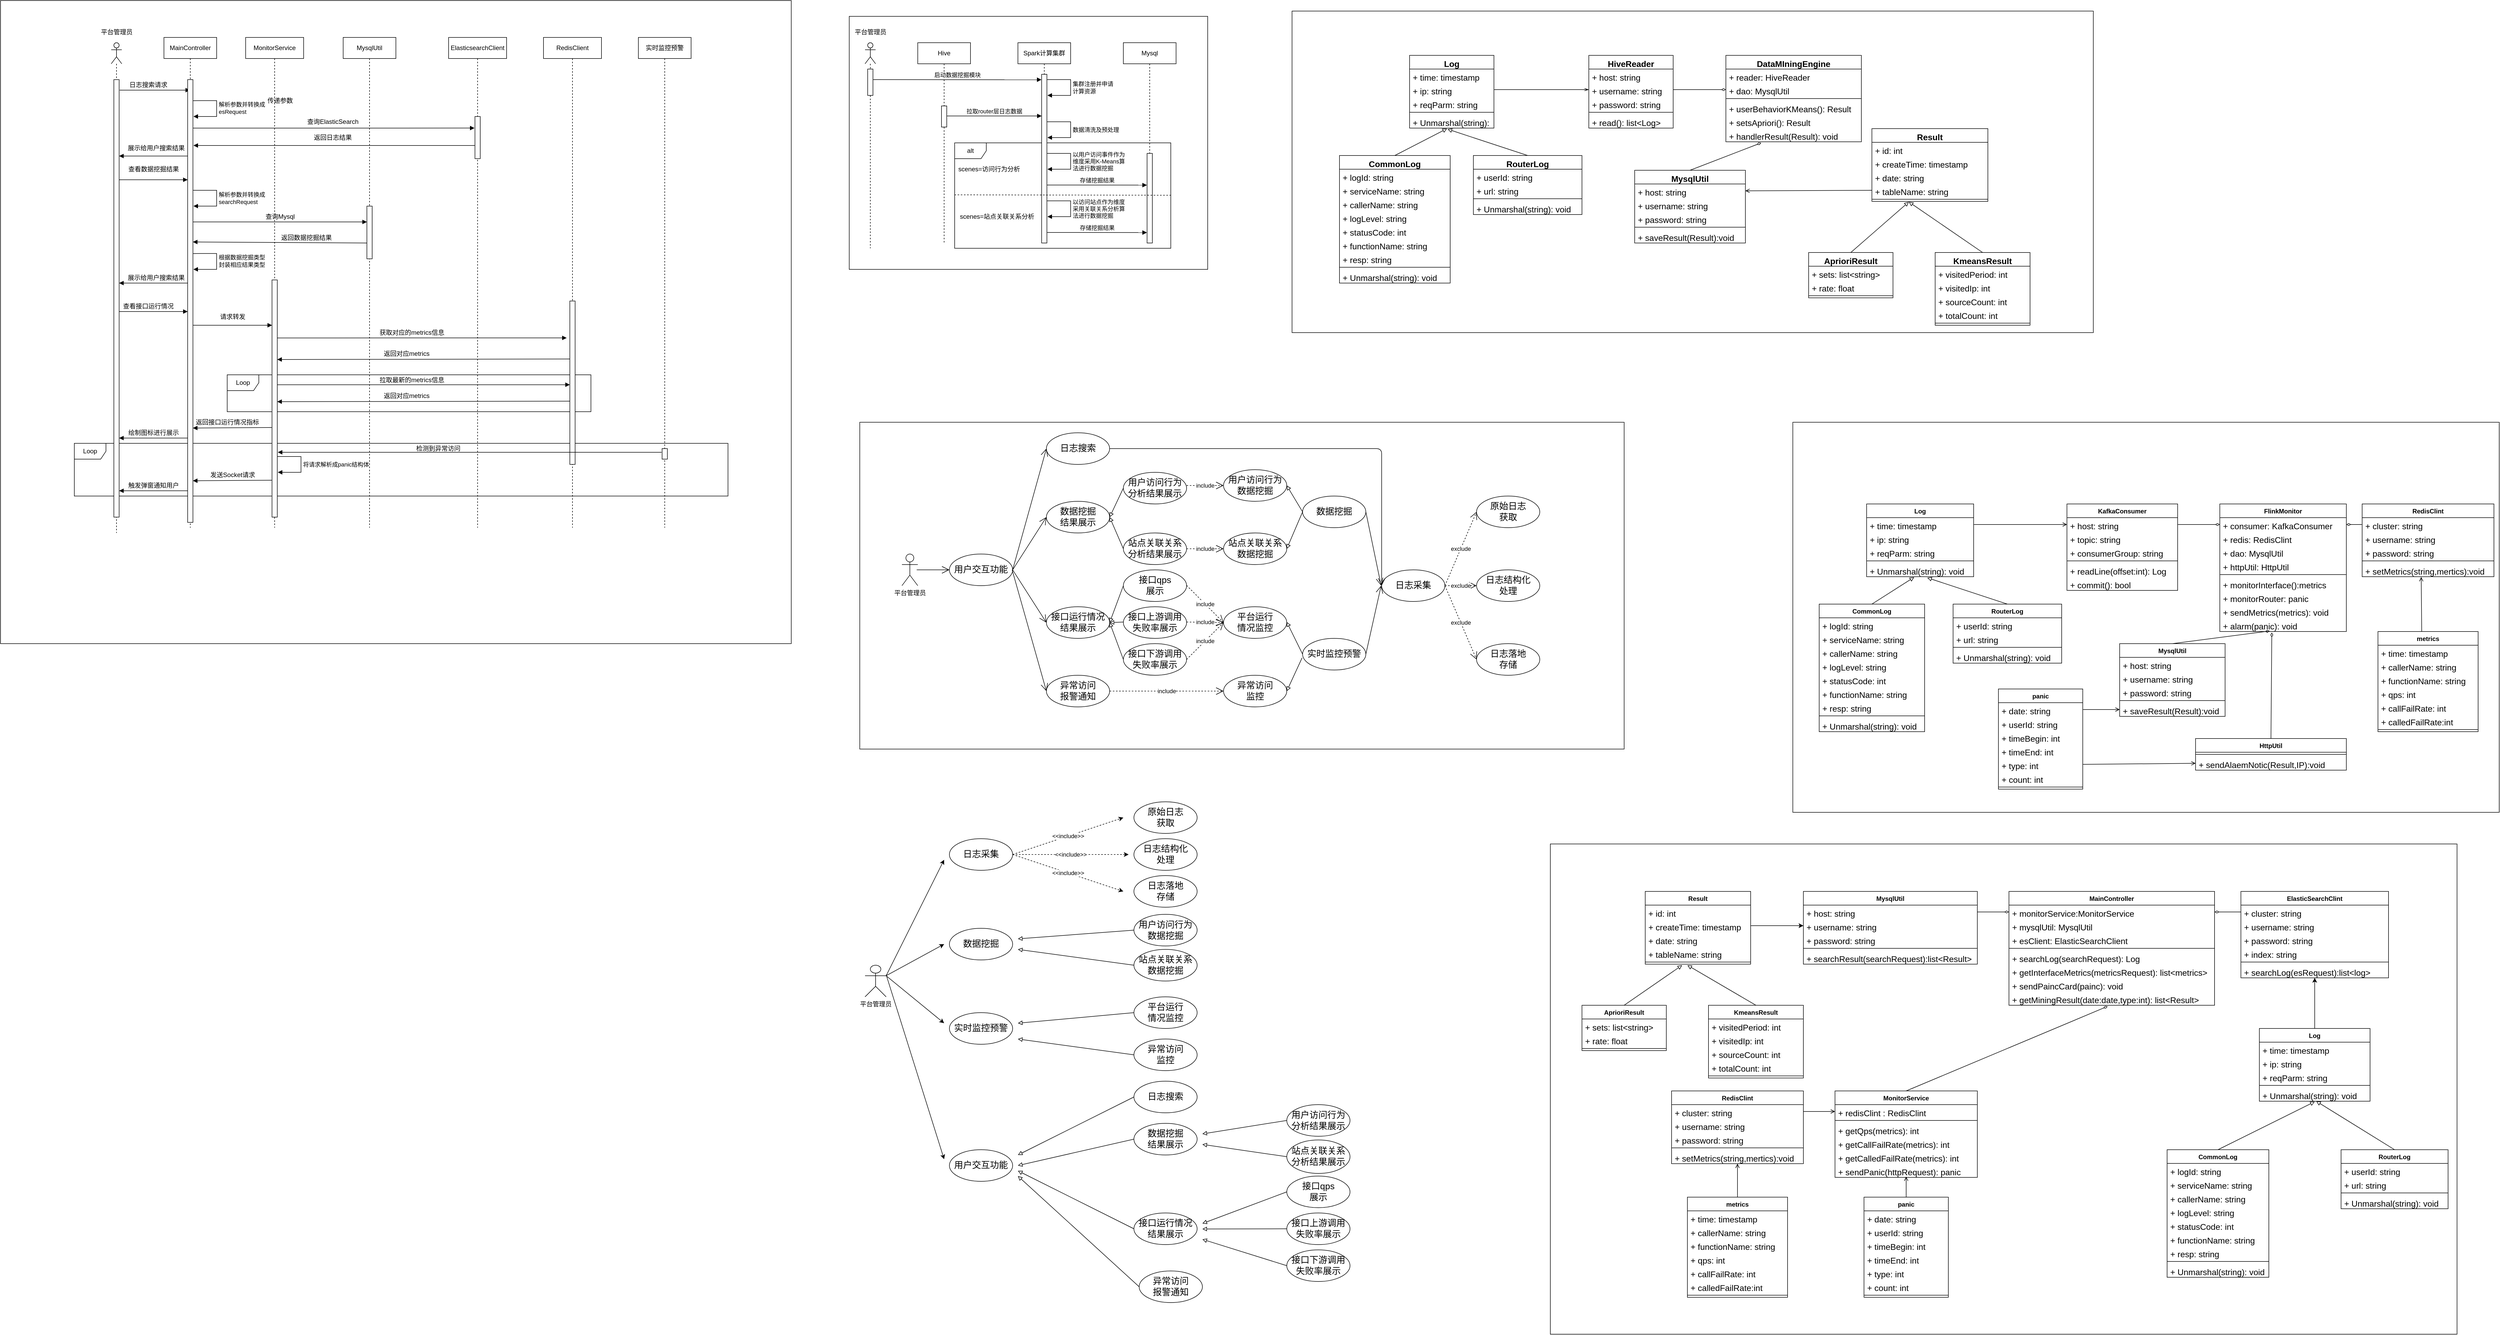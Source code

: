 <mxfile version="14.9.8" type="github" pages="2">
  <diagram id="oJy5XmbjPNlmjI9G-bA2" name="Page-1">
    <mxGraphModel dx="3363" dy="2096" grid="1" gridSize="10" guides="1" tooltips="1" connect="1" arrows="1" fold="1" page="1" pageScale="1" pageWidth="827" pageHeight="1169" math="0" shadow="0">
      <root>
        <mxCell id="0" />
        <mxCell id="1" parent="0" />
        <mxCell id="Q57_OqPY2b1l59b12ero-390" value="" style="rounded=0;whiteSpace=wrap;html=1;" parent="1" vertex="1">
          <mxGeometry x="-1590" y="-10" width="1500" height="1220" as="geometry" />
        </mxCell>
        <mxCell id="Q57_OqPY2b1l59b12ero-389" value="Loop" style="shape=umlFrame;whiteSpace=wrap;html=1;" parent="1" vertex="1">
          <mxGeometry x="-1450" y="830" width="1240" height="100" as="geometry" />
        </mxCell>
        <mxCell id="Q57_OqPY2b1l59b12ero-314" value="" style="rounded=0;whiteSpace=wrap;html=1;" parent="1" vertex="1">
          <mxGeometry x="1350" y="1590" width="1720" height="930" as="geometry" />
        </mxCell>
        <mxCell id="Q57_OqPY2b1l59b12ero-162" value="" style="rounded=0;whiteSpace=wrap;html=1;" parent="1" vertex="1">
          <mxGeometry x="1810" y="790" width="1340" height="740" as="geometry" />
        </mxCell>
        <mxCell id="Q57_OqPY2b1l59b12ero-76" value="" style="rounded=0;whiteSpace=wrap;html=1;" parent="1" vertex="1">
          <mxGeometry x="860" y="10" width="1520" height="610" as="geometry" />
        </mxCell>
        <mxCell id="QDKmADp-dBKPlhhtmY0i-87" value="" style="rounded=0;whiteSpace=wrap;html=1;" parent="1" vertex="1">
          <mxGeometry x="40" y="790" width="1450" height="620" as="geometry" />
        </mxCell>
        <mxCell id="fEHCaJs_lgeAi88xtSm3-24" value="" style="rounded=0;whiteSpace=wrap;html=1;" parent="1" vertex="1">
          <mxGeometry x="20" y="20" width="680" height="480" as="geometry" />
        </mxCell>
        <mxCell id="fEHCaJs_lgeAi88xtSm3-11" value="alt" style="shape=umlFrame;whiteSpace=wrap;html=1;" parent="1" vertex="1">
          <mxGeometry x="220" y="260" width="410" height="200" as="geometry" />
        </mxCell>
        <mxCell id="fEHCaJs_lgeAi88xtSm3-1" value="Hive" style="shape=umlLifeline;perimeter=lifelinePerimeter;whiteSpace=wrap;html=1;container=1;collapsible=0;recursiveResize=0;outlineConnect=0;" parent="1" vertex="1">
          <mxGeometry x="150" y="70" width="100" height="380" as="geometry" />
        </mxCell>
        <mxCell id="fEHCaJs_lgeAi88xtSm3-2" value="" style="html=1;points=[];perimeter=orthogonalPerimeter;" parent="fEHCaJs_lgeAi88xtSm3-1" vertex="1">
          <mxGeometry x="45" y="120" width="10" height="40" as="geometry" />
        </mxCell>
        <mxCell id="fEHCaJs_lgeAi88xtSm3-3" value="Spark计算集群" style="shape=umlLifeline;perimeter=lifelinePerimeter;whiteSpace=wrap;html=1;container=1;collapsible=0;recursiveResize=0;outlineConnect=0;" parent="1" vertex="1">
          <mxGeometry x="340" y="70" width="100" height="380" as="geometry" />
        </mxCell>
        <mxCell id="fEHCaJs_lgeAi88xtSm3-4" value="" style="html=1;points=[];perimeter=orthogonalPerimeter;" parent="fEHCaJs_lgeAi88xtSm3-3" vertex="1">
          <mxGeometry x="45" y="60" width="10" height="320" as="geometry" />
        </mxCell>
        <mxCell id="fEHCaJs_lgeAi88xtSm3-5" value="拉取router层日志数据" style="html=1;verticalAlign=bottom;endArrow=block;" parent="1" edge="1">
          <mxGeometry width="80" relative="1" as="geometry">
            <mxPoint x="205" y="209" as="sourcePoint" />
            <mxPoint x="385" y="209" as="targetPoint" />
          </mxGeometry>
        </mxCell>
        <mxCell id="fEHCaJs_lgeAi88xtSm3-7" value="数据清洗及预处理" style="edgeStyle=orthogonalEdgeStyle;html=1;align=left;spacingLeft=2;endArrow=block;rounded=0;" parent="1" edge="1">
          <mxGeometry relative="1" as="geometry">
            <mxPoint x="395" y="220" as="sourcePoint" />
            <Array as="points">
              <mxPoint x="440" y="220" />
              <mxPoint x="440" y="250" />
              <mxPoint x="396" y="250" />
            </Array>
            <mxPoint x="396" y="250" as="targetPoint" />
          </mxGeometry>
        </mxCell>
        <mxCell id="fEHCaJs_lgeAi88xtSm3-8" value="Mysql" style="shape=umlLifeline;perimeter=lifelinePerimeter;whiteSpace=wrap;html=1;container=1;collapsible=0;recursiveResize=0;outlineConnect=0;" parent="1" vertex="1">
          <mxGeometry x="540" y="70" width="100" height="380" as="geometry" />
        </mxCell>
        <mxCell id="fEHCaJs_lgeAi88xtSm3-9" value="" style="html=1;points=[];perimeter=orthogonalPerimeter;" parent="fEHCaJs_lgeAi88xtSm3-8" vertex="1">
          <mxGeometry x="45" y="210" width="10" height="170" as="geometry" />
        </mxCell>
        <mxCell id="fEHCaJs_lgeAi88xtSm3-12" value="" style="endArrow=none;dashed=1;html=1;entryX=1.004;entryY=0.497;entryDx=0;entryDy=0;entryPerimeter=0;exitX=-0.001;exitY=0.493;exitDx=0;exitDy=0;exitPerimeter=0;" parent="1" source="fEHCaJs_lgeAi88xtSm3-11" target="fEHCaJs_lgeAi88xtSm3-11" edge="1">
          <mxGeometry width="50" height="50" relative="1" as="geometry">
            <mxPoint x="320" y="359.58" as="sourcePoint" />
            <mxPoint x="440" y="359.58" as="targetPoint" />
          </mxGeometry>
        </mxCell>
        <mxCell id="fEHCaJs_lgeAi88xtSm3-13" value="scenes=访问行为分析" style="text;html=1;align=center;verticalAlign=middle;resizable=0;points=[];autosize=1;strokeColor=none;" parent="1" vertex="1">
          <mxGeometry x="220" y="300" width="130" height="20" as="geometry" />
        </mxCell>
        <mxCell id="fEHCaJs_lgeAi88xtSm3-14" value="scenes=站点关联关系分析" style="text;html=1;align=center;verticalAlign=middle;resizable=0;points=[];autosize=1;strokeColor=none;" parent="1" vertex="1">
          <mxGeometry x="220" y="390" width="160" height="20" as="geometry" />
        </mxCell>
        <mxCell id="fEHCaJs_lgeAi88xtSm3-15" value="以用户访问事件作为&lt;br&gt;维度采用K-Means算&lt;br&gt;法进行数据挖掘" style="edgeStyle=orthogonalEdgeStyle;html=1;align=left;spacingLeft=2;endArrow=block;rounded=0;" parent="1" edge="1">
          <mxGeometry relative="1" as="geometry">
            <mxPoint x="395" y="280" as="sourcePoint" />
            <Array as="points">
              <mxPoint x="440" y="280" />
              <mxPoint x="440" y="310" />
              <mxPoint x="396" y="310" />
            </Array>
            <mxPoint x="396" y="310" as="targetPoint" />
          </mxGeometry>
        </mxCell>
        <mxCell id="fEHCaJs_lgeAi88xtSm3-16" value="集群注册并申请&lt;br&gt;计算资源" style="edgeStyle=orthogonalEdgeStyle;html=1;align=left;spacingLeft=2;endArrow=block;rounded=0;" parent="1" edge="1">
          <mxGeometry relative="1" as="geometry">
            <mxPoint x="395" y="140" as="sourcePoint" />
            <Array as="points">
              <mxPoint x="440" y="140" />
              <mxPoint x="440" y="170" />
              <mxPoint x="396" y="170" />
            </Array>
            <mxPoint x="396" y="170" as="targetPoint" />
          </mxGeometry>
        </mxCell>
        <mxCell id="fEHCaJs_lgeAi88xtSm3-17" value="存储挖掘结果" style="html=1;verticalAlign=bottom;endArrow=block;entryX=-0.033;entryY=0.354;entryDx=0;entryDy=0;entryPerimeter=0;" parent="1" target="fEHCaJs_lgeAi88xtSm3-9" edge="1">
          <mxGeometry width="80" relative="1" as="geometry">
            <mxPoint x="395" y="340" as="sourcePoint" />
            <mxPoint x="580" y="340" as="targetPoint" />
          </mxGeometry>
        </mxCell>
        <mxCell id="fEHCaJs_lgeAi88xtSm3-18" value="" style="shape=umlLifeline;participant=umlActor;perimeter=lifelinePerimeter;whiteSpace=wrap;html=1;container=1;collapsible=0;recursiveResize=0;verticalAlign=top;spacingTop=36;outlineConnect=0;" parent="1" vertex="1">
          <mxGeometry x="50" y="70" width="20" height="390" as="geometry" />
        </mxCell>
        <mxCell id="fEHCaJs_lgeAi88xtSm3-20" value="" style="html=1;points=[];perimeter=orthogonalPerimeter;" parent="fEHCaJs_lgeAi88xtSm3-18" vertex="1">
          <mxGeometry x="5" y="50" width="10" height="50" as="geometry" />
        </mxCell>
        <mxCell id="fEHCaJs_lgeAi88xtSm3-19" value="启动数据挖掘模块" style="html=1;verticalAlign=bottom;endArrow=block;entryX=-0.033;entryY=0.032;entryDx=0;entryDy=0;entryPerimeter=0;" parent="1" target="fEHCaJs_lgeAi88xtSm3-4" edge="1">
          <mxGeometry width="80" relative="1" as="geometry">
            <mxPoint x="65" y="140" as="sourcePoint" />
            <mxPoint x="378" y="140" as="targetPoint" />
          </mxGeometry>
        </mxCell>
        <mxCell id="fEHCaJs_lgeAi88xtSm3-21" value="平台管理员" style="text;html=1;align=center;verticalAlign=middle;resizable=0;points=[];autosize=1;strokeColor=none;" parent="1" vertex="1">
          <mxGeometry x="20" y="40" width="80" height="20" as="geometry" />
        </mxCell>
        <mxCell id="fEHCaJs_lgeAi88xtSm3-22" value="以访问站点作为维度&lt;br&gt;采用关联关系分析算&lt;br&gt;法进行数据挖掘" style="edgeStyle=orthogonalEdgeStyle;html=1;align=left;spacingLeft=2;endArrow=block;rounded=0;" parent="1" edge="1">
          <mxGeometry relative="1" as="geometry">
            <mxPoint x="395" y="370" as="sourcePoint" />
            <Array as="points">
              <mxPoint x="440" y="370" />
              <mxPoint x="440" y="400" />
              <mxPoint x="396" y="400" />
            </Array>
            <mxPoint x="396" y="400" as="targetPoint" />
          </mxGeometry>
        </mxCell>
        <mxCell id="fEHCaJs_lgeAi88xtSm3-23" value="存储挖掘结果" style="html=1;verticalAlign=bottom;endArrow=block;entryX=-0.033;entryY=0.354;entryDx=0;entryDy=0;entryPerimeter=0;" parent="1" edge="1">
          <mxGeometry width="80" relative="1" as="geometry">
            <mxPoint x="395" y="430" as="sourcePoint" />
            <mxPoint x="584.67" y="430.18" as="targetPoint" />
          </mxGeometry>
        </mxCell>
        <mxCell id="QDKmADp-dBKPlhhtmY0i-1" value="平台管理员" style="shape=umlActor;verticalLabelPosition=bottom;verticalAlign=top;html=1;" parent="1" vertex="1">
          <mxGeometry x="120" y="1040" width="30" height="60" as="geometry" />
        </mxCell>
        <mxCell id="QDKmADp-dBKPlhhtmY0i-3" value="&lt;font style=&quot;font-size: 17px&quot;&gt;用户交互功能&lt;/font&gt;" style="ellipse;whiteSpace=wrap;html=1;" parent="1" vertex="1">
          <mxGeometry x="210" y="1040" width="120" height="60" as="geometry" />
        </mxCell>
        <mxCell id="QDKmADp-dBKPlhhtmY0i-4" value="&lt;font style=&quot;font-size: 17px&quot;&gt;日志搜索&lt;/font&gt;" style="ellipse;whiteSpace=wrap;html=1;" parent="1" vertex="1">
          <mxGeometry x="394" y="810" width="120" height="60" as="geometry" />
        </mxCell>
        <mxCell id="QDKmADp-dBKPlhhtmY0i-5" value="&lt;font style=&quot;font-size: 17px&quot;&gt;数据挖掘&lt;br&gt;结果展示&lt;/font&gt;" style="ellipse;whiteSpace=wrap;html=1;" parent="1" vertex="1">
          <mxGeometry x="394" y="940" width="120" height="60" as="geometry" />
        </mxCell>
        <mxCell id="QDKmADp-dBKPlhhtmY0i-6" value="&lt;font style=&quot;font-size: 17px&quot;&gt;接口运行情况&lt;br&gt;结果展示&lt;/font&gt;" style="ellipse;whiteSpace=wrap;html=1;" parent="1" vertex="1">
          <mxGeometry x="394" y="1140" width="120" height="60" as="geometry" />
        </mxCell>
        <mxCell id="QDKmADp-dBKPlhhtmY0i-7" value="&lt;span style=&quot;font-size: 17px&quot;&gt;异常访问&lt;br&gt;&lt;/span&gt;&lt;font style=&quot;font-size: 17px&quot;&gt;报警通知&lt;/font&gt;" style="ellipse;whiteSpace=wrap;html=1;" parent="1" vertex="1">
          <mxGeometry x="394" y="1270" width="120" height="60" as="geometry" />
        </mxCell>
        <mxCell id="QDKmADp-dBKPlhhtmY0i-14" value="" style="endArrow=open;html=1;endSize=12;startArrow=none;startSize=14;startFill=0;align=left;verticalAlign=bottom;entryX=0;entryY=0.5;entryDx=0;entryDy=0;exitX=1;exitY=0.5;exitDx=0;exitDy=0;" parent="1" source="QDKmADp-dBKPlhhtmY0i-3" target="QDKmADp-dBKPlhhtmY0i-4" edge="1">
          <mxGeometry x="-1" y="3" relative="1" as="geometry">
            <mxPoint x="330" y="1039.5" as="sourcePoint" />
            <mxPoint x="490" y="1039.5" as="targetPoint" />
          </mxGeometry>
        </mxCell>
        <mxCell id="QDKmADp-dBKPlhhtmY0i-29" value="" style="endArrow=open;html=1;endSize=12;startArrow=none;startSize=14;startFill=0;align=left;verticalAlign=bottom;exitX=1;exitY=0.5;exitDx=0;exitDy=0;entryX=0;entryY=0.5;entryDx=0;entryDy=0;" parent="1" source="QDKmADp-dBKPlhhtmY0i-3" target="QDKmADp-dBKPlhhtmY0i-5" edge="1">
          <mxGeometry x="-1" y="3" relative="1" as="geometry">
            <mxPoint x="330" y="1139.5" as="sourcePoint" />
            <mxPoint x="394" y="1040" as="targetPoint" />
          </mxGeometry>
        </mxCell>
        <mxCell id="QDKmADp-dBKPlhhtmY0i-30" value="" style="endArrow=open;html=1;endSize=12;startArrow=none;startSize=14;startFill=0;align=left;verticalAlign=bottom;entryX=0;entryY=0.5;entryDx=0;entryDy=0;exitX=1;exitY=0.5;exitDx=0;exitDy=0;" parent="1" source="QDKmADp-dBKPlhhtmY0i-3" target="QDKmADp-dBKPlhhtmY0i-6" edge="1">
          <mxGeometry x="-1" y="3" relative="1" as="geometry">
            <mxPoint x="330" y="1239.5" as="sourcePoint" />
            <mxPoint x="394" y="1090" as="targetPoint" />
          </mxGeometry>
        </mxCell>
        <mxCell id="QDKmADp-dBKPlhhtmY0i-31" value="" style="endArrow=open;html=1;endSize=12;startArrow=none;startSize=14;startFill=0;align=left;verticalAlign=bottom;entryX=0;entryY=0.5;entryDx=0;entryDy=0;" parent="1" target="QDKmADp-dBKPlhhtmY0i-7" edge="1">
          <mxGeometry x="-1" y="3" relative="1" as="geometry">
            <mxPoint x="329" y="1070" as="sourcePoint" />
            <mxPoint x="394" y="1190" as="targetPoint" />
          </mxGeometry>
        </mxCell>
        <mxCell id="QDKmADp-dBKPlhhtmY0i-32" value="&lt;font style=&quot;font-size: 17px&quot;&gt;用户访问行为&lt;br&gt;分析结果展示&lt;/font&gt;" style="ellipse;whiteSpace=wrap;html=1;" parent="1" vertex="1">
          <mxGeometry x="540" y="885" width="120" height="60" as="geometry" />
        </mxCell>
        <mxCell id="QDKmADp-dBKPlhhtmY0i-33" value="&lt;font style=&quot;font-size: 17px&quot;&gt;站点关联关系&lt;br&gt;分析结果展示&lt;/font&gt;" style="ellipse;whiteSpace=wrap;html=1;" parent="1" vertex="1">
          <mxGeometry x="540" y="1000" width="120" height="60" as="geometry" />
        </mxCell>
        <mxCell id="QDKmADp-dBKPlhhtmY0i-36" value="" style="endArrow=block;endFill=0;html=1;exitX=0;exitY=0.5;exitDx=0;exitDy=0;entryX=1;entryY=0.5;entryDx=0;entryDy=0;" parent="1" source="QDKmADp-dBKPlhhtmY0i-32" target="QDKmADp-dBKPlhhtmY0i-5" edge="1">
          <mxGeometry width="160" relative="1" as="geometry">
            <mxPoint x="380" y="1080" as="sourcePoint" />
            <mxPoint x="540" y="1080" as="targetPoint" />
          </mxGeometry>
        </mxCell>
        <mxCell id="QDKmADp-dBKPlhhtmY0i-37" value="" style="endArrow=block;endFill=0;html=1;exitX=0;exitY=0.5;exitDx=0;exitDy=0;" parent="1" edge="1">
          <mxGeometry width="160" relative="1" as="geometry">
            <mxPoint x="540" y="1030" as="sourcePoint" />
            <mxPoint x="514" y="970" as="targetPoint" />
          </mxGeometry>
        </mxCell>
        <mxCell id="QDKmADp-dBKPlhhtmY0i-38" value="&lt;span style=&quot;font-size: 17px&quot;&gt;接口qps&lt;br&gt;&lt;/span&gt;&lt;font style=&quot;font-size: 17px&quot;&gt;展示&lt;/font&gt;" style="ellipse;whiteSpace=wrap;html=1;" parent="1" vertex="1">
          <mxGeometry x="540" y="1070" width="120" height="60" as="geometry" />
        </mxCell>
        <mxCell id="QDKmADp-dBKPlhhtmY0i-39" value="&lt;span style=&quot;font-size: 17px&quot;&gt;接口上游调用&lt;br&gt;&lt;/span&gt;&lt;font style=&quot;font-size: 17px&quot;&gt;失败率展示&lt;/font&gt;" style="ellipse;whiteSpace=wrap;html=1;" parent="1" vertex="1">
          <mxGeometry x="540" y="1140" width="120" height="60" as="geometry" />
        </mxCell>
        <mxCell id="QDKmADp-dBKPlhhtmY0i-40" value="&lt;span style=&quot;font-size: 17px&quot;&gt;接口下游调用&lt;br&gt;&lt;/span&gt;&lt;font style=&quot;font-size: 17px&quot;&gt;失败率展示&lt;/font&gt;" style="ellipse;whiteSpace=wrap;html=1;" parent="1" vertex="1">
          <mxGeometry x="540" y="1210" width="120" height="60" as="geometry" />
        </mxCell>
        <mxCell id="QDKmADp-dBKPlhhtmY0i-41" value="" style="endArrow=block;endFill=0;html=1;exitX=0;exitY=0.5;exitDx=0;exitDy=0;entryX=1;entryY=0.5;entryDx=0;entryDy=0;" parent="1" target="QDKmADp-dBKPlhhtmY0i-6" edge="1">
          <mxGeometry width="160" relative="1" as="geometry">
            <mxPoint x="540" y="1100" as="sourcePoint" />
            <mxPoint x="514" y="1155" as="targetPoint" />
          </mxGeometry>
        </mxCell>
        <mxCell id="QDKmADp-dBKPlhhtmY0i-42" value="" style="endArrow=block;endFill=0;html=1;exitX=0;exitY=0.5;exitDx=0;exitDy=0;entryX=1;entryY=0.5;entryDx=0;entryDy=0;" parent="1" target="QDKmADp-dBKPlhhtmY0i-6" edge="1">
          <mxGeometry width="160" relative="1" as="geometry">
            <mxPoint x="540" y="1169" as="sourcePoint" />
            <mxPoint x="514" y="1224" as="targetPoint" />
          </mxGeometry>
        </mxCell>
        <mxCell id="QDKmADp-dBKPlhhtmY0i-43" value="" style="endArrow=block;endFill=0;html=1;exitX=0;exitY=0.5;exitDx=0;exitDy=0;" parent="1" edge="1">
          <mxGeometry width="160" relative="1" as="geometry">
            <mxPoint x="540" y="1240" as="sourcePoint" />
            <mxPoint x="514" y="1170" as="targetPoint" />
          </mxGeometry>
        </mxCell>
        <mxCell id="QDKmADp-dBKPlhhtmY0i-44" value="&lt;font style=&quot;font-size: 17px&quot;&gt;数据挖掘&lt;/font&gt;" style="ellipse;whiteSpace=wrap;html=1;" parent="1" vertex="1">
          <mxGeometry x="880" y="930" width="120" height="60" as="geometry" />
        </mxCell>
        <mxCell id="QDKmADp-dBKPlhhtmY0i-53" value="&lt;font style=&quot;font-size: 17px&quot;&gt;日志采集&lt;/font&gt;" style="ellipse;whiteSpace=wrap;html=1;" parent="1" vertex="1">
          <mxGeometry x="1030" y="1070" width="120" height="60" as="geometry" />
        </mxCell>
        <mxCell id="QDKmADp-dBKPlhhtmY0i-56" value="&lt;span style=&quot;font-size: 17px&quot;&gt;用户访问行为&lt;br&gt;数据挖掘&lt;br&gt;&lt;/span&gt;" style="ellipse;whiteSpace=wrap;html=1;" parent="1" vertex="1">
          <mxGeometry x="730" y="880" width="120" height="60" as="geometry" />
        </mxCell>
        <mxCell id="QDKmADp-dBKPlhhtmY0i-57" value="&lt;span style=&quot;font-size: 17px&quot;&gt;站点关联关系&lt;/span&gt;&lt;br style=&quot;font-size: 17px&quot;&gt;&lt;span style=&quot;font-size: 17px&quot;&gt;数据挖掘&lt;br&gt;&lt;/span&gt;" style="ellipse;whiteSpace=wrap;html=1;" parent="1" vertex="1">
          <mxGeometry x="730" y="1000" width="120" height="60" as="geometry" />
        </mxCell>
        <mxCell id="QDKmADp-dBKPlhhtmY0i-58" value="include" style="endArrow=open;endSize=12;dashed=1;html=1;entryX=0;entryY=0.5;entryDx=0;entryDy=0;" parent="1" target="QDKmADp-dBKPlhhtmY0i-56" edge="1">
          <mxGeometry width="160" relative="1" as="geometry">
            <mxPoint x="660" y="910" as="sourcePoint" />
            <mxPoint x="690" y="1020" as="targetPoint" />
          </mxGeometry>
        </mxCell>
        <mxCell id="QDKmADp-dBKPlhhtmY0i-59" value="include" style="endArrow=open;endSize=12;dashed=1;html=1;entryX=0;entryY=0.5;entryDx=0;entryDy=0;" parent="1" edge="1">
          <mxGeometry width="160" relative="1" as="geometry">
            <mxPoint x="660" y="1030" as="sourcePoint" />
            <mxPoint x="730" y="1030" as="targetPoint" />
          </mxGeometry>
        </mxCell>
        <mxCell id="QDKmADp-dBKPlhhtmY0i-60" value="" style="endArrow=block;endFill=0;html=1;exitX=0;exitY=0.5;exitDx=0;exitDy=0;" parent="1" edge="1">
          <mxGeometry width="160" relative="1" as="geometry">
            <mxPoint x="880" y="960" as="sourcePoint" />
            <mxPoint x="850" y="910" as="targetPoint" />
          </mxGeometry>
        </mxCell>
        <mxCell id="QDKmADp-dBKPlhhtmY0i-61" value="" style="endArrow=block;endFill=0;html=1;" parent="1" edge="1">
          <mxGeometry width="160" relative="1" as="geometry">
            <mxPoint x="880" y="960" as="sourcePoint" />
            <mxPoint x="850" y="1030" as="targetPoint" />
          </mxGeometry>
        </mxCell>
        <mxCell id="QDKmADp-dBKPlhhtmY0i-62" value="&lt;span style=&quot;font-size: 17px&quot;&gt;平台运行&lt;br&gt;情况监控&lt;br&gt;&lt;/span&gt;" style="ellipse;whiteSpace=wrap;html=1;" parent="1" vertex="1">
          <mxGeometry x="730" y="1140" width="120" height="60" as="geometry" />
        </mxCell>
        <mxCell id="QDKmADp-dBKPlhhtmY0i-63" value="include" style="endArrow=open;endSize=12;dashed=1;html=1;entryX=0;entryY=0.5;entryDx=0;entryDy=0;" parent="1" target="QDKmADp-dBKPlhhtmY0i-62" edge="1">
          <mxGeometry width="160" relative="1" as="geometry">
            <mxPoint x="660" y="1099.5" as="sourcePoint" />
            <mxPoint x="730" y="1099.5" as="targetPoint" />
          </mxGeometry>
        </mxCell>
        <mxCell id="QDKmADp-dBKPlhhtmY0i-64" value="include" style="endArrow=open;endSize=12;dashed=1;html=1;entryX=0;entryY=0.5;entryDx=0;entryDy=0;" parent="1" target="QDKmADp-dBKPlhhtmY0i-62" edge="1">
          <mxGeometry width="160" relative="1" as="geometry">
            <mxPoint x="660" y="1169" as="sourcePoint" />
            <mxPoint x="730" y="1239.5" as="targetPoint" />
          </mxGeometry>
        </mxCell>
        <mxCell id="QDKmADp-dBKPlhhtmY0i-65" value="include" style="endArrow=open;endSize=12;dashed=1;html=1;entryX=0;entryY=0.5;entryDx=0;entryDy=0;" parent="1" target="QDKmADp-dBKPlhhtmY0i-62" edge="1">
          <mxGeometry width="160" relative="1" as="geometry">
            <mxPoint x="660" y="1240" as="sourcePoint" />
            <mxPoint x="730" y="1310.5" as="targetPoint" />
          </mxGeometry>
        </mxCell>
        <mxCell id="QDKmADp-dBKPlhhtmY0i-66" value="&lt;span style=&quot;font-size: 17px&quot;&gt;异常访问&lt;br&gt;监控&lt;br&gt;&lt;/span&gt;" style="ellipse;whiteSpace=wrap;html=1;" parent="1" vertex="1">
          <mxGeometry x="730" y="1270" width="120" height="60" as="geometry" />
        </mxCell>
        <mxCell id="QDKmADp-dBKPlhhtmY0i-67" value="&lt;font style=&quot;font-size: 17px&quot;&gt;实时监控预警&lt;/font&gt;" style="ellipse;whiteSpace=wrap;html=1;" parent="1" vertex="1">
          <mxGeometry x="880" y="1200" width="120" height="60" as="geometry" />
        </mxCell>
        <mxCell id="QDKmADp-dBKPlhhtmY0i-68" value="include" style="endArrow=open;endSize=12;dashed=1;html=1;entryX=0;entryY=0.5;entryDx=0;entryDy=0;exitX=1;exitY=0.5;exitDx=0;exitDy=0;" parent="1" source="QDKmADp-dBKPlhhtmY0i-7" edge="1">
          <mxGeometry width="160" relative="1" as="geometry">
            <mxPoint x="520" y="1300" as="sourcePoint" />
            <mxPoint x="730" y="1300" as="targetPoint" />
          </mxGeometry>
        </mxCell>
        <mxCell id="QDKmADp-dBKPlhhtmY0i-69" value="" style="endArrow=block;endFill=0;html=1;exitX=0;exitY=0.5;exitDx=0;exitDy=0;" parent="1" source="QDKmADp-dBKPlhhtmY0i-67" edge="1">
          <mxGeometry width="160" relative="1" as="geometry">
            <mxPoint x="880" y="1219" as="sourcePoint" />
            <mxPoint x="850" y="1169" as="targetPoint" />
          </mxGeometry>
        </mxCell>
        <mxCell id="QDKmADp-dBKPlhhtmY0i-72" value="" style="endArrow=block;endFill=0;html=1;exitX=-0.008;exitY=0.617;exitDx=0;exitDy=0;exitPerimeter=0;" parent="1" source="QDKmADp-dBKPlhhtmY0i-67" edge="1">
          <mxGeometry width="160" relative="1" as="geometry">
            <mxPoint x="890" y="1240" as="sourcePoint" />
            <mxPoint x="850" y="1300" as="targetPoint" />
          </mxGeometry>
        </mxCell>
        <mxCell id="QDKmADp-dBKPlhhtmY0i-73" value="" style="endArrow=open;html=1;endSize=12;startArrow=none;startSize=14;startFill=0;align=left;verticalAlign=bottom;exitX=1;exitY=0.5;exitDx=0;exitDy=0;" parent="1" edge="1">
          <mxGeometry x="-1" y="3" relative="1" as="geometry">
            <mxPoint x="1000" y="960" as="sourcePoint" />
            <mxPoint x="1029" y="1100" as="targetPoint" />
          </mxGeometry>
        </mxCell>
        <mxCell id="QDKmADp-dBKPlhhtmY0i-74" value="" style="endArrow=open;html=1;endSize=12;startArrow=none;startSize=14;startFill=0;align=left;verticalAlign=bottom;exitX=1;exitY=0.5;exitDx=0;exitDy=0;" parent="1" edge="1">
          <mxGeometry x="-1" y="3" relative="1" as="geometry">
            <mxPoint x="1000" y="1230" as="sourcePoint" />
            <mxPoint x="1029" y="1100" as="targetPoint" />
          </mxGeometry>
        </mxCell>
        <mxCell id="QDKmADp-dBKPlhhtmY0i-75" value="&lt;font style=&quot;font-size: 17px&quot;&gt;原始日志&lt;br&gt;获取&lt;/font&gt;" style="ellipse;whiteSpace=wrap;html=1;" parent="1" vertex="1">
          <mxGeometry x="1210" y="930" width="120" height="60" as="geometry" />
        </mxCell>
        <mxCell id="QDKmADp-dBKPlhhtmY0i-76" value="&lt;font style=&quot;font-size: 17px&quot;&gt;日志结构化&lt;br&gt;处理&lt;br&gt;&lt;/font&gt;" style="ellipse;whiteSpace=wrap;html=1;" parent="1" vertex="1">
          <mxGeometry x="1210" y="1070" width="120" height="60" as="geometry" />
        </mxCell>
        <mxCell id="QDKmADp-dBKPlhhtmY0i-77" value="&lt;span style=&quot;font-size: 17px&quot;&gt;日志落地&lt;br&gt;存储&lt;/span&gt;" style="ellipse;whiteSpace=wrap;html=1;" parent="1" vertex="1">
          <mxGeometry x="1210" y="1210" width="120" height="60" as="geometry" />
        </mxCell>
        <mxCell id="QDKmADp-dBKPlhhtmY0i-78" value="exclude" style="endArrow=open;endSize=12;dashed=1;html=1;entryX=0;entryY=0.5;entryDx=0;entryDy=0;exitX=1;exitY=0.5;exitDx=0;exitDy=0;" parent="1" source="QDKmADp-dBKPlhhtmY0i-53" target="QDKmADp-dBKPlhhtmY0i-75" edge="1">
          <mxGeometry width="160" relative="1" as="geometry">
            <mxPoint x="1140" y="1099.5" as="sourcePoint" />
            <mxPoint x="1210" y="1099.5" as="targetPoint" />
          </mxGeometry>
        </mxCell>
        <mxCell id="QDKmADp-dBKPlhhtmY0i-79" value="exclude" style="endArrow=open;endSize=12;dashed=1;html=1;entryX=0;entryY=0.5;entryDx=0;entryDy=0;" parent="1" edge="1">
          <mxGeometry width="160" relative="1" as="geometry">
            <mxPoint x="1150" y="1100" as="sourcePoint" />
            <mxPoint x="1210" y="1100" as="targetPoint" />
          </mxGeometry>
        </mxCell>
        <mxCell id="QDKmADp-dBKPlhhtmY0i-80" value="exclude" style="endArrow=open;endSize=12;dashed=1;html=1;entryX=0;entryY=0.5;entryDx=0;entryDy=0;exitX=1;exitY=0.5;exitDx=0;exitDy=0;" parent="1" source="QDKmADp-dBKPlhhtmY0i-53" edge="1">
          <mxGeometry width="160" relative="1" as="geometry">
            <mxPoint x="1150" y="1380" as="sourcePoint" />
            <mxPoint x="1210" y="1240" as="targetPoint" />
          </mxGeometry>
        </mxCell>
        <mxCell id="QDKmADp-dBKPlhhtmY0i-83" value="" style="endArrow=open;html=1;endSize=12;startArrow=none;startSize=14;startFill=0;align=left;verticalAlign=bottom;exitX=1;exitY=0.5;exitDx=0;exitDy=0;" parent="1" source="QDKmADp-dBKPlhhtmY0i-4" edge="1">
          <mxGeometry x="-1" y="3" relative="1" as="geometry">
            <mxPoint x="711.524" y="720" as="sourcePoint" />
            <mxPoint x="1030" y="1100" as="targetPoint" />
            <Array as="points">
              <mxPoint x="1030" y="840" />
            </Array>
          </mxGeometry>
        </mxCell>
        <mxCell id="QDKmADp-dBKPlhhtmY0i-85" value="" style="endArrow=open;html=1;endSize=12;startArrow=none;startSize=14;startFill=0;align=left;verticalAlign=bottom;exitX=1;exitY=0.5;exitDx=0;exitDy=0;" parent="1" edge="1">
          <mxGeometry x="-1" y="3" relative="1" as="geometry">
            <mxPoint x="148" y="1070" as="sourcePoint" />
            <mxPoint x="210" y="1070" as="targetPoint" />
          </mxGeometry>
        </mxCell>
        <mxCell id="OeGlNz5TgmZ-BaxSbqV--9" style="rounded=0;orthogonalLoop=1;jettySize=auto;html=1;exitX=1;exitY=0.333;exitDx=0;exitDy=0;exitPerimeter=0;" parent="1" source="OeGlNz5TgmZ-BaxSbqV--1" edge="1">
          <mxGeometry relative="1" as="geometry">
            <mxPoint x="200" y="1620" as="targetPoint" />
          </mxGeometry>
        </mxCell>
        <mxCell id="OeGlNz5TgmZ-BaxSbqV--10" style="edgeStyle=none;rounded=0;orthogonalLoop=1;jettySize=auto;html=1;exitX=1;exitY=0.333;exitDx=0;exitDy=0;exitPerimeter=0;" parent="1" source="OeGlNz5TgmZ-BaxSbqV--1" edge="1">
          <mxGeometry relative="1" as="geometry">
            <mxPoint x="200" y="1780" as="targetPoint" />
          </mxGeometry>
        </mxCell>
        <mxCell id="OeGlNz5TgmZ-BaxSbqV--11" style="edgeStyle=none;rounded=0;orthogonalLoop=1;jettySize=auto;html=1;exitX=1;exitY=0.333;exitDx=0;exitDy=0;exitPerimeter=0;" parent="1" source="OeGlNz5TgmZ-BaxSbqV--1" edge="1">
          <mxGeometry relative="1" as="geometry">
            <mxPoint x="200" y="1930" as="targetPoint" />
          </mxGeometry>
        </mxCell>
        <mxCell id="OeGlNz5TgmZ-BaxSbqV--12" style="edgeStyle=none;rounded=0;orthogonalLoop=1;jettySize=auto;html=1;exitX=1;exitY=0.333;exitDx=0;exitDy=0;exitPerimeter=0;" parent="1" edge="1">
          <mxGeometry relative="1" as="geometry">
            <mxPoint x="90" y="1838" as="sourcePoint" />
            <mxPoint x="200" y="2188" as="targetPoint" />
          </mxGeometry>
        </mxCell>
        <mxCell id="OeGlNz5TgmZ-BaxSbqV--1" value="平台管理员" style="shape=umlActor;verticalLabelPosition=bottom;verticalAlign=top;html=1;" parent="1" vertex="1">
          <mxGeometry x="50" y="1820" width="40" height="60" as="geometry" />
        </mxCell>
        <mxCell id="OeGlNz5TgmZ-BaxSbqV--2" value="&lt;font style=&quot;font-size: 17px&quot;&gt;用户交互功能&lt;/font&gt;" style="ellipse;whiteSpace=wrap;html=1;" parent="1" vertex="1">
          <mxGeometry x="210" y="2170" width="120" height="60" as="geometry" />
        </mxCell>
        <mxCell id="OeGlNz5TgmZ-BaxSbqV--4" value="&lt;font style=&quot;font-size: 17px&quot;&gt;数据挖掘&lt;/font&gt;" style="ellipse;whiteSpace=wrap;html=1;" parent="1" vertex="1">
          <mxGeometry x="210" y="1750" width="120" height="60" as="geometry" />
        </mxCell>
        <mxCell id="OeGlNz5TgmZ-BaxSbqV--5" value="&lt;font style=&quot;font-size: 17px&quot;&gt;实时监控预警&lt;/font&gt;" style="ellipse;whiteSpace=wrap;html=1;" parent="1" vertex="1">
          <mxGeometry x="210" y="1910" width="120" height="60" as="geometry" />
        </mxCell>
        <mxCell id="OeGlNz5TgmZ-BaxSbqV--48" value="&amp;lt;&amp;lt;include&amp;gt;&amp;gt;" style="edgeStyle=none;rounded=0;orthogonalLoop=1;jettySize=auto;html=1;exitX=1;exitY=0.5;exitDx=0;exitDy=0;endArrow=classic;endFill=1;dashed=1;" parent="1" source="OeGlNz5TgmZ-BaxSbqV--6" edge="1">
          <mxGeometry relative="1" as="geometry">
            <mxPoint x="540" y="1540" as="targetPoint" />
          </mxGeometry>
        </mxCell>
        <mxCell id="OeGlNz5TgmZ-BaxSbqV--49" value="&amp;lt;&amp;lt;include&amp;gt;&amp;gt;" style="edgeStyle=none;rounded=0;orthogonalLoop=1;jettySize=auto;html=1;exitX=1;exitY=0.5;exitDx=0;exitDy=0;endArrow=classic;endFill=1;dashed=1;" parent="1" source="OeGlNz5TgmZ-BaxSbqV--6" edge="1">
          <mxGeometry relative="1" as="geometry">
            <mxPoint x="550" y="1610" as="targetPoint" />
          </mxGeometry>
        </mxCell>
        <mxCell id="OeGlNz5TgmZ-BaxSbqV--50" value="&amp;lt;&amp;lt;include&amp;gt;&amp;gt;" style="edgeStyle=none;rounded=0;orthogonalLoop=1;jettySize=auto;html=1;exitX=1;exitY=0.5;exitDx=0;exitDy=0;endArrow=classic;endFill=1;dashed=1;" parent="1" source="OeGlNz5TgmZ-BaxSbqV--6" edge="1">
          <mxGeometry relative="1" as="geometry">
            <mxPoint x="540" y="1680" as="targetPoint" />
          </mxGeometry>
        </mxCell>
        <mxCell id="OeGlNz5TgmZ-BaxSbqV--6" value="&lt;font style=&quot;font-size: 17px&quot;&gt;日志采集&lt;/font&gt;" style="ellipse;whiteSpace=wrap;html=1;" parent="1" vertex="1">
          <mxGeometry x="210" y="1580" width="120" height="60" as="geometry" />
        </mxCell>
        <mxCell id="OeGlNz5TgmZ-BaxSbqV--13" value="&lt;font style=&quot;font-size: 17px&quot;&gt;原始日志&lt;br&gt;获取&lt;/font&gt;" style="ellipse;whiteSpace=wrap;html=1;" parent="1" vertex="1">
          <mxGeometry x="560" y="1510" width="120" height="60" as="geometry" />
        </mxCell>
        <mxCell id="OeGlNz5TgmZ-BaxSbqV--14" value="&lt;font style=&quot;font-size: 17px&quot;&gt;日志结构化&lt;br&gt;处理&lt;br&gt;&lt;/font&gt;" style="ellipse;whiteSpace=wrap;html=1;" parent="1" vertex="1">
          <mxGeometry x="560" y="1580" width="120" height="60" as="geometry" />
        </mxCell>
        <mxCell id="OeGlNz5TgmZ-BaxSbqV--15" value="&lt;span style=&quot;font-size: 17px&quot;&gt;日志落地&lt;br&gt;存储&lt;/span&gt;" style="ellipse;whiteSpace=wrap;html=1;" parent="1" vertex="1">
          <mxGeometry x="560" y="1650" width="120" height="60" as="geometry" />
        </mxCell>
        <mxCell id="OeGlNz5TgmZ-BaxSbqV--40" style="edgeStyle=none;rounded=0;orthogonalLoop=1;jettySize=auto;html=1;exitX=0;exitY=0.5;exitDx=0;exitDy=0;endArrow=block;endFill=0;" parent="1" source="OeGlNz5TgmZ-BaxSbqV--21" edge="1">
          <mxGeometry relative="1" as="geometry">
            <mxPoint x="340" y="1770" as="targetPoint" />
          </mxGeometry>
        </mxCell>
        <mxCell id="OeGlNz5TgmZ-BaxSbqV--21" value="&lt;span style=&quot;font-size: 17px&quot;&gt;用户访问行为&lt;br&gt;数据挖掘&lt;br&gt;&lt;/span&gt;" style="ellipse;whiteSpace=wrap;html=1;" parent="1" vertex="1">
          <mxGeometry x="560" y="1723.5" width="120" height="60" as="geometry" />
        </mxCell>
        <mxCell id="OeGlNz5TgmZ-BaxSbqV--41" style="edgeStyle=none;rounded=0;orthogonalLoop=1;jettySize=auto;html=1;exitX=0;exitY=0.5;exitDx=0;exitDy=0;endArrow=block;endFill=0;" parent="1" source="OeGlNz5TgmZ-BaxSbqV--22" edge="1">
          <mxGeometry relative="1" as="geometry">
            <mxPoint x="340" y="1790" as="targetPoint" />
          </mxGeometry>
        </mxCell>
        <mxCell id="OeGlNz5TgmZ-BaxSbqV--22" value="&lt;span style=&quot;font-size: 17px&quot;&gt;站点关联关系&lt;/span&gt;&lt;br style=&quot;font-size: 17px&quot;&gt;&lt;span style=&quot;font-size: 17px&quot;&gt;数据挖掘&lt;br&gt;&lt;/span&gt;" style="ellipse;whiteSpace=wrap;html=1;" parent="1" vertex="1">
          <mxGeometry x="560" y="1790" width="120" height="60" as="geometry" />
        </mxCell>
        <mxCell id="OeGlNz5TgmZ-BaxSbqV--42" style="edgeStyle=none;rounded=0;orthogonalLoop=1;jettySize=auto;html=1;exitX=0;exitY=0.5;exitDx=0;exitDy=0;endArrow=block;endFill=0;" parent="1" source="OeGlNz5TgmZ-BaxSbqV--25" edge="1">
          <mxGeometry relative="1" as="geometry">
            <mxPoint x="340" y="1930" as="targetPoint" />
          </mxGeometry>
        </mxCell>
        <mxCell id="OeGlNz5TgmZ-BaxSbqV--25" value="&lt;span style=&quot;font-size: 17px&quot;&gt;平台运行&lt;br&gt;情况监控&lt;br&gt;&lt;/span&gt;" style="ellipse;whiteSpace=wrap;html=1;" parent="1" vertex="1">
          <mxGeometry x="560" y="1880" width="120" height="60" as="geometry" />
        </mxCell>
        <mxCell id="OeGlNz5TgmZ-BaxSbqV--43" style="edgeStyle=none;rounded=0;orthogonalLoop=1;jettySize=auto;html=1;exitX=0;exitY=0.5;exitDx=0;exitDy=0;endArrow=block;endFill=0;" parent="1" source="OeGlNz5TgmZ-BaxSbqV--26" edge="1">
          <mxGeometry relative="1" as="geometry">
            <mxPoint x="340" y="1960" as="targetPoint" />
          </mxGeometry>
        </mxCell>
        <mxCell id="OeGlNz5TgmZ-BaxSbqV--26" value="&lt;span style=&quot;font-size: 17px&quot;&gt;异常访问&lt;br&gt;监控&lt;br&gt;&lt;/span&gt;" style="ellipse;whiteSpace=wrap;html=1;" parent="1" vertex="1">
          <mxGeometry x="560" y="1960" width="120" height="60" as="geometry" />
        </mxCell>
        <mxCell id="OeGlNz5TgmZ-BaxSbqV--44" style="edgeStyle=none;rounded=0;orthogonalLoop=1;jettySize=auto;html=1;exitX=0;exitY=0.5;exitDx=0;exitDy=0;endArrow=block;endFill=0;" parent="1" source="OeGlNz5TgmZ-BaxSbqV--29" edge="1">
          <mxGeometry relative="1" as="geometry">
            <mxPoint x="340" y="2180" as="targetPoint" />
          </mxGeometry>
        </mxCell>
        <mxCell id="OeGlNz5TgmZ-BaxSbqV--29" value="&lt;font style=&quot;font-size: 17px&quot;&gt;日志搜索&lt;/font&gt;" style="ellipse;whiteSpace=wrap;html=1;" parent="1" vertex="1">
          <mxGeometry x="560" y="2040" width="120" height="60" as="geometry" />
        </mxCell>
        <mxCell id="OeGlNz5TgmZ-BaxSbqV--45" style="edgeStyle=none;rounded=0;orthogonalLoop=1;jettySize=auto;html=1;exitX=0;exitY=0.5;exitDx=0;exitDy=0;endArrow=block;endFill=0;" parent="1" source="OeGlNz5TgmZ-BaxSbqV--30" edge="1">
          <mxGeometry relative="1" as="geometry">
            <mxPoint x="340" y="2200" as="targetPoint" />
          </mxGeometry>
        </mxCell>
        <mxCell id="OeGlNz5TgmZ-BaxSbqV--30" value="&lt;font style=&quot;font-size: 17px&quot;&gt;数据挖掘&lt;br&gt;结果展示&lt;/font&gt;" style="ellipse;whiteSpace=wrap;html=1;" parent="1" vertex="1">
          <mxGeometry x="560" y="2120" width="120" height="60" as="geometry" />
        </mxCell>
        <mxCell id="OeGlNz5TgmZ-BaxSbqV--46" style="edgeStyle=none;rounded=0;orthogonalLoop=1;jettySize=auto;html=1;exitX=0;exitY=0.5;exitDx=0;exitDy=0;endArrow=block;endFill=0;" parent="1" source="OeGlNz5TgmZ-BaxSbqV--31" edge="1">
          <mxGeometry relative="1" as="geometry">
            <mxPoint x="340" y="2210" as="targetPoint" />
          </mxGeometry>
        </mxCell>
        <mxCell id="OeGlNz5TgmZ-BaxSbqV--31" value="&lt;font style=&quot;font-size: 17px&quot;&gt;接口运行情况&lt;br&gt;结果展示&lt;/font&gt;" style="ellipse;whiteSpace=wrap;html=1;" parent="1" vertex="1">
          <mxGeometry x="560" y="2290" width="120" height="60" as="geometry" />
        </mxCell>
        <mxCell id="OeGlNz5TgmZ-BaxSbqV--47" style="edgeStyle=none;rounded=0;orthogonalLoop=1;jettySize=auto;html=1;exitX=0;exitY=0.5;exitDx=0;exitDy=0;endArrow=block;endFill=0;" parent="1" source="OeGlNz5TgmZ-BaxSbqV--32" edge="1">
          <mxGeometry relative="1" as="geometry">
            <mxPoint x="340" y="2220" as="targetPoint" />
          </mxGeometry>
        </mxCell>
        <mxCell id="OeGlNz5TgmZ-BaxSbqV--32" value="&lt;span style=&quot;font-size: 17px&quot;&gt;异常访问&lt;br&gt;&lt;/span&gt;&lt;font style=&quot;font-size: 17px&quot;&gt;报警通知&lt;/font&gt;" style="ellipse;whiteSpace=wrap;html=1;" parent="1" vertex="1">
          <mxGeometry x="570" y="2400" width="120" height="60" as="geometry" />
        </mxCell>
        <mxCell id="OeGlNz5TgmZ-BaxSbqV--58" style="edgeStyle=none;rounded=0;orthogonalLoop=1;jettySize=auto;html=1;exitX=0;exitY=0.5;exitDx=0;exitDy=0;endArrow=block;endFill=0;" parent="1" source="OeGlNz5TgmZ-BaxSbqV--51" edge="1">
          <mxGeometry relative="1" as="geometry">
            <mxPoint x="690" y="2310" as="targetPoint" />
          </mxGeometry>
        </mxCell>
        <mxCell id="OeGlNz5TgmZ-BaxSbqV--51" value="&lt;span style=&quot;font-size: 17px&quot;&gt;接口qps&lt;br&gt;&lt;/span&gt;&lt;font style=&quot;font-size: 17px&quot;&gt;展示&lt;/font&gt;" style="ellipse;whiteSpace=wrap;html=1;" parent="1" vertex="1">
          <mxGeometry x="850" y="2220" width="120" height="60" as="geometry" />
        </mxCell>
        <mxCell id="OeGlNz5TgmZ-BaxSbqV--59" style="edgeStyle=none;rounded=0;orthogonalLoop=1;jettySize=auto;html=1;exitX=0;exitY=0.5;exitDx=0;exitDy=0;endArrow=block;endFill=0;" parent="1" source="OeGlNz5TgmZ-BaxSbqV--52" edge="1">
          <mxGeometry relative="1" as="geometry">
            <mxPoint x="690" y="2320.429" as="targetPoint" />
          </mxGeometry>
        </mxCell>
        <mxCell id="OeGlNz5TgmZ-BaxSbqV--52" value="&lt;span style=&quot;font-size: 17px&quot;&gt;接口上游调用&lt;br&gt;&lt;/span&gt;&lt;font style=&quot;font-size: 17px&quot;&gt;失败率展示&lt;/font&gt;" style="ellipse;whiteSpace=wrap;html=1;" parent="1" vertex="1">
          <mxGeometry x="850" y="2290" width="120" height="60" as="geometry" />
        </mxCell>
        <mxCell id="OeGlNz5TgmZ-BaxSbqV--60" style="edgeStyle=none;rounded=0;orthogonalLoop=1;jettySize=auto;html=1;exitX=0;exitY=0.5;exitDx=0;exitDy=0;endArrow=block;endFill=0;" parent="1" source="OeGlNz5TgmZ-BaxSbqV--53" edge="1">
          <mxGeometry relative="1" as="geometry">
            <mxPoint x="690" y="2340" as="targetPoint" />
          </mxGeometry>
        </mxCell>
        <mxCell id="OeGlNz5TgmZ-BaxSbqV--53" value="&lt;span style=&quot;font-size: 17px&quot;&gt;接口下游调用&lt;br&gt;&lt;/span&gt;&lt;font style=&quot;font-size: 17px&quot;&gt;失败率展示&lt;/font&gt;" style="ellipse;whiteSpace=wrap;html=1;" parent="1" vertex="1">
          <mxGeometry x="850" y="2360" width="120" height="60" as="geometry" />
        </mxCell>
        <mxCell id="OeGlNz5TgmZ-BaxSbqV--56" style="edgeStyle=none;rounded=0;orthogonalLoop=1;jettySize=auto;html=1;exitX=0;exitY=0.5;exitDx=0;exitDy=0;endArrow=block;endFill=0;" parent="1" source="OeGlNz5TgmZ-BaxSbqV--54" edge="1">
          <mxGeometry relative="1" as="geometry">
            <mxPoint x="690" y="2140" as="targetPoint" />
          </mxGeometry>
        </mxCell>
        <mxCell id="OeGlNz5TgmZ-BaxSbqV--54" value="&lt;font style=&quot;font-size: 17px&quot;&gt;用户访问行为&lt;br&gt;分析结果展示&lt;/font&gt;" style="ellipse;whiteSpace=wrap;html=1;" parent="1" vertex="1">
          <mxGeometry x="850" y="2084.5" width="120" height="60" as="geometry" />
        </mxCell>
        <mxCell id="OeGlNz5TgmZ-BaxSbqV--57" style="edgeStyle=none;rounded=0;orthogonalLoop=1;jettySize=auto;html=1;exitX=0;exitY=0.5;exitDx=0;exitDy=0;endArrow=block;endFill=0;" parent="1" source="OeGlNz5TgmZ-BaxSbqV--55" edge="1">
          <mxGeometry relative="1" as="geometry">
            <mxPoint x="690" y="2160" as="targetPoint" />
          </mxGeometry>
        </mxCell>
        <mxCell id="OeGlNz5TgmZ-BaxSbqV--55" value="&lt;font style=&quot;font-size: 17px&quot;&gt;站点关联关系&lt;br&gt;分析结果展示&lt;/font&gt;" style="ellipse;whiteSpace=wrap;html=1;" parent="1" vertex="1">
          <mxGeometry x="850" y="2151.5" width="120" height="63.5" as="geometry" />
        </mxCell>
        <mxCell id="Q57_OqPY2b1l59b12ero-32" style="edgeStyle=none;rounded=0;orthogonalLoop=1;jettySize=auto;html=1;exitX=0.5;exitY=0;exitDx=0;exitDy=0;endArrow=block;endFill=0;" parent="1" source="Q57_OqPY2b1l59b12ero-1" edge="1">
          <mxGeometry relative="1" as="geometry">
            <mxPoint x="1155" y="234" as="targetPoint" />
          </mxGeometry>
        </mxCell>
        <mxCell id="Q57_OqPY2b1l59b12ero-1" value="RouterLog" style="swimlane;fontStyle=1;align=center;verticalAlign=top;childLayout=stackLayout;horizontal=1;startSize=26;horizontalStack=0;resizeParent=1;resizeParentMax=0;resizeLast=0;collapsible=1;marginBottom=0;fontSize=16;" parent="1" vertex="1">
          <mxGeometry x="1204" y="284" width="206" height="112" as="geometry" />
        </mxCell>
        <mxCell id="Q57_OqPY2b1l59b12ero-8" value="+ userId: string" style="text;strokeColor=none;fillColor=none;align=left;verticalAlign=top;spacingLeft=4;spacingRight=4;overflow=hidden;rotatable=0;points=[[0,0.5],[1,0.5]];portConstraint=eastwest;fontSize=16;" parent="Q57_OqPY2b1l59b12ero-1" vertex="1">
          <mxGeometry y="26" width="206" height="26" as="geometry" />
        </mxCell>
        <mxCell id="Q57_OqPY2b1l59b12ero-7" value="+ url: string" style="text;strokeColor=none;fillColor=none;align=left;verticalAlign=top;spacingLeft=4;spacingRight=4;overflow=hidden;rotatable=0;points=[[0,0.5],[1,0.5]];portConstraint=eastwest;fontSize=16;" parent="Q57_OqPY2b1l59b12ero-1" vertex="1">
          <mxGeometry y="52" width="206" height="26" as="geometry" />
        </mxCell>
        <mxCell id="Q57_OqPY2b1l59b12ero-3" value="" style="line;strokeWidth=1;fillColor=none;align=left;verticalAlign=middle;spacingTop=-1;spacingLeft=3;spacingRight=3;rotatable=0;labelPosition=right;points=[];portConstraint=eastwest;" parent="Q57_OqPY2b1l59b12ero-1" vertex="1">
          <mxGeometry y="78" width="206" height="8" as="geometry" />
        </mxCell>
        <mxCell id="Q57_OqPY2b1l59b12ero-4" value="+ Unmarshal(string): void" style="text;strokeColor=none;fillColor=none;align=left;verticalAlign=top;spacingLeft=4;spacingRight=4;overflow=hidden;rotatable=0;points=[[0,0.5],[1,0.5]];portConstraint=eastwest;fontSize=16;" parent="Q57_OqPY2b1l59b12ero-1" vertex="1">
          <mxGeometry y="86" width="206" height="26" as="geometry" />
        </mxCell>
        <mxCell id="Q57_OqPY2b1l59b12ero-31" style="rounded=0;orthogonalLoop=1;jettySize=auto;html=1;exitX=0.5;exitY=0;exitDx=0;exitDy=0;entryX=0.444;entryY=1.038;entryDx=0;entryDy=0;entryPerimeter=0;endArrow=block;endFill=0;" parent="1" source="Q57_OqPY2b1l59b12ero-11" target="Q57_OqPY2b1l59b12ero-26" edge="1">
          <mxGeometry relative="1" as="geometry" />
        </mxCell>
        <mxCell id="Q57_OqPY2b1l59b12ero-11" value="CommonLog" style="swimlane;fontStyle=1;align=center;verticalAlign=top;childLayout=stackLayout;horizontal=1;startSize=26;horizontalStack=0;resizeParent=1;resizeParentMax=0;resizeLast=0;collapsible=1;marginBottom=0;fontSize=16;" parent="1" vertex="1">
          <mxGeometry x="950" y="284" width="210" height="242" as="geometry" />
        </mxCell>
        <mxCell id="Q57_OqPY2b1l59b12ero-12" value="+ logId: string" style="text;strokeColor=none;fillColor=none;align=left;verticalAlign=top;spacingLeft=4;spacingRight=4;overflow=hidden;rotatable=0;points=[[0,0.5],[1,0.5]];portConstraint=eastwest;fontSize=16;" parent="Q57_OqPY2b1l59b12ero-11" vertex="1">
          <mxGeometry y="26" width="210" height="26" as="geometry" />
        </mxCell>
        <mxCell id="Q57_OqPY2b1l59b12ero-13" value="+ serviceName: string" style="text;strokeColor=none;fillColor=none;align=left;verticalAlign=top;spacingLeft=4;spacingRight=4;overflow=hidden;rotatable=0;points=[[0,0.5],[1,0.5]];portConstraint=eastwest;fontSize=16;" parent="Q57_OqPY2b1l59b12ero-11" vertex="1">
          <mxGeometry y="52" width="210" height="26" as="geometry" />
        </mxCell>
        <mxCell id="Q57_OqPY2b1l59b12ero-14" value="+ callerName: string" style="text;strokeColor=none;fillColor=none;align=left;verticalAlign=top;spacingLeft=4;spacingRight=4;overflow=hidden;rotatable=0;points=[[0,0.5],[1,0.5]];portConstraint=eastwest;fontSize=16;" parent="Q57_OqPY2b1l59b12ero-11" vertex="1">
          <mxGeometry y="78" width="210" height="26" as="geometry" />
        </mxCell>
        <mxCell id="Q57_OqPY2b1l59b12ero-15" value="+ logLevel: string" style="text;strokeColor=none;fillColor=none;align=left;verticalAlign=top;spacingLeft=4;spacingRight=4;overflow=hidden;rotatable=0;points=[[0,0.5],[1,0.5]];portConstraint=eastwest;fontSize=16;" parent="Q57_OqPY2b1l59b12ero-11" vertex="1">
          <mxGeometry y="104" width="210" height="26" as="geometry" />
        </mxCell>
        <mxCell id="Q57_OqPY2b1l59b12ero-16" value="+ statusCode: int" style="text;strokeColor=none;fillColor=none;align=left;verticalAlign=top;spacingLeft=4;spacingRight=4;overflow=hidden;rotatable=0;points=[[0,0.5],[1,0.5]];portConstraint=eastwest;fontSize=16;" parent="Q57_OqPY2b1l59b12ero-11" vertex="1">
          <mxGeometry y="130" width="210" height="26" as="geometry" />
        </mxCell>
        <mxCell id="Q57_OqPY2b1l59b12ero-27" value="+ functionName: string" style="text;strokeColor=none;fillColor=none;align=left;verticalAlign=top;spacingLeft=4;spacingRight=4;overflow=hidden;rotatable=0;points=[[0,0.5],[1,0.5]];portConstraint=eastwest;fontSize=16;" parent="Q57_OqPY2b1l59b12ero-11" vertex="1">
          <mxGeometry y="156" width="210" height="26" as="geometry" />
        </mxCell>
        <mxCell id="Q57_OqPY2b1l59b12ero-30" value="+ resp: string" style="text;strokeColor=none;fillColor=none;align=left;verticalAlign=top;spacingLeft=4;spacingRight=4;overflow=hidden;rotatable=0;points=[[0,0.5],[1,0.5]];portConstraint=eastwest;fontSize=16;" parent="Q57_OqPY2b1l59b12ero-11" vertex="1">
          <mxGeometry y="182" width="210" height="26" as="geometry" />
        </mxCell>
        <mxCell id="Q57_OqPY2b1l59b12ero-17" value="" style="line;strokeWidth=1;fillColor=none;align=left;verticalAlign=middle;spacingTop=-1;spacingLeft=3;spacingRight=3;rotatable=0;labelPosition=right;points=[];portConstraint=eastwest;" parent="Q57_OqPY2b1l59b12ero-11" vertex="1">
          <mxGeometry y="208" width="210" height="8" as="geometry" />
        </mxCell>
        <mxCell id="Q57_OqPY2b1l59b12ero-18" value="+ Unmarshal(string): void" style="text;strokeColor=none;fillColor=none;align=left;verticalAlign=top;spacingLeft=4;spacingRight=4;overflow=hidden;rotatable=0;points=[[0,0.5],[1,0.5]];portConstraint=eastwest;fontSize=16;" parent="Q57_OqPY2b1l59b12ero-11" vertex="1">
          <mxGeometry y="216" width="210" height="26" as="geometry" />
        </mxCell>
        <mxCell id="Q57_OqPY2b1l59b12ero-19" value="Log" style="swimlane;fontStyle=1;align=center;verticalAlign=top;childLayout=stackLayout;horizontal=1;startSize=26;horizontalStack=0;resizeParent=1;resizeParentMax=0;resizeLast=0;collapsible=1;marginBottom=0;fontSize=16;" parent="1" vertex="1">
          <mxGeometry x="1083" y="94" width="160" height="138" as="geometry" />
        </mxCell>
        <mxCell id="Q57_OqPY2b1l59b12ero-20" value="+ time: timestamp" style="text;strokeColor=none;fillColor=none;align=left;verticalAlign=top;spacingLeft=4;spacingRight=4;overflow=hidden;rotatable=0;points=[[0,0.5],[1,0.5]];portConstraint=eastwest;fontSize=16;" parent="Q57_OqPY2b1l59b12ero-19" vertex="1">
          <mxGeometry y="26" width="160" height="26" as="geometry" />
        </mxCell>
        <mxCell id="Q57_OqPY2b1l59b12ero-21" value="+ ip: string" style="text;strokeColor=none;fillColor=none;align=left;verticalAlign=top;spacingLeft=4;spacingRight=4;overflow=hidden;rotatable=0;points=[[0,0.5],[1,0.5]];portConstraint=eastwest;fontSize=16;" parent="Q57_OqPY2b1l59b12ero-19" vertex="1">
          <mxGeometry y="52" width="160" height="26" as="geometry" />
        </mxCell>
        <mxCell id="Q57_OqPY2b1l59b12ero-24" value="+ reqParm: string" style="text;strokeColor=none;fillColor=none;align=left;verticalAlign=top;spacingLeft=4;spacingRight=4;overflow=hidden;rotatable=0;points=[[0,0.5],[1,0.5]];portConstraint=eastwest;fontSize=16;" parent="Q57_OqPY2b1l59b12ero-19" vertex="1">
          <mxGeometry y="78" width="160" height="26" as="geometry" />
        </mxCell>
        <mxCell id="Q57_OqPY2b1l59b12ero-25" value="" style="line;strokeWidth=1;fillColor=none;align=left;verticalAlign=middle;spacingTop=-1;spacingLeft=3;spacingRight=3;rotatable=0;labelPosition=right;points=[];portConstraint=eastwest;" parent="Q57_OqPY2b1l59b12ero-19" vertex="1">
          <mxGeometry y="104" width="160" height="8" as="geometry" />
        </mxCell>
        <mxCell id="Q57_OqPY2b1l59b12ero-26" value="+ Unmarshal(string): void" style="text;strokeColor=none;fillColor=none;align=left;verticalAlign=top;spacingLeft=4;spacingRight=4;overflow=hidden;rotatable=0;points=[[0,0.5],[1,0.5]];portConstraint=eastwest;fontSize=16;" parent="Q57_OqPY2b1l59b12ero-19" vertex="1">
          <mxGeometry y="112" width="160" height="26" as="geometry" />
        </mxCell>
        <mxCell id="Q57_OqPY2b1l59b12ero-37" value="HiveReader" style="swimlane;fontStyle=1;align=center;verticalAlign=top;childLayout=stackLayout;horizontal=1;startSize=26;horizontalStack=0;resizeParent=1;resizeParentMax=0;resizeLast=0;collapsible=1;marginBottom=0;fontSize=16;" parent="1" vertex="1">
          <mxGeometry x="1423" y="94" width="160" height="138" as="geometry" />
        </mxCell>
        <mxCell id="Q57_OqPY2b1l59b12ero-38" value="+ host: string" style="text;strokeColor=none;fillColor=none;align=left;verticalAlign=top;spacingLeft=4;spacingRight=4;overflow=hidden;rotatable=0;points=[[0,0.5],[1,0.5]];portConstraint=eastwest;fontSize=16;" parent="Q57_OqPY2b1l59b12ero-37" vertex="1">
          <mxGeometry y="26" width="160" height="26" as="geometry" />
        </mxCell>
        <mxCell id="Q57_OqPY2b1l59b12ero-41" value="+ username: string" style="text;strokeColor=none;fillColor=none;align=left;verticalAlign=top;spacingLeft=4;spacingRight=4;overflow=hidden;rotatable=0;points=[[0,0.5],[1,0.5]];portConstraint=eastwest;fontSize=16;" parent="Q57_OqPY2b1l59b12ero-37" vertex="1">
          <mxGeometry y="52" width="160" height="26" as="geometry" />
        </mxCell>
        <mxCell id="Q57_OqPY2b1l59b12ero-42" value="+ password: string" style="text;strokeColor=none;fillColor=none;align=left;verticalAlign=top;spacingLeft=4;spacingRight=4;overflow=hidden;rotatable=0;points=[[0,0.5],[1,0.5]];portConstraint=eastwest;fontSize=16;" parent="Q57_OqPY2b1l59b12ero-37" vertex="1">
          <mxGeometry y="78" width="160" height="26" as="geometry" />
        </mxCell>
        <mxCell id="Q57_OqPY2b1l59b12ero-39" value="" style="line;strokeWidth=1;fillColor=none;align=left;verticalAlign=middle;spacingTop=-1;spacingLeft=3;spacingRight=3;rotatable=0;labelPosition=right;points=[];portConstraint=eastwest;" parent="Q57_OqPY2b1l59b12ero-37" vertex="1">
          <mxGeometry y="104" width="160" height="8" as="geometry" />
        </mxCell>
        <mxCell id="Q57_OqPY2b1l59b12ero-40" value="+ read(): list&lt;Log&gt;" style="text;strokeColor=none;fillColor=none;align=left;verticalAlign=top;spacingLeft=4;spacingRight=4;overflow=hidden;rotatable=0;points=[[0,0.5],[1,0.5]];portConstraint=eastwest;fontSize=16;" parent="Q57_OqPY2b1l59b12ero-37" vertex="1">
          <mxGeometry y="112" width="160" height="26" as="geometry" />
        </mxCell>
        <mxCell id="Q57_OqPY2b1l59b12ero-43" style="edgeStyle=none;rounded=0;orthogonalLoop=1;jettySize=auto;html=1;exitX=1;exitY=0.5;exitDx=0;exitDy=0;entryX=0;entryY=0.5;entryDx=0;entryDy=0;endArrow=openThin;endFill=0;" parent="1" source="Q57_OqPY2b1l59b12ero-21" target="Q57_OqPY2b1l59b12ero-41" edge="1">
          <mxGeometry relative="1" as="geometry" />
        </mxCell>
        <mxCell id="Q57_OqPY2b1l59b12ero-44" value="DataMIningEngine" style="swimlane;fontStyle=1;align=center;verticalAlign=top;childLayout=stackLayout;horizontal=1;startSize=26;horizontalStack=0;resizeParent=1;resizeParentMax=0;resizeLast=0;collapsible=1;marginBottom=0;fontSize=16;" parent="1" vertex="1">
          <mxGeometry x="1683" y="94" width="257" height="164" as="geometry" />
        </mxCell>
        <mxCell id="Q57_OqPY2b1l59b12ero-47" value="+ reader: HiveReader" style="text;strokeColor=none;fillColor=none;align=left;verticalAlign=top;spacingLeft=4;spacingRight=4;overflow=hidden;rotatable=0;points=[[0,0.5],[1,0.5]];portConstraint=eastwest;fontSize=16;" parent="Q57_OqPY2b1l59b12ero-44" vertex="1">
          <mxGeometry y="26" width="257" height="26" as="geometry" />
        </mxCell>
        <mxCell id="Q57_OqPY2b1l59b12ero-122" value="+ dao: MysqlUtil" style="text;strokeColor=none;fillColor=none;align=left;verticalAlign=top;spacingLeft=4;spacingRight=4;overflow=hidden;rotatable=0;points=[[0,0.5],[1,0.5]];portConstraint=eastwest;fontSize=16;" parent="Q57_OqPY2b1l59b12ero-44" vertex="1">
          <mxGeometry y="52" width="257" height="26" as="geometry" />
        </mxCell>
        <mxCell id="Q57_OqPY2b1l59b12ero-48" value="" style="line;strokeWidth=1;fillColor=none;align=left;verticalAlign=middle;spacingTop=-1;spacingLeft=3;spacingRight=3;rotatable=0;labelPosition=right;points=[];portConstraint=eastwest;" parent="Q57_OqPY2b1l59b12ero-44" vertex="1">
          <mxGeometry y="78" width="257" height="8" as="geometry" />
        </mxCell>
        <mxCell id="Q57_OqPY2b1l59b12ero-49" value="+ userBehaviorKMeans(): Result" style="text;strokeColor=none;fillColor=none;align=left;verticalAlign=top;spacingLeft=4;spacingRight=4;overflow=hidden;rotatable=0;points=[[0,0.5],[1,0.5]];portConstraint=eastwest;fontSize=16;" parent="Q57_OqPY2b1l59b12ero-44" vertex="1">
          <mxGeometry y="86" width="257" height="26" as="geometry" />
        </mxCell>
        <mxCell id="Q57_OqPY2b1l59b12ero-51" value="+ setsApriori(): Result" style="text;strokeColor=none;fillColor=none;align=left;verticalAlign=top;spacingLeft=4;spacingRight=4;overflow=hidden;rotatable=0;points=[[0,0.5],[1,0.5]];portConstraint=eastwest;fontSize=16;" parent="Q57_OqPY2b1l59b12ero-44" vertex="1">
          <mxGeometry y="112" width="257" height="26" as="geometry" />
        </mxCell>
        <mxCell id="Q57_OqPY2b1l59b12ero-52" value="+ handlerResult(Result): void" style="text;strokeColor=none;fillColor=none;align=left;verticalAlign=top;spacingLeft=4;spacingRight=4;overflow=hidden;rotatable=0;points=[[0,0.5],[1,0.5]];portConstraint=eastwest;fontSize=16;" parent="Q57_OqPY2b1l59b12ero-44" vertex="1">
          <mxGeometry y="138" width="257" height="26" as="geometry" />
        </mxCell>
        <mxCell id="Q57_OqPY2b1l59b12ero-50" style="edgeStyle=none;rounded=0;orthogonalLoop=1;jettySize=auto;html=1;exitX=1;exitY=0.5;exitDx=0;exitDy=0;entryX=0;entryY=0.5;entryDx=0;entryDy=0;endArrow=diamondThin;endFill=0;" parent="1" source="Q57_OqPY2b1l59b12ero-41" target="Q57_OqPY2b1l59b12ero-122" edge="1">
          <mxGeometry relative="1" as="geometry" />
        </mxCell>
        <mxCell id="Q57_OqPY2b1l59b12ero-53" value="Result" style="swimlane;fontStyle=1;align=center;verticalAlign=top;childLayout=stackLayout;horizontal=1;startSize=26;horizontalStack=0;resizeParent=1;resizeParentMax=0;resizeLast=0;collapsible=1;marginBottom=0;fontSize=16;" parent="1" vertex="1">
          <mxGeometry x="1960" y="233" width="220" height="138" as="geometry" />
        </mxCell>
        <mxCell id="Q57_OqPY2b1l59b12ero-54" value="+ id: int" style="text;strokeColor=none;fillColor=none;align=left;verticalAlign=top;spacingLeft=4;spacingRight=4;overflow=hidden;rotatable=0;points=[[0,0.5],[1,0.5]];portConstraint=eastwest;fontSize=16;" parent="Q57_OqPY2b1l59b12ero-53" vertex="1">
          <mxGeometry y="26" width="220" height="26" as="geometry" />
        </mxCell>
        <mxCell id="Q57_OqPY2b1l59b12ero-55" value="+ createTime: timestamp" style="text;strokeColor=none;fillColor=none;align=left;verticalAlign=top;spacingLeft=4;spacingRight=4;overflow=hidden;rotatable=0;points=[[0,0.5],[1,0.5]];portConstraint=eastwest;fontSize=16;" parent="Q57_OqPY2b1l59b12ero-53" vertex="1">
          <mxGeometry y="52" width="220" height="26" as="geometry" />
        </mxCell>
        <mxCell id="Q57_OqPY2b1l59b12ero-59" value="+ date: string" style="text;strokeColor=none;fillColor=none;align=left;verticalAlign=top;spacingLeft=4;spacingRight=4;overflow=hidden;rotatable=0;points=[[0,0.5],[1,0.5]];portConstraint=eastwest;fontSize=16;" parent="Q57_OqPY2b1l59b12ero-53" vertex="1">
          <mxGeometry y="78" width="220" height="26" as="geometry" />
        </mxCell>
        <mxCell id="Q57_OqPY2b1l59b12ero-56" value="+ tableName: string" style="text;strokeColor=none;fillColor=none;align=left;verticalAlign=top;spacingLeft=4;spacingRight=4;overflow=hidden;rotatable=0;points=[[0,0.5],[1,0.5]];portConstraint=eastwest;fontSize=16;" parent="Q57_OqPY2b1l59b12ero-53" vertex="1">
          <mxGeometry y="104" width="220" height="26" as="geometry" />
        </mxCell>
        <mxCell id="Q57_OqPY2b1l59b12ero-57" value="" style="line;strokeWidth=1;fillColor=none;align=left;verticalAlign=middle;spacingTop=-1;spacingLeft=3;spacingRight=3;rotatable=0;labelPosition=right;points=[];portConstraint=eastwest;" parent="Q57_OqPY2b1l59b12ero-53" vertex="1">
          <mxGeometry y="130" width="220" height="8" as="geometry" />
        </mxCell>
        <mxCell id="Q57_OqPY2b1l59b12ero-72" style="edgeStyle=none;rounded=0;orthogonalLoop=1;jettySize=auto;html=1;exitX=0.5;exitY=0;exitDx=0;exitDy=0;endArrow=block;endFill=0;" parent="1" source="Q57_OqPY2b1l59b12ero-60" edge="1">
          <mxGeometry relative="1" as="geometry">
            <mxPoint x="2030" y="372" as="targetPoint" />
          </mxGeometry>
        </mxCell>
        <mxCell id="Q57_OqPY2b1l59b12ero-60" value="AprioriResult" style="swimlane;fontStyle=1;align=center;verticalAlign=top;childLayout=stackLayout;horizontal=1;startSize=26;horizontalStack=0;resizeParent=1;resizeParentMax=0;resizeLast=0;collapsible=1;marginBottom=0;fontSize=16;" parent="1" vertex="1">
          <mxGeometry x="1840" y="468" width="160" height="86" as="geometry" />
        </mxCell>
        <mxCell id="Q57_OqPY2b1l59b12ero-61" value="+ sets: list&lt;string&gt;" style="text;strokeColor=none;fillColor=none;align=left;verticalAlign=top;spacingLeft=4;spacingRight=4;overflow=hidden;rotatable=0;points=[[0,0.5],[1,0.5]];portConstraint=eastwest;fontSize=16;" parent="Q57_OqPY2b1l59b12ero-60" vertex="1">
          <mxGeometry y="26" width="160" height="26" as="geometry" />
        </mxCell>
        <mxCell id="Q57_OqPY2b1l59b12ero-62" value="+ rate: float" style="text;strokeColor=none;fillColor=none;align=left;verticalAlign=top;spacingLeft=4;spacingRight=4;overflow=hidden;rotatable=0;points=[[0,0.5],[1,0.5]];portConstraint=eastwest;fontSize=16;" parent="Q57_OqPY2b1l59b12ero-60" vertex="1">
          <mxGeometry y="52" width="160" height="26" as="geometry" />
        </mxCell>
        <mxCell id="Q57_OqPY2b1l59b12ero-65" value="" style="line;strokeWidth=1;fillColor=none;align=left;verticalAlign=middle;spacingTop=-1;spacingLeft=3;spacingRight=3;rotatable=0;labelPosition=right;points=[];portConstraint=eastwest;" parent="Q57_OqPY2b1l59b12ero-60" vertex="1">
          <mxGeometry y="78" width="160" height="8" as="geometry" />
        </mxCell>
        <mxCell id="Q57_OqPY2b1l59b12ero-73" style="edgeStyle=none;rounded=0;orthogonalLoop=1;jettySize=auto;html=1;exitX=0.5;exitY=0;exitDx=0;exitDy=0;endArrow=block;endFill=0;" parent="1" source="Q57_OqPY2b1l59b12ero-66" edge="1">
          <mxGeometry relative="1" as="geometry">
            <mxPoint x="2030" y="372" as="targetPoint" />
          </mxGeometry>
        </mxCell>
        <mxCell id="Q57_OqPY2b1l59b12ero-66" value="KmeansResult" style="swimlane;fontStyle=1;align=center;verticalAlign=top;childLayout=stackLayout;horizontal=1;startSize=26;horizontalStack=0;resizeParent=1;resizeParentMax=0;resizeLast=0;collapsible=1;marginBottom=0;fontSize=16;" parent="1" vertex="1">
          <mxGeometry x="2080" y="468" width="180" height="138" as="geometry" />
        </mxCell>
        <mxCell id="Q57_OqPY2b1l59b12ero-67" value="+ visitedPeriod: int" style="text;strokeColor=none;fillColor=none;align=left;verticalAlign=top;spacingLeft=4;spacingRight=4;overflow=hidden;rotatable=0;points=[[0,0.5],[1,0.5]];portConstraint=eastwest;fontSize=16;" parent="Q57_OqPY2b1l59b12ero-66" vertex="1">
          <mxGeometry y="26" width="180" height="26" as="geometry" />
        </mxCell>
        <mxCell id="Q57_OqPY2b1l59b12ero-68" value="+ visitedIp: int" style="text;strokeColor=none;fillColor=none;align=left;verticalAlign=top;spacingLeft=4;spacingRight=4;overflow=hidden;rotatable=0;points=[[0,0.5],[1,0.5]];portConstraint=eastwest;fontSize=16;" parent="Q57_OqPY2b1l59b12ero-66" vertex="1">
          <mxGeometry y="52" width="180" height="26" as="geometry" />
        </mxCell>
        <mxCell id="Q57_OqPY2b1l59b12ero-70" value="+ sourceCount: int" style="text;strokeColor=none;fillColor=none;align=left;verticalAlign=top;spacingLeft=4;spacingRight=4;overflow=hidden;rotatable=0;points=[[0,0.5],[1,0.5]];portConstraint=eastwest;fontSize=16;" parent="Q57_OqPY2b1l59b12ero-66" vertex="1">
          <mxGeometry y="78" width="180" height="26" as="geometry" />
        </mxCell>
        <mxCell id="Q57_OqPY2b1l59b12ero-71" value="+ totalCount: int" style="text;strokeColor=none;fillColor=none;align=left;verticalAlign=top;spacingLeft=4;spacingRight=4;overflow=hidden;rotatable=0;points=[[0,0.5],[1,0.5]];portConstraint=eastwest;fontSize=16;" parent="Q57_OqPY2b1l59b12ero-66" vertex="1">
          <mxGeometry y="104" width="180" height="26" as="geometry" />
        </mxCell>
        <mxCell id="Q57_OqPY2b1l59b12ero-69" value="" style="line;strokeWidth=1;fillColor=none;align=left;verticalAlign=middle;spacingTop=-1;spacingLeft=3;spacingRight=3;rotatable=0;labelPosition=right;points=[];portConstraint=eastwest;" parent="Q57_OqPY2b1l59b12ero-66" vertex="1">
          <mxGeometry y="130" width="180" height="8" as="geometry" />
        </mxCell>
        <mxCell id="Q57_OqPY2b1l59b12ero-77" style="edgeStyle=none;rounded=0;orthogonalLoop=1;jettySize=auto;html=1;exitX=0.5;exitY=0;exitDx=0;exitDy=0;endArrow=block;endFill=0;" parent="1" source="Q57_OqPY2b1l59b12ero-78" edge="1">
          <mxGeometry relative="1" as="geometry">
            <mxPoint x="2065" y="1085" as="targetPoint" />
          </mxGeometry>
        </mxCell>
        <mxCell id="Q57_OqPY2b1l59b12ero-78" value="RouterLog" style="swimlane;fontStyle=1;align=center;verticalAlign=top;childLayout=stackLayout;horizontal=1;startSize=26;horizontalStack=0;resizeParent=1;resizeParentMax=0;resizeLast=0;collapsible=1;marginBottom=0;" parent="1" vertex="1">
          <mxGeometry x="2114" y="1135" width="206" height="112" as="geometry" />
        </mxCell>
        <mxCell id="Q57_OqPY2b1l59b12ero-79" value="+ userId: string" style="text;strokeColor=none;fillColor=none;align=left;verticalAlign=top;spacingLeft=4;spacingRight=4;overflow=hidden;rotatable=0;points=[[0,0.5],[1,0.5]];portConstraint=eastwest;fontSize=16;" parent="Q57_OqPY2b1l59b12ero-78" vertex="1">
          <mxGeometry y="26" width="206" height="26" as="geometry" />
        </mxCell>
        <mxCell id="Q57_OqPY2b1l59b12ero-80" value="+ url: string" style="text;strokeColor=none;fillColor=none;align=left;verticalAlign=top;spacingLeft=4;spacingRight=4;overflow=hidden;rotatable=0;points=[[0,0.5],[1,0.5]];portConstraint=eastwest;fontSize=16;" parent="Q57_OqPY2b1l59b12ero-78" vertex="1">
          <mxGeometry y="52" width="206" height="26" as="geometry" />
        </mxCell>
        <mxCell id="Q57_OqPY2b1l59b12ero-81" value="" style="line;strokeWidth=1;fillColor=none;align=left;verticalAlign=middle;spacingTop=-1;spacingLeft=3;spacingRight=3;rotatable=0;labelPosition=right;points=[];portConstraint=eastwest;" parent="Q57_OqPY2b1l59b12ero-78" vertex="1">
          <mxGeometry y="78" width="206" height="8" as="geometry" />
        </mxCell>
        <mxCell id="Q57_OqPY2b1l59b12ero-82" value="+ Unmarshal(string): void" style="text;strokeColor=none;fillColor=none;align=left;verticalAlign=top;spacingLeft=4;spacingRight=4;overflow=hidden;rotatable=0;points=[[0,0.5],[1,0.5]];portConstraint=eastwest;fontSize=16;" parent="Q57_OqPY2b1l59b12ero-78" vertex="1">
          <mxGeometry y="86" width="206" height="26" as="geometry" />
        </mxCell>
        <mxCell id="Q57_OqPY2b1l59b12ero-83" style="rounded=0;orthogonalLoop=1;jettySize=auto;html=1;exitX=0.5;exitY=0;exitDx=0;exitDy=0;entryX=0.444;entryY=1.038;entryDx=0;entryDy=0;entryPerimeter=0;endArrow=block;endFill=0;" parent="1" source="Q57_OqPY2b1l59b12ero-84" target="Q57_OqPY2b1l59b12ero-99" edge="1">
          <mxGeometry relative="1" as="geometry" />
        </mxCell>
        <mxCell id="Q57_OqPY2b1l59b12ero-84" value="CommonLog" style="swimlane;fontStyle=1;align=center;verticalAlign=top;childLayout=stackLayout;horizontal=1;startSize=26;horizontalStack=0;resizeParent=1;resizeParentMax=0;resizeLast=0;collapsible=1;marginBottom=0;" parent="1" vertex="1">
          <mxGeometry x="1860" y="1135" width="200" height="242" as="geometry" />
        </mxCell>
        <mxCell id="Q57_OqPY2b1l59b12ero-85" value="+ logId: string" style="text;strokeColor=none;fillColor=none;align=left;verticalAlign=top;spacingLeft=4;spacingRight=4;overflow=hidden;rotatable=0;points=[[0,0.5],[1,0.5]];portConstraint=eastwest;fontSize=16;" parent="Q57_OqPY2b1l59b12ero-84" vertex="1">
          <mxGeometry y="26" width="200" height="26" as="geometry" />
        </mxCell>
        <mxCell id="Q57_OqPY2b1l59b12ero-86" value="+ serviceName: string" style="text;strokeColor=none;fillColor=none;align=left;verticalAlign=top;spacingLeft=4;spacingRight=4;overflow=hidden;rotatable=0;points=[[0,0.5],[1,0.5]];portConstraint=eastwest;fontSize=16;" parent="Q57_OqPY2b1l59b12ero-84" vertex="1">
          <mxGeometry y="52" width="200" height="26" as="geometry" />
        </mxCell>
        <mxCell id="Q57_OqPY2b1l59b12ero-87" value="+ callerName: string" style="text;strokeColor=none;fillColor=none;align=left;verticalAlign=top;spacingLeft=4;spacingRight=4;overflow=hidden;rotatable=0;points=[[0,0.5],[1,0.5]];portConstraint=eastwest;fontSize=16;" parent="Q57_OqPY2b1l59b12ero-84" vertex="1">
          <mxGeometry y="78" width="200" height="26" as="geometry" />
        </mxCell>
        <mxCell id="Q57_OqPY2b1l59b12ero-88" value="+ logLevel: string" style="text;strokeColor=none;fillColor=none;align=left;verticalAlign=top;spacingLeft=4;spacingRight=4;overflow=hidden;rotatable=0;points=[[0,0.5],[1,0.5]];portConstraint=eastwest;fontSize=16;" parent="Q57_OqPY2b1l59b12ero-84" vertex="1">
          <mxGeometry y="104" width="200" height="26" as="geometry" />
        </mxCell>
        <mxCell id="Q57_OqPY2b1l59b12ero-89" value="+ statusCode: int" style="text;strokeColor=none;fillColor=none;align=left;verticalAlign=top;spacingLeft=4;spacingRight=4;overflow=hidden;rotatable=0;points=[[0,0.5],[1,0.5]];portConstraint=eastwest;fontSize=16;" parent="Q57_OqPY2b1l59b12ero-84" vertex="1">
          <mxGeometry y="130" width="200" height="26" as="geometry" />
        </mxCell>
        <mxCell id="Q57_OqPY2b1l59b12ero-90" value="+ functionName: string" style="text;strokeColor=none;fillColor=none;align=left;verticalAlign=top;spacingLeft=4;spacingRight=4;overflow=hidden;rotatable=0;points=[[0,0.5],[1,0.5]];portConstraint=eastwest;fontSize=16;" parent="Q57_OqPY2b1l59b12ero-84" vertex="1">
          <mxGeometry y="156" width="200" height="26" as="geometry" />
        </mxCell>
        <mxCell id="Q57_OqPY2b1l59b12ero-91" value="+ resp: string" style="text;strokeColor=none;fillColor=none;align=left;verticalAlign=top;spacingLeft=4;spacingRight=4;overflow=hidden;rotatable=0;points=[[0,0.5],[1,0.5]];portConstraint=eastwest;fontSize=16;" parent="Q57_OqPY2b1l59b12ero-84" vertex="1">
          <mxGeometry y="182" width="200" height="26" as="geometry" />
        </mxCell>
        <mxCell id="Q57_OqPY2b1l59b12ero-92" value="" style="line;strokeWidth=1;fillColor=none;align=left;verticalAlign=middle;spacingTop=-1;spacingLeft=3;spacingRight=3;rotatable=0;labelPosition=right;points=[];portConstraint=eastwest;" parent="Q57_OqPY2b1l59b12ero-84" vertex="1">
          <mxGeometry y="208" width="200" height="8" as="geometry" />
        </mxCell>
        <mxCell id="Q57_OqPY2b1l59b12ero-93" value="+ Unmarshal(string): void" style="text;strokeColor=none;fillColor=none;align=left;verticalAlign=top;spacingLeft=4;spacingRight=4;overflow=hidden;rotatable=0;points=[[0,0.5],[1,0.5]];portConstraint=eastwest;fontSize=16;" parent="Q57_OqPY2b1l59b12ero-84" vertex="1">
          <mxGeometry y="216" width="200" height="26" as="geometry" />
        </mxCell>
        <mxCell id="Q57_OqPY2b1l59b12ero-94" value="Log" style="swimlane;fontStyle=1;align=center;verticalAlign=top;childLayout=stackLayout;horizontal=1;startSize=26;horizontalStack=0;resizeParent=1;resizeParentMax=0;resizeLast=0;collapsible=1;marginBottom=0;" parent="1" vertex="1">
          <mxGeometry x="1950" y="945" width="203" height="138" as="geometry" />
        </mxCell>
        <mxCell id="Q57_OqPY2b1l59b12ero-95" value="+ time: timestamp" style="text;strokeColor=none;fillColor=none;align=left;verticalAlign=top;spacingLeft=4;spacingRight=4;overflow=hidden;rotatable=0;points=[[0,0.5],[1,0.5]];portConstraint=eastwest;fontSize=16;" parent="Q57_OqPY2b1l59b12ero-94" vertex="1">
          <mxGeometry y="26" width="203" height="26" as="geometry" />
        </mxCell>
        <mxCell id="Q57_OqPY2b1l59b12ero-96" value="+ ip: string" style="text;strokeColor=none;fillColor=none;align=left;verticalAlign=top;spacingLeft=4;spacingRight=4;overflow=hidden;rotatable=0;points=[[0,0.5],[1,0.5]];portConstraint=eastwest;fontSize=16;" parent="Q57_OqPY2b1l59b12ero-94" vertex="1">
          <mxGeometry y="52" width="203" height="26" as="geometry" />
        </mxCell>
        <mxCell id="Q57_OqPY2b1l59b12ero-97" value="+ reqParm: string" style="text;strokeColor=none;fillColor=none;align=left;verticalAlign=top;spacingLeft=4;spacingRight=4;overflow=hidden;rotatable=0;points=[[0,0.5],[1,0.5]];portConstraint=eastwest;fontSize=16;" parent="Q57_OqPY2b1l59b12ero-94" vertex="1">
          <mxGeometry y="78" width="203" height="26" as="geometry" />
        </mxCell>
        <mxCell id="Q57_OqPY2b1l59b12ero-98" value="" style="line;strokeWidth=1;fillColor=none;align=left;verticalAlign=middle;spacingTop=-1;spacingLeft=3;spacingRight=3;rotatable=0;labelPosition=right;points=[];portConstraint=eastwest;" parent="Q57_OqPY2b1l59b12ero-94" vertex="1">
          <mxGeometry y="104" width="203" height="8" as="geometry" />
        </mxCell>
        <mxCell id="Q57_OqPY2b1l59b12ero-99" value="+ Unmarshal(string): void" style="text;strokeColor=none;fillColor=none;align=left;verticalAlign=top;spacingLeft=4;spacingRight=4;overflow=hidden;rotatable=0;points=[[0,0.5],[1,0.5]];portConstraint=eastwest;fontSize=16;" parent="Q57_OqPY2b1l59b12ero-94" vertex="1">
          <mxGeometry y="112" width="203" height="26" as="geometry" />
        </mxCell>
        <mxCell id="Q57_OqPY2b1l59b12ero-100" value="KafkaConsumer" style="swimlane;fontStyle=1;align=center;verticalAlign=top;childLayout=stackLayout;horizontal=1;startSize=26;horizontalStack=0;resizeParent=1;resizeParentMax=0;resizeLast=0;collapsible=1;marginBottom=0;" parent="1" vertex="1">
          <mxGeometry x="2330" y="945" width="210" height="164" as="geometry" />
        </mxCell>
        <mxCell id="Q57_OqPY2b1l59b12ero-101" value="+ host: string" style="text;strokeColor=none;fillColor=none;align=left;verticalAlign=top;spacingLeft=4;spacingRight=4;overflow=hidden;rotatable=0;points=[[0,0.5],[1,0.5]];portConstraint=eastwest;fontSize=16;" parent="Q57_OqPY2b1l59b12ero-100" vertex="1">
          <mxGeometry y="26" width="210" height="26" as="geometry" />
        </mxCell>
        <mxCell id="Q57_OqPY2b1l59b12ero-102" value="+ topic: string" style="text;strokeColor=none;fillColor=none;align=left;verticalAlign=top;spacingLeft=4;spacingRight=4;overflow=hidden;rotatable=0;points=[[0,0.5],[1,0.5]];portConstraint=eastwest;fontSize=16;" parent="Q57_OqPY2b1l59b12ero-100" vertex="1">
          <mxGeometry y="52" width="210" height="26" as="geometry" />
        </mxCell>
        <mxCell id="Q57_OqPY2b1l59b12ero-103" value="+ consumerGroup: string" style="text;strokeColor=none;fillColor=none;align=left;verticalAlign=top;spacingLeft=4;spacingRight=4;overflow=hidden;rotatable=0;points=[[0,0.5],[1,0.5]];portConstraint=eastwest;fontSize=16;" parent="Q57_OqPY2b1l59b12ero-100" vertex="1">
          <mxGeometry y="78" width="210" height="26" as="geometry" />
        </mxCell>
        <mxCell id="Q57_OqPY2b1l59b12ero-104" value="" style="line;strokeWidth=1;fillColor=none;align=left;verticalAlign=middle;spacingTop=-1;spacingLeft=3;spacingRight=3;rotatable=0;labelPosition=right;points=[];portConstraint=eastwest;" parent="Q57_OqPY2b1l59b12ero-100" vertex="1">
          <mxGeometry y="104" width="210" height="8" as="geometry" />
        </mxCell>
        <mxCell id="Q57_OqPY2b1l59b12ero-105" value="+ readLine(offset:int): Log" style="text;strokeColor=none;fillColor=none;align=left;verticalAlign=top;spacingLeft=4;spacingRight=4;overflow=hidden;rotatable=0;points=[[0,0.5],[1,0.5]];portConstraint=eastwest;fontSize=16;" parent="Q57_OqPY2b1l59b12ero-100" vertex="1">
          <mxGeometry y="112" width="210" height="26" as="geometry" />
        </mxCell>
        <mxCell id="Q57_OqPY2b1l59b12ero-106" value="+ commit(): bool" style="text;strokeColor=none;fillColor=none;align=left;verticalAlign=top;spacingLeft=4;spacingRight=4;overflow=hidden;rotatable=0;points=[[0,0.5],[1,0.5]];portConstraint=eastwest;fontSize=16;" parent="Q57_OqPY2b1l59b12ero-100" vertex="1">
          <mxGeometry y="138" width="210" height="26" as="geometry" />
        </mxCell>
        <mxCell id="Q57_OqPY2b1l59b12ero-107" style="edgeStyle=none;rounded=0;orthogonalLoop=1;jettySize=auto;html=1;exitX=1;exitY=0.5;exitDx=0;exitDy=0;entryX=0;entryY=0.5;entryDx=0;entryDy=0;endArrow=open;endFill=0;" parent="1" source="Q57_OqPY2b1l59b12ero-95" target="Q57_OqPY2b1l59b12ero-101" edge="1">
          <mxGeometry relative="1" as="geometry" />
        </mxCell>
        <mxCell id="Q57_OqPY2b1l59b12ero-108" value="FlinkMonitor" style="swimlane;fontStyle=1;align=center;verticalAlign=top;childLayout=stackLayout;horizontal=1;startSize=26;horizontalStack=0;resizeParent=1;resizeParentMax=0;resizeLast=0;collapsible=1;marginBottom=0;" parent="1" vertex="1">
          <mxGeometry x="2620" y="945" width="240" height="242" as="geometry" />
        </mxCell>
        <mxCell id="Q57_OqPY2b1l59b12ero-109" value="+ consumer: KafkaConsumer" style="text;strokeColor=none;fillColor=none;align=left;verticalAlign=top;spacingLeft=4;spacingRight=4;overflow=hidden;rotatable=0;points=[[0,0.5],[1,0.5]];portConstraint=eastwest;fontSize=16;" parent="Q57_OqPY2b1l59b12ero-108" vertex="1">
          <mxGeometry y="26" width="240" height="26" as="geometry" />
        </mxCell>
        <mxCell id="Q57_OqPY2b1l59b12ero-124" value="+ redis: RedisClint" style="text;strokeColor=none;fillColor=none;align=left;verticalAlign=top;spacingLeft=4;spacingRight=4;overflow=hidden;rotatable=0;points=[[0,0.5],[1,0.5]];portConstraint=eastwest;fontSize=16;" parent="Q57_OqPY2b1l59b12ero-108" vertex="1">
          <mxGeometry y="52" width="240" height="26" as="geometry" />
        </mxCell>
        <mxCell id="Q57_OqPY2b1l59b12ero-125" value="+ dao: MysqlUtil" style="text;strokeColor=none;fillColor=none;align=left;verticalAlign=top;spacingLeft=4;spacingRight=4;overflow=hidden;rotatable=0;points=[[0,0.5],[1,0.5]];portConstraint=eastwest;fontSize=16;" parent="Q57_OqPY2b1l59b12ero-108" vertex="1">
          <mxGeometry y="78" width="240" height="26" as="geometry" />
        </mxCell>
        <mxCell id="Q57_OqPY2b1l59b12ero-126" value="+ httpUtil: HttpUtil" style="text;strokeColor=none;fillColor=none;align=left;verticalAlign=top;spacingLeft=4;spacingRight=4;overflow=hidden;rotatable=0;points=[[0,0.5],[1,0.5]];portConstraint=eastwest;fontSize=16;" parent="Q57_OqPY2b1l59b12ero-108" vertex="1">
          <mxGeometry y="104" width="240" height="26" as="geometry" />
        </mxCell>
        <mxCell id="Q57_OqPY2b1l59b12ero-112" value="" style="line;strokeWidth=1;fillColor=none;align=left;verticalAlign=middle;spacingTop=-1;spacingLeft=3;spacingRight=3;rotatable=0;labelPosition=right;points=[];portConstraint=eastwest;" parent="Q57_OqPY2b1l59b12ero-108" vertex="1">
          <mxGeometry y="130" width="240" height="8" as="geometry" />
        </mxCell>
        <mxCell id="Q57_OqPY2b1l59b12ero-113" value="+ monitorInterface():metrics " style="text;strokeColor=none;fillColor=none;align=left;verticalAlign=top;spacingLeft=4;spacingRight=4;overflow=hidden;rotatable=0;points=[[0,0.5],[1,0.5]];portConstraint=eastwest;fontSize=16;" parent="Q57_OqPY2b1l59b12ero-108" vertex="1">
          <mxGeometry y="138" width="240" height="26" as="geometry" />
        </mxCell>
        <mxCell id="Q57_OqPY2b1l59b12ero-160" value="+ monitorRouter: panic" style="text;strokeColor=none;fillColor=none;align=left;verticalAlign=top;spacingLeft=4;spacingRight=4;overflow=hidden;rotatable=0;points=[[0,0.5],[1,0.5]];portConstraint=eastwest;fontSize=16;" parent="Q57_OqPY2b1l59b12ero-108" vertex="1">
          <mxGeometry y="164" width="240" height="26" as="geometry" />
        </mxCell>
        <mxCell id="Q57_OqPY2b1l59b12ero-161" value="+ sendMetrics(metrics): void" style="text;strokeColor=none;fillColor=none;align=left;verticalAlign=top;spacingLeft=4;spacingRight=4;overflow=hidden;rotatable=0;points=[[0,0.5],[1,0.5]];portConstraint=eastwest;fontSize=16;" parent="Q57_OqPY2b1l59b12ero-108" vertex="1">
          <mxGeometry y="190" width="240" height="26" as="geometry" />
        </mxCell>
        <mxCell id="Q57_OqPY2b1l59b12ero-114" value="+ alarm(panic): void" style="text;strokeColor=none;fillColor=none;align=left;verticalAlign=top;spacingLeft=4;spacingRight=4;overflow=hidden;rotatable=0;points=[[0,0.5],[1,0.5]];portConstraint=eastwest;fontSize=16;" parent="Q57_OqPY2b1l59b12ero-108" vertex="1">
          <mxGeometry y="216" width="240" height="26" as="geometry" />
        </mxCell>
        <mxCell id="Q57_OqPY2b1l59b12ero-123" style="edgeStyle=none;rounded=0;orthogonalLoop=1;jettySize=auto;html=1;exitX=0.5;exitY=0;exitDx=0;exitDy=0;endArrow=diamondThin;endFill=0;" parent="1" source="Q57_OqPY2b1l59b12ero-115" edge="1">
          <mxGeometry relative="1" as="geometry">
            <mxPoint x="1750" y="260" as="targetPoint" />
          </mxGeometry>
        </mxCell>
        <mxCell id="Q57_OqPY2b1l59b12ero-115" value="MysqlUtil" style="swimlane;fontStyle=1;align=center;verticalAlign=top;childLayout=stackLayout;horizontal=1;startSize=26;horizontalStack=0;resizeParent=1;resizeParentMax=0;resizeLast=0;collapsible=1;marginBottom=0;fontSize=16;" parent="1" vertex="1">
          <mxGeometry x="1510" y="312" width="210" height="138" as="geometry" />
        </mxCell>
        <mxCell id="Q57_OqPY2b1l59b12ero-116" value="+ host: string" style="text;strokeColor=none;fillColor=none;align=left;verticalAlign=top;spacingLeft=4;spacingRight=4;overflow=hidden;rotatable=0;points=[[0,0.5],[1,0.5]];portConstraint=eastwest;fontSize=16;" parent="Q57_OqPY2b1l59b12ero-115" vertex="1">
          <mxGeometry y="26" width="210" height="26" as="geometry" />
        </mxCell>
        <mxCell id="Q57_OqPY2b1l59b12ero-117" value="+ username: string" style="text;strokeColor=none;fillColor=none;align=left;verticalAlign=top;spacingLeft=4;spacingRight=4;overflow=hidden;rotatable=0;points=[[0,0.5],[1,0.5]];portConstraint=eastwest;fontSize=16;" parent="Q57_OqPY2b1l59b12ero-115" vertex="1">
          <mxGeometry y="52" width="210" height="26" as="geometry" />
        </mxCell>
        <mxCell id="Q57_OqPY2b1l59b12ero-118" value="+ password: string" style="text;strokeColor=none;fillColor=none;align=left;verticalAlign=top;spacingLeft=4;spacingRight=4;overflow=hidden;rotatable=0;points=[[0,0.5],[1,0.5]];portConstraint=eastwest;fontSize=16;" parent="Q57_OqPY2b1l59b12ero-115" vertex="1">
          <mxGeometry y="78" width="210" height="26" as="geometry" />
        </mxCell>
        <mxCell id="Q57_OqPY2b1l59b12ero-119" value="" style="line;strokeWidth=1;fillColor=none;align=left;verticalAlign=middle;spacingTop=-1;spacingLeft=3;spacingRight=3;rotatable=0;labelPosition=right;points=[];portConstraint=eastwest;" parent="Q57_OqPY2b1l59b12ero-115" vertex="1">
          <mxGeometry y="104" width="210" height="8" as="geometry" />
        </mxCell>
        <mxCell id="Q57_OqPY2b1l59b12ero-120" value="+ saveResult(Result):void " style="text;strokeColor=none;fillColor=none;align=left;verticalAlign=top;spacingLeft=4;spacingRight=4;overflow=hidden;rotatable=0;points=[[0,0.5],[1,0.5]];portConstraint=eastwest;fontSize=16;" parent="Q57_OqPY2b1l59b12ero-115" vertex="1">
          <mxGeometry y="112" width="210" height="26" as="geometry" />
        </mxCell>
        <mxCell id="Q57_OqPY2b1l59b12ero-121" style="edgeStyle=none;rounded=0;orthogonalLoop=1;jettySize=auto;html=1;exitX=0;exitY=0.5;exitDx=0;exitDy=0;entryX=1;entryY=0.5;entryDx=0;entryDy=0;endArrow=open;endFill=0;" parent="1" source="Q57_OqPY2b1l59b12ero-56" target="Q57_OqPY2b1l59b12ero-116" edge="1">
          <mxGeometry relative="1" as="geometry" />
        </mxCell>
        <mxCell id="Q57_OqPY2b1l59b12ero-150" style="edgeStyle=none;rounded=0;orthogonalLoop=1;jettySize=auto;html=1;exitX=0.5;exitY=0;exitDx=0;exitDy=0;entryX=0.394;entryY=0.962;entryDx=0;entryDy=0;entryPerimeter=0;endArrow=diamondThin;endFill=0;" parent="1" source="Q57_OqPY2b1l59b12ero-127" target="Q57_OqPY2b1l59b12ero-114" edge="1">
          <mxGeometry relative="1" as="geometry" />
        </mxCell>
        <mxCell id="Q57_OqPY2b1l59b12ero-127" value="MysqlUtil" style="swimlane;fontStyle=1;align=center;verticalAlign=top;childLayout=stackLayout;horizontal=1;startSize=26;horizontalStack=0;resizeParent=1;resizeParentMax=0;resizeLast=0;collapsible=1;marginBottom=0;" parent="1" vertex="1">
          <mxGeometry x="2430" y="1210" width="200" height="138" as="geometry" />
        </mxCell>
        <mxCell id="Q57_OqPY2b1l59b12ero-128" value="+ host: string" style="text;strokeColor=none;fillColor=none;align=left;verticalAlign=top;spacingLeft=4;spacingRight=4;overflow=hidden;rotatable=0;points=[[0,0.5],[1,0.5]];portConstraint=eastwest;fontSize=16;" parent="Q57_OqPY2b1l59b12ero-127" vertex="1">
          <mxGeometry y="26" width="200" height="26" as="geometry" />
        </mxCell>
        <mxCell id="Q57_OqPY2b1l59b12ero-129" value="+ username: string" style="text;strokeColor=none;fillColor=none;align=left;verticalAlign=top;spacingLeft=4;spacingRight=4;overflow=hidden;rotatable=0;points=[[0,0.5],[1,0.5]];portConstraint=eastwest;fontSize=16;" parent="Q57_OqPY2b1l59b12ero-127" vertex="1">
          <mxGeometry y="52" width="200" height="26" as="geometry" />
        </mxCell>
        <mxCell id="Q57_OqPY2b1l59b12ero-130" value="+ password: string" style="text;strokeColor=none;fillColor=none;align=left;verticalAlign=top;spacingLeft=4;spacingRight=4;overflow=hidden;rotatable=0;points=[[0,0.5],[1,0.5]];portConstraint=eastwest;fontSize=16;" parent="Q57_OqPY2b1l59b12ero-127" vertex="1">
          <mxGeometry y="78" width="200" height="26" as="geometry" />
        </mxCell>
        <mxCell id="Q57_OqPY2b1l59b12ero-131" value="" style="line;strokeWidth=1;fillColor=none;align=left;verticalAlign=middle;spacingTop=-1;spacingLeft=3;spacingRight=3;rotatable=0;labelPosition=right;points=[];portConstraint=eastwest;" parent="Q57_OqPY2b1l59b12ero-127" vertex="1">
          <mxGeometry y="104" width="200" height="8" as="geometry" />
        </mxCell>
        <mxCell id="Q57_OqPY2b1l59b12ero-132" value="+ saveResult(Result):void " style="text;strokeColor=none;fillColor=none;align=left;verticalAlign=top;spacingLeft=4;spacingRight=4;overflow=hidden;rotatable=0;points=[[0,0.5],[1,0.5]];portConstraint=eastwest;fontSize=16;" parent="Q57_OqPY2b1l59b12ero-127" vertex="1">
          <mxGeometry y="112" width="200" height="26" as="geometry" />
        </mxCell>
        <mxCell id="Q57_OqPY2b1l59b12ero-133" style="edgeStyle=none;rounded=0;orthogonalLoop=1;jettySize=auto;html=1;exitX=1;exitY=0.5;exitDx=0;exitDy=0;entryX=0;entryY=0.5;entryDx=0;entryDy=0;endArrow=diamondThin;endFill=0;" parent="1" source="Q57_OqPY2b1l59b12ero-101" target="Q57_OqPY2b1l59b12ero-109" edge="1">
          <mxGeometry relative="1" as="geometry" />
        </mxCell>
        <mxCell id="Q57_OqPY2b1l59b12ero-134" value="RedisClint" style="swimlane;fontStyle=1;align=center;verticalAlign=top;childLayout=stackLayout;horizontal=1;startSize=26;horizontalStack=0;resizeParent=1;resizeParentMax=0;resizeLast=0;collapsible=1;marginBottom=0;" parent="1" vertex="1">
          <mxGeometry x="2890" y="945" width="250" height="138" as="geometry" />
        </mxCell>
        <mxCell id="Q57_OqPY2b1l59b12ero-135" value="+ cluster: string" style="text;strokeColor=none;fillColor=none;align=left;verticalAlign=top;spacingLeft=4;spacingRight=4;overflow=hidden;rotatable=0;points=[[0,0.5],[1,0.5]];portConstraint=eastwest;fontSize=16;" parent="Q57_OqPY2b1l59b12ero-134" vertex="1">
          <mxGeometry y="26" width="250" height="26" as="geometry" />
        </mxCell>
        <mxCell id="Q57_OqPY2b1l59b12ero-136" value="+ username: string" style="text;strokeColor=none;fillColor=none;align=left;verticalAlign=top;spacingLeft=4;spacingRight=4;overflow=hidden;rotatable=0;points=[[0,0.5],[1,0.5]];portConstraint=eastwest;fontSize=16;" parent="Q57_OqPY2b1l59b12ero-134" vertex="1">
          <mxGeometry y="52" width="250" height="26" as="geometry" />
        </mxCell>
        <mxCell id="Q57_OqPY2b1l59b12ero-137" value="+ password: string" style="text;strokeColor=none;fillColor=none;align=left;verticalAlign=top;spacingLeft=4;spacingRight=4;overflow=hidden;rotatable=0;points=[[0,0.5],[1,0.5]];portConstraint=eastwest;fontSize=16;" parent="Q57_OqPY2b1l59b12ero-134" vertex="1">
          <mxGeometry y="78" width="250" height="26" as="geometry" />
        </mxCell>
        <mxCell id="Q57_OqPY2b1l59b12ero-138" value="" style="line;strokeWidth=1;fillColor=none;align=left;verticalAlign=middle;spacingTop=-1;spacingLeft=3;spacingRight=3;rotatable=0;labelPosition=right;points=[];portConstraint=eastwest;" parent="Q57_OqPY2b1l59b12ero-134" vertex="1">
          <mxGeometry y="104" width="250" height="8" as="geometry" />
        </mxCell>
        <mxCell id="Q57_OqPY2b1l59b12ero-139" value="+ setMetrics(string,mertics):void " style="text;strokeColor=none;fillColor=none;align=left;verticalAlign=top;spacingLeft=4;spacingRight=4;overflow=hidden;rotatable=0;points=[[0,0.5],[1,0.5]];portConstraint=eastwest;fontSize=16;" parent="Q57_OqPY2b1l59b12ero-134" vertex="1">
          <mxGeometry y="112" width="250" height="26" as="geometry" />
        </mxCell>
        <mxCell id="Q57_OqPY2b1l59b12ero-140" value="panic" style="swimlane;fontStyle=1;align=center;verticalAlign=top;childLayout=stackLayout;horizontal=1;startSize=26;horizontalStack=0;resizeParent=1;resizeParentMax=0;resizeLast=0;collapsible=1;marginBottom=0;" parent="1" vertex="1">
          <mxGeometry x="2200" y="1296" width="160" height="190" as="geometry" />
        </mxCell>
        <mxCell id="Q57_OqPY2b1l59b12ero-141" value="+ date: string" style="text;strokeColor=none;fillColor=none;align=left;verticalAlign=top;spacingLeft=4;spacingRight=4;overflow=hidden;rotatable=0;points=[[0,0.5],[1,0.5]];portConstraint=eastwest;fontSize=16;" parent="Q57_OqPY2b1l59b12ero-140" vertex="1">
          <mxGeometry y="26" width="160" height="26" as="geometry" />
        </mxCell>
        <mxCell id="Q57_OqPY2b1l59b12ero-142" value="+ userId: string" style="text;strokeColor=none;fillColor=none;align=left;verticalAlign=top;spacingLeft=4;spacingRight=4;overflow=hidden;rotatable=0;points=[[0,0.5],[1,0.5]];portConstraint=eastwest;fontSize=16;" parent="Q57_OqPY2b1l59b12ero-140" vertex="1">
          <mxGeometry y="52" width="160" height="26" as="geometry" />
        </mxCell>
        <mxCell id="Q57_OqPY2b1l59b12ero-145" value="+ timeBegin: int" style="text;strokeColor=none;fillColor=none;align=left;verticalAlign=top;spacingLeft=4;spacingRight=4;overflow=hidden;rotatable=0;points=[[0,0.5],[1,0.5]];portConstraint=eastwest;fontSize=16;" parent="Q57_OqPY2b1l59b12ero-140" vertex="1">
          <mxGeometry y="78" width="160" height="26" as="geometry" />
        </mxCell>
        <mxCell id="Q57_OqPY2b1l59b12ero-147" value="+ timeEnd: int" style="text;strokeColor=none;fillColor=none;align=left;verticalAlign=top;spacingLeft=4;spacingRight=4;overflow=hidden;rotatable=0;points=[[0,0.5],[1,0.5]];portConstraint=eastwest;fontSize=16;" parent="Q57_OqPY2b1l59b12ero-140" vertex="1">
          <mxGeometry y="104" width="160" height="26" as="geometry" />
        </mxCell>
        <mxCell id="Q57_OqPY2b1l59b12ero-148" value="+ type: int" style="text;strokeColor=none;fillColor=none;align=left;verticalAlign=top;spacingLeft=4;spacingRight=4;overflow=hidden;rotatable=0;points=[[0,0.5],[1,0.5]];portConstraint=eastwest;fontSize=16;" parent="Q57_OqPY2b1l59b12ero-140" vertex="1">
          <mxGeometry y="130" width="160" height="26" as="geometry" />
        </mxCell>
        <mxCell id="Q57_OqPY2b1l59b12ero-146" value="+ count: int" style="text;strokeColor=none;fillColor=none;align=left;verticalAlign=top;spacingLeft=4;spacingRight=4;overflow=hidden;rotatable=0;points=[[0,0.5],[1,0.5]];portConstraint=eastwest;fontSize=16;" parent="Q57_OqPY2b1l59b12ero-140" vertex="1">
          <mxGeometry y="156" width="160" height="26" as="geometry" />
        </mxCell>
        <mxCell id="Q57_OqPY2b1l59b12ero-143" value="" style="line;strokeWidth=1;fillColor=none;align=left;verticalAlign=middle;spacingTop=-1;spacingLeft=3;spacingRight=3;rotatable=0;labelPosition=right;points=[];portConstraint=eastwest;" parent="Q57_OqPY2b1l59b12ero-140" vertex="1">
          <mxGeometry y="182" width="160" height="8" as="geometry" />
        </mxCell>
        <mxCell id="Q57_OqPY2b1l59b12ero-144" style="edgeStyle=none;rounded=0;orthogonalLoop=1;jettySize=auto;html=1;exitX=1;exitY=0.5;exitDx=0;exitDy=0;entryX=0;entryY=0.5;entryDx=0;entryDy=0;endArrow=open;endFill=0;" parent="1" source="Q57_OqPY2b1l59b12ero-141" target="Q57_OqPY2b1l59b12ero-132" edge="1">
          <mxGeometry relative="1" as="geometry" />
        </mxCell>
        <mxCell id="Q57_OqPY2b1l59b12ero-149" style="edgeStyle=none;rounded=0;orthogonalLoop=1;jettySize=auto;html=1;exitX=0;exitY=0.5;exitDx=0;exitDy=0;entryX=1;entryY=0.5;entryDx=0;entryDy=0;endArrow=diamondThin;endFill=0;" parent="1" source="Q57_OqPY2b1l59b12ero-135" target="Q57_OqPY2b1l59b12ero-109" edge="1">
          <mxGeometry relative="1" as="geometry" />
        </mxCell>
        <mxCell id="Q57_OqPY2b1l59b12ero-159" style="edgeStyle=none;rounded=0;orthogonalLoop=1;jettySize=auto;html=1;exitX=0.5;exitY=0;exitDx=0;exitDy=0;entryX=0.411;entryY=1.077;entryDx=0;entryDy=0;entryPerimeter=0;endArrow=diamondThin;endFill=0;" parent="1" source="Q57_OqPY2b1l59b12ero-151" target="Q57_OqPY2b1l59b12ero-114" edge="1">
          <mxGeometry relative="1" as="geometry" />
        </mxCell>
        <mxCell id="Q57_OqPY2b1l59b12ero-151" value="HttpUtil" style="swimlane;fontStyle=1;align=center;verticalAlign=top;childLayout=stackLayout;horizontal=1;startSize=26;horizontalStack=0;resizeParent=1;resizeParentMax=0;resizeLast=0;collapsible=1;marginBottom=0;" parent="1" vertex="1">
          <mxGeometry x="2574" y="1390" width="286" height="60" as="geometry" />
        </mxCell>
        <mxCell id="Q57_OqPY2b1l59b12ero-155" value="" style="line;strokeWidth=1;fillColor=none;align=left;verticalAlign=middle;spacingTop=-1;spacingLeft=3;spacingRight=3;rotatable=0;labelPosition=right;points=[];portConstraint=eastwest;" parent="Q57_OqPY2b1l59b12ero-151" vertex="1">
          <mxGeometry y="26" width="286" height="8" as="geometry" />
        </mxCell>
        <mxCell id="Q57_OqPY2b1l59b12ero-156" value="+ sendAlaemNotic(Result,IP):void " style="text;strokeColor=none;fillColor=none;align=left;verticalAlign=top;spacingLeft=4;spacingRight=4;overflow=hidden;rotatable=0;points=[[0,0.5],[1,0.5]];portConstraint=eastwest;fontSize=16;" parent="Q57_OqPY2b1l59b12ero-151" vertex="1">
          <mxGeometry y="34" width="286" height="26" as="geometry" />
        </mxCell>
        <mxCell id="Q57_OqPY2b1l59b12ero-157" style="edgeStyle=none;rounded=0;orthogonalLoop=1;jettySize=auto;html=1;exitX=1;exitY=0.5;exitDx=0;exitDy=0;entryX=0;entryY=0.5;entryDx=0;entryDy=0;endArrow=open;endFill=0;" parent="1" source="Q57_OqPY2b1l59b12ero-148" target="Q57_OqPY2b1l59b12ero-156" edge="1">
          <mxGeometry relative="1" as="geometry">
            <mxPoint x="2670" y="1387" as="targetPoint" />
          </mxGeometry>
        </mxCell>
        <mxCell id="Q57_OqPY2b1l59b12ero-179" style="edgeStyle=none;rounded=0;orthogonalLoop=1;jettySize=auto;html=1;exitX=0.5;exitY=0;exitDx=0;exitDy=0;entryX=0.439;entryY=1.024;entryDx=0;entryDy=0;entryPerimeter=0;endArrow=open;endFill=0;" parent="1" edge="1">
          <mxGeometry relative="1" as="geometry">
            <mxPoint x="3003" y="1187.0" as="sourcePoint" />
            <mxPoint x="3002.02" y="1083.624" as="targetPoint" />
          </mxGeometry>
        </mxCell>
        <mxCell id="Q57_OqPY2b1l59b12ero-171" value="metrics" style="swimlane;fontStyle=1;align=center;verticalAlign=top;childLayout=stackLayout;horizontal=1;startSize=26;horizontalStack=0;resizeParent=1;resizeParentMax=0;resizeLast=0;collapsible=1;marginBottom=0;" parent="1" vertex="1">
          <mxGeometry x="2920" y="1187" width="190" height="190" as="geometry" />
        </mxCell>
        <mxCell id="Q57_OqPY2b1l59b12ero-172" value="+ time: timestamp" style="text;strokeColor=none;fillColor=none;align=left;verticalAlign=top;spacingLeft=4;spacingRight=4;overflow=hidden;rotatable=0;points=[[0,0.5],[1,0.5]];portConstraint=eastwest;fontSize=16;" parent="Q57_OqPY2b1l59b12ero-171" vertex="1">
          <mxGeometry y="26" width="190" height="26" as="geometry" />
        </mxCell>
        <mxCell id="Q57_OqPY2b1l59b12ero-173" value="+ callerName: string" style="text;strokeColor=none;fillColor=none;align=left;verticalAlign=top;spacingLeft=4;spacingRight=4;overflow=hidden;rotatable=0;points=[[0,0.5],[1,0.5]];portConstraint=eastwest;fontSize=16;" parent="Q57_OqPY2b1l59b12ero-171" vertex="1">
          <mxGeometry y="52" width="190" height="26" as="geometry" />
        </mxCell>
        <mxCell id="Q57_OqPY2b1l59b12ero-174" value="+ functionName: string" style="text;strokeColor=none;fillColor=none;align=left;verticalAlign=top;spacingLeft=4;spacingRight=4;overflow=hidden;rotatable=0;points=[[0,0.5],[1,0.5]];portConstraint=eastwest;fontSize=16;" parent="Q57_OqPY2b1l59b12ero-171" vertex="1">
          <mxGeometry y="78" width="190" height="26" as="geometry" />
        </mxCell>
        <mxCell id="Q57_OqPY2b1l59b12ero-175" value="+ qps: int" style="text;strokeColor=none;fillColor=none;align=left;verticalAlign=top;spacingLeft=4;spacingRight=4;overflow=hidden;rotatable=0;points=[[0,0.5],[1,0.5]];portConstraint=eastwest;fontSize=16;" parent="Q57_OqPY2b1l59b12ero-171" vertex="1">
          <mxGeometry y="104" width="190" height="26" as="geometry" />
        </mxCell>
        <mxCell id="Q57_OqPY2b1l59b12ero-176" value="+ callFailRate: int" style="text;strokeColor=none;fillColor=none;align=left;verticalAlign=top;spacingLeft=4;spacingRight=4;overflow=hidden;rotatable=0;points=[[0,0.5],[1,0.5]];portConstraint=eastwest;fontSize=16;" parent="Q57_OqPY2b1l59b12ero-171" vertex="1">
          <mxGeometry y="130" width="190" height="26" as="geometry" />
        </mxCell>
        <mxCell id="Q57_OqPY2b1l59b12ero-177" value="+ calledFailRate:int" style="text;strokeColor=none;fillColor=none;align=left;verticalAlign=top;spacingLeft=4;spacingRight=4;overflow=hidden;rotatable=0;points=[[0,0.5],[1,0.5]];portConstraint=eastwest;fontSize=16;" parent="Q57_OqPY2b1l59b12ero-171" vertex="1">
          <mxGeometry y="156" width="190" height="26" as="geometry" />
        </mxCell>
        <mxCell id="Q57_OqPY2b1l59b12ero-178" value="" style="line;strokeWidth=1;fillColor=none;align=left;verticalAlign=middle;spacingTop=-1;spacingLeft=3;spacingRight=3;rotatable=0;labelPosition=right;points=[];portConstraint=eastwest;" parent="Q57_OqPY2b1l59b12ero-171" vertex="1">
          <mxGeometry y="182" width="190" height="8" as="geometry" />
        </mxCell>
        <mxCell id="Q57_OqPY2b1l59b12ero-275" style="edgeStyle=none;rounded=0;orthogonalLoop=1;jettySize=auto;html=1;exitX=0.5;exitY=0;exitDx=0;exitDy=0;endArrow=open;endFill=0;" parent="1" source="Q57_OqPY2b1l59b12ero-180" target="Q57_OqPY2b1l59b12ero-272" edge="1">
          <mxGeometry relative="1" as="geometry" />
        </mxCell>
        <mxCell id="Q57_OqPY2b1l59b12ero-180" value="metrics" style="swimlane;fontStyle=1;align=center;verticalAlign=top;childLayout=stackLayout;horizontal=1;startSize=26;horizontalStack=0;resizeParent=1;resizeParentMax=0;resizeLast=0;collapsible=1;marginBottom=0;" parent="1" vertex="1">
          <mxGeometry x="1610" y="2260" width="190" height="190" as="geometry" />
        </mxCell>
        <mxCell id="Q57_OqPY2b1l59b12ero-181" value="+ time: timestamp" style="text;strokeColor=none;fillColor=none;align=left;verticalAlign=top;spacingLeft=4;spacingRight=4;overflow=hidden;rotatable=0;points=[[0,0.5],[1,0.5]];portConstraint=eastwest;fontSize=16;" parent="Q57_OqPY2b1l59b12ero-180" vertex="1">
          <mxGeometry y="26" width="190" height="26" as="geometry" />
        </mxCell>
        <mxCell id="Q57_OqPY2b1l59b12ero-182" value="+ callerName: string" style="text;strokeColor=none;fillColor=none;align=left;verticalAlign=top;spacingLeft=4;spacingRight=4;overflow=hidden;rotatable=0;points=[[0,0.5],[1,0.5]];portConstraint=eastwest;fontSize=16;" parent="Q57_OqPY2b1l59b12ero-180" vertex="1">
          <mxGeometry y="52" width="190" height="26" as="geometry" />
        </mxCell>
        <mxCell id="Q57_OqPY2b1l59b12ero-183" value="+ functionName: string" style="text;strokeColor=none;fillColor=none;align=left;verticalAlign=top;spacingLeft=4;spacingRight=4;overflow=hidden;rotatable=0;points=[[0,0.5],[1,0.5]];portConstraint=eastwest;fontSize=16;" parent="Q57_OqPY2b1l59b12ero-180" vertex="1">
          <mxGeometry y="78" width="190" height="26" as="geometry" />
        </mxCell>
        <mxCell id="Q57_OqPY2b1l59b12ero-184" value="+ qps: int" style="text;strokeColor=none;fillColor=none;align=left;verticalAlign=top;spacingLeft=4;spacingRight=4;overflow=hidden;rotatable=0;points=[[0,0.5],[1,0.5]];portConstraint=eastwest;fontSize=16;" parent="Q57_OqPY2b1l59b12ero-180" vertex="1">
          <mxGeometry y="104" width="190" height="26" as="geometry" />
        </mxCell>
        <mxCell id="Q57_OqPY2b1l59b12ero-185" value="+ callFailRate: int" style="text;strokeColor=none;fillColor=none;align=left;verticalAlign=top;spacingLeft=4;spacingRight=4;overflow=hidden;rotatable=0;points=[[0,0.5],[1,0.5]];portConstraint=eastwest;fontSize=16;" parent="Q57_OqPY2b1l59b12ero-180" vertex="1">
          <mxGeometry y="130" width="190" height="26" as="geometry" />
        </mxCell>
        <mxCell id="Q57_OqPY2b1l59b12ero-186" value="+ calledFailRate:int" style="text;strokeColor=none;fillColor=none;align=left;verticalAlign=top;spacingLeft=4;spacingRight=4;overflow=hidden;rotatable=0;points=[[0,0.5],[1,0.5]];portConstraint=eastwest;fontSize=16;" parent="Q57_OqPY2b1l59b12ero-180" vertex="1">
          <mxGeometry y="156" width="190" height="26" as="geometry" />
        </mxCell>
        <mxCell id="Q57_OqPY2b1l59b12ero-187" value="" style="line;strokeWidth=1;fillColor=none;align=left;verticalAlign=middle;spacingTop=-1;spacingLeft=3;spacingRight=3;rotatable=0;labelPosition=right;points=[];portConstraint=eastwest;" parent="Q57_OqPY2b1l59b12ero-180" vertex="1">
          <mxGeometry y="182" width="190" height="8" as="geometry" />
        </mxCell>
        <mxCell id="Q57_OqPY2b1l59b12ero-304" style="edgeStyle=none;rounded=0;orthogonalLoop=1;jettySize=auto;html=1;exitX=0.5;exitY=0;exitDx=0;exitDy=0;entryX=0.5;entryY=0.942;entryDx=0;entryDy=0;entryPerimeter=0;endArrow=open;endFill=0;" parent="1" source="Q57_OqPY2b1l59b12ero-188" target="Q57_OqPY2b1l59b12ero-303" edge="1">
          <mxGeometry relative="1" as="geometry" />
        </mxCell>
        <mxCell id="Q57_OqPY2b1l59b12ero-188" value="panic" style="swimlane;fontStyle=1;align=center;verticalAlign=top;childLayout=stackLayout;horizontal=1;startSize=26;horizontalStack=0;resizeParent=1;resizeParentMax=0;resizeLast=0;collapsible=1;marginBottom=0;" parent="1" vertex="1">
          <mxGeometry x="1945" y="2260" width="160" height="190" as="geometry" />
        </mxCell>
        <mxCell id="Q57_OqPY2b1l59b12ero-189" value="+ date: string" style="text;strokeColor=none;fillColor=none;align=left;verticalAlign=top;spacingLeft=4;spacingRight=4;overflow=hidden;rotatable=0;points=[[0,0.5],[1,0.5]];portConstraint=eastwest;fontSize=16;" parent="Q57_OqPY2b1l59b12ero-188" vertex="1">
          <mxGeometry y="26" width="160" height="26" as="geometry" />
        </mxCell>
        <mxCell id="Q57_OqPY2b1l59b12ero-190" value="+ userId: string" style="text;strokeColor=none;fillColor=none;align=left;verticalAlign=top;spacingLeft=4;spacingRight=4;overflow=hidden;rotatable=0;points=[[0,0.5],[1,0.5]];portConstraint=eastwest;fontSize=16;" parent="Q57_OqPY2b1l59b12ero-188" vertex="1">
          <mxGeometry y="52" width="160" height="26" as="geometry" />
        </mxCell>
        <mxCell id="Q57_OqPY2b1l59b12ero-191" value="+ timeBegin: int" style="text;strokeColor=none;fillColor=none;align=left;verticalAlign=top;spacingLeft=4;spacingRight=4;overflow=hidden;rotatable=0;points=[[0,0.5],[1,0.5]];portConstraint=eastwest;fontSize=16;" parent="Q57_OqPY2b1l59b12ero-188" vertex="1">
          <mxGeometry y="78" width="160" height="26" as="geometry" />
        </mxCell>
        <mxCell id="Q57_OqPY2b1l59b12ero-192" value="+ timeEnd: int" style="text;strokeColor=none;fillColor=none;align=left;verticalAlign=top;spacingLeft=4;spacingRight=4;overflow=hidden;rotatable=0;points=[[0,0.5],[1,0.5]];portConstraint=eastwest;fontSize=16;" parent="Q57_OqPY2b1l59b12ero-188" vertex="1">
          <mxGeometry y="104" width="160" height="26" as="geometry" />
        </mxCell>
        <mxCell id="Q57_OqPY2b1l59b12ero-193" value="+ type: int" style="text;strokeColor=none;fillColor=none;align=left;verticalAlign=top;spacingLeft=4;spacingRight=4;overflow=hidden;rotatable=0;points=[[0,0.5],[1,0.5]];portConstraint=eastwest;fontSize=16;" parent="Q57_OqPY2b1l59b12ero-188" vertex="1">
          <mxGeometry y="130" width="160" height="26" as="geometry" />
        </mxCell>
        <mxCell id="Q57_OqPY2b1l59b12ero-194" value="+ count: int" style="text;strokeColor=none;fillColor=none;align=left;verticalAlign=top;spacingLeft=4;spacingRight=4;overflow=hidden;rotatable=0;points=[[0,0.5],[1,0.5]];portConstraint=eastwest;fontSize=16;" parent="Q57_OqPY2b1l59b12ero-188" vertex="1">
          <mxGeometry y="156" width="160" height="26" as="geometry" />
        </mxCell>
        <mxCell id="Q57_OqPY2b1l59b12ero-195" value="" style="line;strokeWidth=1;fillColor=none;align=left;verticalAlign=middle;spacingTop=-1;spacingLeft=3;spacingRight=3;rotatable=0;labelPosition=right;points=[];portConstraint=eastwest;" parent="Q57_OqPY2b1l59b12ero-188" vertex="1">
          <mxGeometry y="182" width="160" height="8" as="geometry" />
        </mxCell>
        <mxCell id="Q57_OqPY2b1l59b12ero-219" value="Result" style="swimlane;fontStyle=1;align=center;verticalAlign=top;childLayout=stackLayout;horizontal=1;startSize=26;horizontalStack=0;resizeParent=1;resizeParentMax=0;resizeLast=0;collapsible=1;marginBottom=0;" parent="1" vertex="1">
          <mxGeometry x="1530" y="1680" width="200" height="138" as="geometry" />
        </mxCell>
        <mxCell id="Q57_OqPY2b1l59b12ero-220" value="+ id: int" style="text;strokeColor=none;fillColor=none;align=left;verticalAlign=top;spacingLeft=4;spacingRight=4;overflow=hidden;rotatable=0;points=[[0,0.5],[1,0.5]];portConstraint=eastwest;fontSize=16;" parent="Q57_OqPY2b1l59b12ero-219" vertex="1">
          <mxGeometry y="26" width="200" height="26" as="geometry" />
        </mxCell>
        <mxCell id="Q57_OqPY2b1l59b12ero-221" value="+ createTime: timestamp" style="text;strokeColor=none;fillColor=none;align=left;verticalAlign=top;spacingLeft=4;spacingRight=4;overflow=hidden;rotatable=0;points=[[0,0.5],[1,0.5]];portConstraint=eastwest;fontSize=16;" parent="Q57_OqPY2b1l59b12ero-219" vertex="1">
          <mxGeometry y="52" width="200" height="26" as="geometry" />
        </mxCell>
        <mxCell id="Q57_OqPY2b1l59b12ero-222" value="+ date: string" style="text;strokeColor=none;fillColor=none;align=left;verticalAlign=top;spacingLeft=4;spacingRight=4;overflow=hidden;rotatable=0;points=[[0,0.5],[1,0.5]];portConstraint=eastwest;fontSize=16;" parent="Q57_OqPY2b1l59b12ero-219" vertex="1">
          <mxGeometry y="78" width="200" height="26" as="geometry" />
        </mxCell>
        <mxCell id="Q57_OqPY2b1l59b12ero-223" value="+ tableName: string" style="text;strokeColor=none;fillColor=none;align=left;verticalAlign=top;spacingLeft=4;spacingRight=4;overflow=hidden;rotatable=0;points=[[0,0.5],[1,0.5]];portConstraint=eastwest;fontSize=16;" parent="Q57_OqPY2b1l59b12ero-219" vertex="1">
          <mxGeometry y="104" width="200" height="26" as="geometry" />
        </mxCell>
        <mxCell id="Q57_OqPY2b1l59b12ero-224" value="" style="line;strokeWidth=1;fillColor=none;align=left;verticalAlign=middle;spacingTop=-1;spacingLeft=3;spacingRight=3;rotatable=0;labelPosition=right;points=[];portConstraint=eastwest;" parent="Q57_OqPY2b1l59b12ero-219" vertex="1">
          <mxGeometry y="130" width="200" height="8" as="geometry" />
        </mxCell>
        <mxCell id="Q57_OqPY2b1l59b12ero-225" style="edgeStyle=none;rounded=0;orthogonalLoop=1;jettySize=auto;html=1;exitX=0.5;exitY=0;exitDx=0;exitDy=0;endArrow=block;endFill=0;" parent="1" source="Q57_OqPY2b1l59b12ero-226" edge="1">
          <mxGeometry relative="1" as="geometry">
            <mxPoint x="1600" y="1820" as="targetPoint" />
          </mxGeometry>
        </mxCell>
        <mxCell id="Q57_OqPY2b1l59b12ero-226" value="AprioriResult" style="swimlane;fontStyle=1;align=center;verticalAlign=top;childLayout=stackLayout;horizontal=1;startSize=26;horizontalStack=0;resizeParent=1;resizeParentMax=0;resizeLast=0;collapsible=1;marginBottom=0;" parent="1" vertex="1">
          <mxGeometry x="1410" y="1896" width="160" height="86" as="geometry" />
        </mxCell>
        <mxCell id="Q57_OqPY2b1l59b12ero-227" value="+ sets: list&lt;string&gt;" style="text;strokeColor=none;fillColor=none;align=left;verticalAlign=top;spacingLeft=4;spacingRight=4;overflow=hidden;rotatable=0;points=[[0,0.5],[1,0.5]];portConstraint=eastwest;fontSize=16;" parent="Q57_OqPY2b1l59b12ero-226" vertex="1">
          <mxGeometry y="26" width="160" height="26" as="geometry" />
        </mxCell>
        <mxCell id="Q57_OqPY2b1l59b12ero-228" value="+ rate: float" style="text;strokeColor=none;fillColor=none;align=left;verticalAlign=top;spacingLeft=4;spacingRight=4;overflow=hidden;rotatable=0;points=[[0,0.5],[1,0.5]];portConstraint=eastwest;fontSize=16;" parent="Q57_OqPY2b1l59b12ero-226" vertex="1">
          <mxGeometry y="52" width="160" height="26" as="geometry" />
        </mxCell>
        <mxCell id="Q57_OqPY2b1l59b12ero-229" value="" style="line;strokeWidth=1;fillColor=none;align=left;verticalAlign=middle;spacingTop=-1;spacingLeft=3;spacingRight=3;rotatable=0;labelPosition=right;points=[];portConstraint=eastwest;" parent="Q57_OqPY2b1l59b12ero-226" vertex="1">
          <mxGeometry y="78" width="160" height="8" as="geometry" />
        </mxCell>
        <mxCell id="Q57_OqPY2b1l59b12ero-230" style="edgeStyle=none;rounded=0;orthogonalLoop=1;jettySize=auto;html=1;exitX=0.5;exitY=0;exitDx=0;exitDy=0;endArrow=block;endFill=0;" parent="1" source="Q57_OqPY2b1l59b12ero-231" edge="1">
          <mxGeometry relative="1" as="geometry">
            <mxPoint x="1610" y="1820" as="targetPoint" />
          </mxGeometry>
        </mxCell>
        <mxCell id="Q57_OqPY2b1l59b12ero-231" value="KmeansResult" style="swimlane;fontStyle=1;align=center;verticalAlign=top;childLayout=stackLayout;horizontal=1;startSize=26;horizontalStack=0;resizeParent=1;resizeParentMax=0;resizeLast=0;collapsible=1;marginBottom=0;" parent="1" vertex="1">
          <mxGeometry x="1650" y="1896" width="180" height="138" as="geometry" />
        </mxCell>
        <mxCell id="Q57_OqPY2b1l59b12ero-232" value="+ visitedPeriod: int" style="text;strokeColor=none;fillColor=none;align=left;verticalAlign=top;spacingLeft=4;spacingRight=4;overflow=hidden;rotatable=0;points=[[0,0.5],[1,0.5]];portConstraint=eastwest;fontSize=16;" parent="Q57_OqPY2b1l59b12ero-231" vertex="1">
          <mxGeometry y="26" width="180" height="26" as="geometry" />
        </mxCell>
        <mxCell id="Q57_OqPY2b1l59b12ero-233" value="+ visitedIp: int" style="text;strokeColor=none;fillColor=none;align=left;verticalAlign=top;spacingLeft=4;spacingRight=4;overflow=hidden;rotatable=0;points=[[0,0.5],[1,0.5]];portConstraint=eastwest;fontSize=16;" parent="Q57_OqPY2b1l59b12ero-231" vertex="1">
          <mxGeometry y="52" width="180" height="26" as="geometry" />
        </mxCell>
        <mxCell id="Q57_OqPY2b1l59b12ero-234" value="+ sourceCount: int" style="text;strokeColor=none;fillColor=none;align=left;verticalAlign=top;spacingLeft=4;spacingRight=4;overflow=hidden;rotatable=0;points=[[0,0.5],[1,0.5]];portConstraint=eastwest;fontSize=16;" parent="Q57_OqPY2b1l59b12ero-231" vertex="1">
          <mxGeometry y="78" width="180" height="26" as="geometry" />
        </mxCell>
        <mxCell id="Q57_OqPY2b1l59b12ero-235" value="+ totalCount: int" style="text;strokeColor=none;fillColor=none;align=left;verticalAlign=top;spacingLeft=4;spacingRight=4;overflow=hidden;rotatable=0;points=[[0,0.5],[1,0.5]];portConstraint=eastwest;fontSize=16;" parent="Q57_OqPY2b1l59b12ero-231" vertex="1">
          <mxGeometry y="104" width="180" height="26" as="geometry" />
        </mxCell>
        <mxCell id="Q57_OqPY2b1l59b12ero-236" value="" style="line;strokeWidth=1;fillColor=none;align=left;verticalAlign=middle;spacingTop=-1;spacingLeft=3;spacingRight=3;rotatable=0;labelPosition=right;points=[];portConstraint=eastwest;" parent="Q57_OqPY2b1l59b12ero-231" vertex="1">
          <mxGeometry y="130" width="180" height="8" as="geometry" />
        </mxCell>
        <mxCell id="Q57_OqPY2b1l59b12ero-241" value="MainController" style="swimlane;fontStyle=1;align=center;verticalAlign=top;childLayout=stackLayout;horizontal=1;startSize=26;horizontalStack=0;resizeParent=1;resizeParentMax=0;resizeLast=0;collapsible=1;marginBottom=0;" parent="1" vertex="1">
          <mxGeometry x="2220" y="1680" width="390" height="216" as="geometry" />
        </mxCell>
        <mxCell id="Q57_OqPY2b1l59b12ero-242" value="+ monitorService:MonitorService" style="text;strokeColor=none;fillColor=none;align=left;verticalAlign=top;spacingLeft=4;spacingRight=4;overflow=hidden;rotatable=0;points=[[0,0.5],[1,0.5]];portConstraint=eastwest;fontSize=16;" parent="Q57_OqPY2b1l59b12ero-241" vertex="1">
          <mxGeometry y="26" width="390" height="26" as="geometry" />
        </mxCell>
        <mxCell id="Q57_OqPY2b1l59b12ero-250" value="+ mysqlUtil: MysqlUtil" style="text;strokeColor=none;fillColor=none;align=left;verticalAlign=top;spacingLeft=4;spacingRight=4;overflow=hidden;rotatable=0;points=[[0,0.5],[1,0.5]];portConstraint=eastwest;fontSize=16;" parent="Q57_OqPY2b1l59b12ero-241" vertex="1">
          <mxGeometry y="52" width="390" height="26" as="geometry" />
        </mxCell>
        <mxCell id="Q57_OqPY2b1l59b12ero-249" value="+ esClient: ElasticSearchClient" style="text;strokeColor=none;fillColor=none;align=left;verticalAlign=top;spacingLeft=4;spacingRight=4;overflow=hidden;rotatable=0;points=[[0,0.5],[1,0.5]];portConstraint=eastwest;fontSize=16;" parent="Q57_OqPY2b1l59b12ero-241" vertex="1">
          <mxGeometry y="78" width="390" height="26" as="geometry" />
        </mxCell>
        <mxCell id="Q57_OqPY2b1l59b12ero-243" value="" style="line;strokeWidth=1;fillColor=none;align=left;verticalAlign=middle;spacingTop=-1;spacingLeft=3;spacingRight=3;rotatable=0;labelPosition=right;points=[];portConstraint=eastwest;" parent="Q57_OqPY2b1l59b12ero-241" vertex="1">
          <mxGeometry y="104" width="390" height="8" as="geometry" />
        </mxCell>
        <mxCell id="Q57_OqPY2b1l59b12ero-244" value="+ searchLog(searchRequest): Log" style="text;strokeColor=none;fillColor=none;align=left;verticalAlign=top;spacingLeft=4;spacingRight=4;overflow=hidden;rotatable=0;points=[[0,0.5],[1,0.5]];portConstraint=eastwest;fontSize=16;" parent="Q57_OqPY2b1l59b12ero-241" vertex="1">
          <mxGeometry y="112" width="390" height="26" as="geometry" />
        </mxCell>
        <mxCell id="Q57_OqPY2b1l59b12ero-251" value="+ getInterfaceMetrics(metricsRequest): list&lt;metrics&gt;" style="text;strokeColor=none;fillColor=none;align=left;verticalAlign=top;spacingLeft=4;spacingRight=4;overflow=hidden;rotatable=0;points=[[0,0.5],[1,0.5]];portConstraint=eastwest;fontSize=16;" parent="Q57_OqPY2b1l59b12ero-241" vertex="1">
          <mxGeometry y="138" width="390" height="26" as="geometry" />
        </mxCell>
        <mxCell id="Q57_OqPY2b1l59b12ero-252" value="+ sendPaincCard(painc): void" style="text;strokeColor=none;fillColor=none;align=left;verticalAlign=top;spacingLeft=4;spacingRight=4;overflow=hidden;rotatable=0;points=[[0,0.5],[1,0.5]];portConstraint=eastwest;fontSize=16;" parent="Q57_OqPY2b1l59b12ero-241" vertex="1">
          <mxGeometry y="164" width="390" height="26" as="geometry" />
        </mxCell>
        <mxCell id="Q57_OqPY2b1l59b12ero-253" value="+ getMiningResult(date:date,type:int): list&lt;Result&gt;" style="text;strokeColor=none;fillColor=none;align=left;verticalAlign=top;spacingLeft=4;spacingRight=4;overflow=hidden;rotatable=0;points=[[0,0.5],[1,0.5]];portConstraint=eastwest;fontSize=16;" parent="Q57_OqPY2b1l59b12ero-241" vertex="1">
          <mxGeometry y="190" width="390" height="26" as="geometry" />
        </mxCell>
        <mxCell id="Q57_OqPY2b1l59b12ero-254" value="MysqlUtil" style="swimlane;fontStyle=1;align=center;verticalAlign=top;childLayout=stackLayout;horizontal=1;startSize=26;horizontalStack=0;resizeParent=1;resizeParentMax=0;resizeLast=0;collapsible=1;marginBottom=0;" parent="1" vertex="1">
          <mxGeometry x="1830" y="1680" width="330" height="138" as="geometry" />
        </mxCell>
        <mxCell id="Q57_OqPY2b1l59b12ero-255" value="+ host: string" style="text;strokeColor=none;fillColor=none;align=left;verticalAlign=top;spacingLeft=4;spacingRight=4;overflow=hidden;rotatable=0;points=[[0,0.5],[1,0.5]];portConstraint=eastwest;fontSize=16;" parent="Q57_OqPY2b1l59b12ero-254" vertex="1">
          <mxGeometry y="26" width="330" height="26" as="geometry" />
        </mxCell>
        <mxCell id="Q57_OqPY2b1l59b12ero-256" value="+ username: string" style="text;strokeColor=none;fillColor=none;align=left;verticalAlign=top;spacingLeft=4;spacingRight=4;overflow=hidden;rotatable=0;points=[[0,0.5],[1,0.5]];portConstraint=eastwest;fontSize=16;" parent="Q57_OqPY2b1l59b12ero-254" vertex="1">
          <mxGeometry y="52" width="330" height="26" as="geometry" />
        </mxCell>
        <mxCell id="Q57_OqPY2b1l59b12ero-257" value="+ password: string" style="text;strokeColor=none;fillColor=none;align=left;verticalAlign=top;spacingLeft=4;spacingRight=4;overflow=hidden;rotatable=0;points=[[0,0.5],[1,0.5]];portConstraint=eastwest;fontSize=16;" parent="Q57_OqPY2b1l59b12ero-254" vertex="1">
          <mxGeometry y="78" width="330" height="26" as="geometry" />
        </mxCell>
        <mxCell id="Q57_OqPY2b1l59b12ero-258" value="" style="line;strokeWidth=1;fillColor=none;align=left;verticalAlign=middle;spacingTop=-1;spacingLeft=3;spacingRight=3;rotatable=0;labelPosition=right;points=[];portConstraint=eastwest;" parent="Q57_OqPY2b1l59b12ero-254" vertex="1">
          <mxGeometry y="104" width="330" height="8" as="geometry" />
        </mxCell>
        <mxCell id="Q57_OqPY2b1l59b12ero-259" value="+ searchResult(searchRequest):list&lt;Result&gt; " style="text;strokeColor=none;fillColor=none;align=left;verticalAlign=top;spacingLeft=4;spacingRight=4;overflow=hidden;rotatable=0;points=[[0,0.5],[1,0.5]];portConstraint=eastwest;fontSize=16;" parent="Q57_OqPY2b1l59b12ero-254" vertex="1">
          <mxGeometry y="112" width="330" height="26" as="geometry" />
        </mxCell>
        <mxCell id="Q57_OqPY2b1l59b12ero-260" style="edgeStyle=none;rounded=0;orthogonalLoop=1;jettySize=auto;html=1;exitX=1;exitY=0.5;exitDx=0;exitDy=0;entryX=0;entryY=0.5;entryDx=0;entryDy=0;endArrow=diamondThin;endFill=0;" parent="1" source="Q57_OqPY2b1l59b12ero-255" target="Q57_OqPY2b1l59b12ero-242" edge="1">
          <mxGeometry relative="1" as="geometry" />
        </mxCell>
        <mxCell id="Q57_OqPY2b1l59b12ero-279" style="edgeStyle=none;rounded=0;orthogonalLoop=1;jettySize=auto;html=1;exitX=0.5;exitY=0;exitDx=0;exitDy=0;entryX=0.48;entryY=1.077;entryDx=0;entryDy=0;entryPerimeter=0;endArrow=diamondThin;endFill=0;" parent="1" source="Q57_OqPY2b1l59b12ero-263" target="Q57_OqPY2b1l59b12ero-253" edge="1">
          <mxGeometry relative="1" as="geometry" />
        </mxCell>
        <mxCell id="Q57_OqPY2b1l59b12ero-263" value="MonitorService" style="swimlane;fontStyle=1;align=center;verticalAlign=top;childLayout=stackLayout;horizontal=1;startSize=26;horizontalStack=0;resizeParent=1;resizeParentMax=0;resizeLast=0;collapsible=1;marginBottom=0;" parent="1" vertex="1">
          <mxGeometry x="1890" y="2058.5" width="270" height="164" as="geometry" />
        </mxCell>
        <mxCell id="Q57_OqPY2b1l59b12ero-264" value="+ redisClint : RedisClint" style="text;strokeColor=none;fillColor=none;align=left;verticalAlign=top;spacingLeft=4;spacingRight=4;overflow=hidden;rotatable=0;points=[[0,0.5],[1,0.5]];portConstraint=eastwest;fontSize=16;" parent="Q57_OqPY2b1l59b12ero-263" vertex="1">
          <mxGeometry y="26" width="270" height="26" as="geometry" />
        </mxCell>
        <mxCell id="Q57_OqPY2b1l59b12ero-265" value="" style="line;strokeWidth=1;fillColor=none;align=left;verticalAlign=middle;spacingTop=-1;spacingLeft=3;spacingRight=3;rotatable=0;labelPosition=right;points=[];portConstraint=eastwest;" parent="Q57_OqPY2b1l59b12ero-263" vertex="1">
          <mxGeometry y="52" width="270" height="8" as="geometry" />
        </mxCell>
        <mxCell id="Q57_OqPY2b1l59b12ero-266" value="+ getQps(metrics): int" style="text;strokeColor=none;fillColor=none;align=left;verticalAlign=top;spacingLeft=4;spacingRight=4;overflow=hidden;rotatable=0;points=[[0,0.5],[1,0.5]];portConstraint=eastwest;fontSize=16;" parent="Q57_OqPY2b1l59b12ero-263" vertex="1">
          <mxGeometry y="60" width="270" height="26" as="geometry" />
        </mxCell>
        <mxCell id="Q57_OqPY2b1l59b12ero-277" value="+ getCallFailRate(metrics): int" style="text;strokeColor=none;fillColor=none;align=left;verticalAlign=top;spacingLeft=4;spacingRight=4;overflow=hidden;rotatable=0;points=[[0,0.5],[1,0.5]];portConstraint=eastwest;fontSize=16;" parent="Q57_OqPY2b1l59b12ero-263" vertex="1">
          <mxGeometry y="86" width="270" height="26" as="geometry" />
        </mxCell>
        <mxCell id="Q57_OqPY2b1l59b12ero-276" value="+ getCalledFailRate(metrics): int" style="text;strokeColor=none;fillColor=none;align=left;verticalAlign=top;spacingLeft=4;spacingRight=4;overflow=hidden;rotatable=0;points=[[0,0.5],[1,0.5]];portConstraint=eastwest;fontSize=16;" parent="Q57_OqPY2b1l59b12ero-263" vertex="1">
          <mxGeometry y="112" width="270" height="26" as="geometry" />
        </mxCell>
        <mxCell id="Q57_OqPY2b1l59b12ero-278" style="edgeStyle=none;rounded=0;orthogonalLoop=1;jettySize=auto;html=1;exitX=1;exitY=0.5;exitDx=0;exitDy=0;endArrow=open;endFill=0;" parent="Q57_OqPY2b1l59b12ero-263" source="Q57_OqPY2b1l59b12ero-264" target="Q57_OqPY2b1l59b12ero-264" edge="1">
          <mxGeometry relative="1" as="geometry" />
        </mxCell>
        <mxCell id="Q57_OqPY2b1l59b12ero-303" value="+ sendPanic(httpRequest): panic" style="text;strokeColor=none;fillColor=none;align=left;verticalAlign=top;spacingLeft=4;spacingRight=4;overflow=hidden;rotatable=0;points=[[0,0.5],[1,0.5]];portConstraint=eastwest;fontSize=16;" parent="Q57_OqPY2b1l59b12ero-263" vertex="1">
          <mxGeometry y="138" width="270" height="26" as="geometry" />
        </mxCell>
        <mxCell id="Q57_OqPY2b1l59b12ero-267" value="RedisClint" style="swimlane;fontStyle=1;align=center;verticalAlign=top;childLayout=stackLayout;horizontal=1;startSize=26;horizontalStack=0;resizeParent=1;resizeParentMax=0;resizeLast=0;collapsible=1;marginBottom=0;" parent="1" vertex="1">
          <mxGeometry x="1580" y="2058.5" width="250" height="138" as="geometry" />
        </mxCell>
        <mxCell id="Q57_OqPY2b1l59b12ero-268" value="+ cluster: string" style="text;strokeColor=none;fillColor=none;align=left;verticalAlign=top;spacingLeft=4;spacingRight=4;overflow=hidden;rotatable=0;points=[[0,0.5],[1,0.5]];portConstraint=eastwest;fontSize=16;" parent="Q57_OqPY2b1l59b12ero-267" vertex="1">
          <mxGeometry y="26" width="250" height="26" as="geometry" />
        </mxCell>
        <mxCell id="Q57_OqPY2b1l59b12ero-269" value="+ username: string" style="text;strokeColor=none;fillColor=none;align=left;verticalAlign=top;spacingLeft=4;spacingRight=4;overflow=hidden;rotatable=0;points=[[0,0.5],[1,0.5]];portConstraint=eastwest;fontSize=16;" parent="Q57_OqPY2b1l59b12ero-267" vertex="1">
          <mxGeometry y="52" width="250" height="26" as="geometry" />
        </mxCell>
        <mxCell id="Q57_OqPY2b1l59b12ero-270" value="+ password: string" style="text;strokeColor=none;fillColor=none;align=left;verticalAlign=top;spacingLeft=4;spacingRight=4;overflow=hidden;rotatable=0;points=[[0,0.5],[1,0.5]];portConstraint=eastwest;fontSize=16;" parent="Q57_OqPY2b1l59b12ero-267" vertex="1">
          <mxGeometry y="78" width="250" height="26" as="geometry" />
        </mxCell>
        <mxCell id="Q57_OqPY2b1l59b12ero-271" value="" style="line;strokeWidth=1;fillColor=none;align=left;verticalAlign=middle;spacingTop=-1;spacingLeft=3;spacingRight=3;rotatable=0;labelPosition=right;points=[];portConstraint=eastwest;" parent="Q57_OqPY2b1l59b12ero-267" vertex="1">
          <mxGeometry y="104" width="250" height="8" as="geometry" />
        </mxCell>
        <mxCell id="Q57_OqPY2b1l59b12ero-272" value="+ setMetrics(string,mertics):void " style="text;strokeColor=none;fillColor=none;align=left;verticalAlign=top;spacingLeft=4;spacingRight=4;overflow=hidden;rotatable=0;points=[[0,0.5],[1,0.5]];portConstraint=eastwest;fontSize=16;" parent="Q57_OqPY2b1l59b12ero-267" vertex="1">
          <mxGeometry y="112" width="250" height="26" as="geometry" />
        </mxCell>
        <mxCell id="Q57_OqPY2b1l59b12ero-273" style="edgeStyle=none;rounded=0;orthogonalLoop=1;jettySize=auto;html=1;exitX=1;exitY=0.5;exitDx=0;exitDy=0;entryX=0;entryY=0.5;entryDx=0;entryDy=0;endArrow=open;endFill=0;" parent="1" source="Q57_OqPY2b1l59b12ero-268" target="Q57_OqPY2b1l59b12ero-264" edge="1">
          <mxGeometry relative="1" as="geometry" />
        </mxCell>
        <mxCell id="Q57_OqPY2b1l59b12ero-280" style="edgeStyle=none;rounded=0;orthogonalLoop=1;jettySize=auto;html=1;exitX=0.5;exitY=0;exitDx=0;exitDy=0;endArrow=block;endFill=0;entryX=0.514;entryY=1;entryDx=0;entryDy=0;entryPerimeter=0;" parent="1" source="Q57_OqPY2b1l59b12ero-281" edge="1" target="Q57_OqPY2b1l59b12ero-302">
          <mxGeometry relative="1" as="geometry">
            <mxPoint x="2748" y="2080" as="targetPoint" />
          </mxGeometry>
        </mxCell>
        <mxCell id="Q57_OqPY2b1l59b12ero-281" value="RouterLog" style="swimlane;fontStyle=1;align=center;verticalAlign=top;childLayout=stackLayout;horizontal=1;startSize=26;horizontalStack=0;resizeParent=1;resizeParentMax=0;resizeLast=0;collapsible=1;marginBottom=0;" parent="1" vertex="1">
          <mxGeometry x="2850" y="2170" width="203" height="112" as="geometry" />
        </mxCell>
        <mxCell id="Q57_OqPY2b1l59b12ero-282" value="+ userId: string" style="text;strokeColor=none;fillColor=none;align=left;verticalAlign=top;spacingLeft=4;spacingRight=4;overflow=hidden;rotatable=0;points=[[0,0.5],[1,0.5]];portConstraint=eastwest;fontSize=16;" parent="Q57_OqPY2b1l59b12ero-281" vertex="1">
          <mxGeometry y="26" width="203" height="26" as="geometry" />
        </mxCell>
        <mxCell id="Q57_OqPY2b1l59b12ero-283" value="+ url: string" style="text;strokeColor=none;fillColor=none;align=left;verticalAlign=top;spacingLeft=4;spacingRight=4;overflow=hidden;rotatable=0;points=[[0,0.5],[1,0.5]];portConstraint=eastwest;fontSize=16;" parent="Q57_OqPY2b1l59b12ero-281" vertex="1">
          <mxGeometry y="52" width="203" height="26" as="geometry" />
        </mxCell>
        <mxCell id="Q57_OqPY2b1l59b12ero-284" value="" style="line;strokeWidth=1;fillColor=none;align=left;verticalAlign=middle;spacingTop=-1;spacingLeft=3;spacingRight=3;rotatable=0;labelPosition=right;points=[];portConstraint=eastwest;" parent="Q57_OqPY2b1l59b12ero-281" vertex="1">
          <mxGeometry y="78" width="203" height="8" as="geometry" />
        </mxCell>
        <mxCell id="Q57_OqPY2b1l59b12ero-285" value="+ Unmarshal(string): void" style="text;strokeColor=none;fillColor=none;align=left;verticalAlign=top;spacingLeft=4;spacingRight=4;overflow=hidden;rotatable=0;points=[[0,0.5],[1,0.5]];portConstraint=eastwest;fontSize=16;" parent="Q57_OqPY2b1l59b12ero-281" vertex="1">
          <mxGeometry y="86" width="203" height="26" as="geometry" />
        </mxCell>
        <mxCell id="Q57_OqPY2b1l59b12ero-286" style="rounded=0;orthogonalLoop=1;jettySize=auto;html=1;exitX=0.5;exitY=0;exitDx=0;exitDy=0;endArrow=block;endFill=0;" parent="1" source="Q57_OqPY2b1l59b12ero-287" edge="1">
          <mxGeometry relative="1" as="geometry">
            <mxPoint x="2800" y="2079" as="targetPoint" />
          </mxGeometry>
        </mxCell>
        <mxCell id="Q57_OqPY2b1l59b12ero-287" value="CommonLog" style="swimlane;fontStyle=1;align=center;verticalAlign=top;childLayout=stackLayout;horizontal=1;startSize=26;horizontalStack=0;resizeParent=1;resizeParentMax=0;resizeLast=0;collapsible=1;marginBottom=0;" parent="1" vertex="1">
          <mxGeometry x="2520" y="2170" width="193" height="242" as="geometry" />
        </mxCell>
        <mxCell id="Q57_OqPY2b1l59b12ero-288" value="+ logId: string" style="text;strokeColor=none;fillColor=none;align=left;verticalAlign=top;spacingLeft=4;spacingRight=4;overflow=hidden;rotatable=0;points=[[0,0.5],[1,0.5]];portConstraint=eastwest;fontSize=16;" parent="Q57_OqPY2b1l59b12ero-287" vertex="1">
          <mxGeometry y="26" width="193" height="26" as="geometry" />
        </mxCell>
        <mxCell id="Q57_OqPY2b1l59b12ero-289" value="+ serviceName: string" style="text;strokeColor=none;fillColor=none;align=left;verticalAlign=top;spacingLeft=4;spacingRight=4;overflow=hidden;rotatable=0;points=[[0,0.5],[1,0.5]];portConstraint=eastwest;fontSize=16;" parent="Q57_OqPY2b1l59b12ero-287" vertex="1">
          <mxGeometry y="52" width="193" height="26" as="geometry" />
        </mxCell>
        <mxCell id="Q57_OqPY2b1l59b12ero-290" value="+ callerName: string" style="text;strokeColor=none;fillColor=none;align=left;verticalAlign=top;spacingLeft=4;spacingRight=4;overflow=hidden;rotatable=0;points=[[0,0.5],[1,0.5]];portConstraint=eastwest;fontSize=16;" parent="Q57_OqPY2b1l59b12ero-287" vertex="1">
          <mxGeometry y="78" width="193" height="26" as="geometry" />
        </mxCell>
        <mxCell id="Q57_OqPY2b1l59b12ero-291" value="+ logLevel: string" style="text;strokeColor=none;fillColor=none;align=left;verticalAlign=top;spacingLeft=4;spacingRight=4;overflow=hidden;rotatable=0;points=[[0,0.5],[1,0.5]];portConstraint=eastwest;fontSize=16;" parent="Q57_OqPY2b1l59b12ero-287" vertex="1">
          <mxGeometry y="104" width="193" height="26" as="geometry" />
        </mxCell>
        <mxCell id="Q57_OqPY2b1l59b12ero-292" value="+ statusCode: int" style="text;strokeColor=none;fillColor=none;align=left;verticalAlign=top;spacingLeft=4;spacingRight=4;overflow=hidden;rotatable=0;points=[[0,0.5],[1,0.5]];portConstraint=eastwest;fontSize=16;" parent="Q57_OqPY2b1l59b12ero-287" vertex="1">
          <mxGeometry y="130" width="193" height="26" as="geometry" />
        </mxCell>
        <mxCell id="Q57_OqPY2b1l59b12ero-293" value="+ functionName: string" style="text;strokeColor=none;fillColor=none;align=left;verticalAlign=top;spacingLeft=4;spacingRight=4;overflow=hidden;rotatable=0;points=[[0,0.5],[1,0.5]];portConstraint=eastwest;fontSize=16;" parent="Q57_OqPY2b1l59b12ero-287" vertex="1">
          <mxGeometry y="156" width="193" height="26" as="geometry" />
        </mxCell>
        <mxCell id="Q57_OqPY2b1l59b12ero-294" value="+ resp: string" style="text;strokeColor=none;fillColor=none;align=left;verticalAlign=top;spacingLeft=4;spacingRight=4;overflow=hidden;rotatable=0;points=[[0,0.5],[1,0.5]];portConstraint=eastwest;fontSize=16;" parent="Q57_OqPY2b1l59b12ero-287" vertex="1">
          <mxGeometry y="182" width="193" height="26" as="geometry" />
        </mxCell>
        <mxCell id="Q57_OqPY2b1l59b12ero-295" value="" style="line;strokeWidth=1;fillColor=none;align=left;verticalAlign=middle;spacingTop=-1;spacingLeft=3;spacingRight=3;rotatable=0;labelPosition=right;points=[];portConstraint=eastwest;" parent="Q57_OqPY2b1l59b12ero-287" vertex="1">
          <mxGeometry y="208" width="193" height="8" as="geometry" />
        </mxCell>
        <mxCell id="Q57_OqPY2b1l59b12ero-296" value="+ Unmarshal(string): void" style="text;strokeColor=none;fillColor=none;align=left;verticalAlign=top;spacingLeft=4;spacingRight=4;overflow=hidden;rotatable=0;points=[[0,0.5],[1,0.5]];portConstraint=eastwest;fontSize=16;" parent="Q57_OqPY2b1l59b12ero-287" vertex="1">
          <mxGeometry y="216" width="193" height="26" as="geometry" />
        </mxCell>
        <mxCell id="iuhdyHYGATSdFVR3QuP5-1" style="edgeStyle=orthogonalEdgeStyle;rounded=0;orthogonalLoop=1;jettySize=auto;html=1;exitX=0.5;exitY=0;exitDx=0;exitDy=0;entryX=0.5;entryY=1;entryDx=0;entryDy=0;entryPerimeter=0;fontSize=16;" edge="1" parent="1" source="Q57_OqPY2b1l59b12ero-297" target="Q57_OqPY2b1l59b12ero-310">
          <mxGeometry relative="1" as="geometry" />
        </mxCell>
        <mxCell id="Q57_OqPY2b1l59b12ero-297" value="Log" style="swimlane;fontStyle=1;align=center;verticalAlign=top;childLayout=stackLayout;horizontal=1;startSize=26;horizontalStack=0;resizeParent=1;resizeParentMax=0;resizeLast=0;collapsible=1;marginBottom=0;" parent="1" vertex="1">
          <mxGeometry x="2695" y="1940" width="210" height="138" as="geometry" />
        </mxCell>
        <mxCell id="Q57_OqPY2b1l59b12ero-298" value="+ time: timestamp" style="text;strokeColor=none;fillColor=none;align=left;verticalAlign=top;spacingLeft=4;spacingRight=4;overflow=hidden;rotatable=0;points=[[0,0.5],[1,0.5]];portConstraint=eastwest;fontSize=16;" parent="Q57_OqPY2b1l59b12ero-297" vertex="1">
          <mxGeometry y="26" width="210" height="26" as="geometry" />
        </mxCell>
        <mxCell id="Q57_OqPY2b1l59b12ero-299" value="+ ip: string" style="text;strokeColor=none;fillColor=none;align=left;verticalAlign=top;spacingLeft=4;spacingRight=4;overflow=hidden;rotatable=0;points=[[0,0.5],[1,0.5]];portConstraint=eastwest;fontSize=16;" parent="Q57_OqPY2b1l59b12ero-297" vertex="1">
          <mxGeometry y="52" width="210" height="26" as="geometry" />
        </mxCell>
        <mxCell id="Q57_OqPY2b1l59b12ero-300" value="+ reqParm: string" style="text;strokeColor=none;fillColor=none;align=left;verticalAlign=top;spacingLeft=4;spacingRight=4;overflow=hidden;rotatable=0;points=[[0,0.5],[1,0.5]];portConstraint=eastwest;fontSize=16;" parent="Q57_OqPY2b1l59b12ero-297" vertex="1">
          <mxGeometry y="78" width="210" height="26" as="geometry" />
        </mxCell>
        <mxCell id="Q57_OqPY2b1l59b12ero-301" value="" style="line;strokeWidth=1;fillColor=none;align=left;verticalAlign=middle;spacingTop=-1;spacingLeft=3;spacingRight=3;rotatable=0;labelPosition=right;points=[];portConstraint=eastwest;" parent="Q57_OqPY2b1l59b12ero-297" vertex="1">
          <mxGeometry y="104" width="210" height="8" as="geometry" />
        </mxCell>
        <mxCell id="Q57_OqPY2b1l59b12ero-302" value="+ Unmarshal(string): void" style="text;strokeColor=none;fillColor=none;align=left;verticalAlign=top;spacingLeft=4;spacingRight=4;overflow=hidden;rotatable=0;points=[[0,0.5],[1,0.5]];portConstraint=eastwest;fontSize=16;" parent="Q57_OqPY2b1l59b12ero-297" vertex="1">
          <mxGeometry y="112" width="210" height="26" as="geometry" />
        </mxCell>
        <mxCell id="Q57_OqPY2b1l59b12ero-305" value="ElasticSearchClint" style="swimlane;fontStyle=1;align=center;verticalAlign=top;childLayout=stackLayout;horizontal=1;startSize=26;horizontalStack=0;resizeParent=1;resizeParentMax=0;resizeLast=0;collapsible=1;marginBottom=0;" parent="1" vertex="1">
          <mxGeometry x="2660" y="1680" width="280" height="164" as="geometry" />
        </mxCell>
        <mxCell id="Q57_OqPY2b1l59b12ero-306" value="+ cluster: string" style="text;strokeColor=none;fillColor=none;align=left;verticalAlign=top;spacingLeft=4;spacingRight=4;overflow=hidden;rotatable=0;points=[[0,0.5],[1,0.5]];portConstraint=eastwest;fontSize=16;" parent="Q57_OqPY2b1l59b12ero-305" vertex="1">
          <mxGeometry y="26" width="280" height="26" as="geometry" />
        </mxCell>
        <mxCell id="Q57_OqPY2b1l59b12ero-307" value="+ username: string" style="text;strokeColor=none;fillColor=none;align=left;verticalAlign=top;spacingLeft=4;spacingRight=4;overflow=hidden;rotatable=0;points=[[0,0.5],[1,0.5]];portConstraint=eastwest;fontSize=16;" parent="Q57_OqPY2b1l59b12ero-305" vertex="1">
          <mxGeometry y="52" width="280" height="26" as="geometry" />
        </mxCell>
        <mxCell id="Q57_OqPY2b1l59b12ero-308" value="+ password: string" style="text;strokeColor=none;fillColor=none;align=left;verticalAlign=top;spacingLeft=4;spacingRight=4;overflow=hidden;rotatable=0;points=[[0,0.5],[1,0.5]];portConstraint=eastwest;fontSize=16;" parent="Q57_OqPY2b1l59b12ero-305" vertex="1">
          <mxGeometry y="78" width="280" height="26" as="geometry" />
        </mxCell>
        <mxCell id="Q57_OqPY2b1l59b12ero-311" value="+ index: string" style="text;strokeColor=none;fillColor=none;align=left;verticalAlign=top;spacingLeft=4;spacingRight=4;overflow=hidden;rotatable=0;points=[[0,0.5],[1,0.5]];portConstraint=eastwest;fontSize=16;" parent="Q57_OqPY2b1l59b12ero-305" vertex="1">
          <mxGeometry y="104" width="280" height="26" as="geometry" />
        </mxCell>
        <mxCell id="Q57_OqPY2b1l59b12ero-309" value="" style="line;strokeWidth=1;fillColor=none;align=left;verticalAlign=middle;spacingTop=-1;spacingLeft=3;spacingRight=3;rotatable=0;labelPosition=right;points=[];portConstraint=eastwest;" parent="Q57_OqPY2b1l59b12ero-305" vertex="1">
          <mxGeometry y="130" width="280" height="8" as="geometry" />
        </mxCell>
        <mxCell id="Q57_OqPY2b1l59b12ero-310" value="+ searchLog(esRequest):list&lt;log&gt; " style="text;strokeColor=none;fillColor=none;align=left;verticalAlign=top;spacingLeft=4;spacingRight=4;overflow=hidden;rotatable=0;points=[[0,0.5],[1,0.5]];portConstraint=eastwest;fontSize=16;" parent="Q57_OqPY2b1l59b12ero-305" vertex="1">
          <mxGeometry y="138" width="280" height="26" as="geometry" />
        </mxCell>
        <mxCell id="Q57_OqPY2b1l59b12ero-313" style="edgeStyle=none;rounded=0;orthogonalLoop=1;jettySize=auto;html=1;exitX=0;exitY=0.5;exitDx=0;exitDy=0;entryX=1;entryY=0.5;entryDx=0;entryDy=0;endArrow=diamondThin;endFill=0;" parent="1" source="Q57_OqPY2b1l59b12ero-306" target="Q57_OqPY2b1l59b12ero-242" edge="1">
          <mxGeometry relative="1" as="geometry" />
        </mxCell>
        <mxCell id="Q57_OqPY2b1l59b12ero-316" value="" style="shape=umlLifeline;participant=umlActor;perimeter=lifelinePerimeter;whiteSpace=wrap;html=1;container=1;collapsible=0;recursiveResize=0;verticalAlign=top;spacingTop=36;outlineConnect=0;" parent="1" vertex="1">
          <mxGeometry x="-1380" y="70" width="20" height="930" as="geometry" />
        </mxCell>
        <mxCell id="Q57_OqPY2b1l59b12ero-317" value="" style="html=1;points=[];perimeter=orthogonalPerimeter;" parent="Q57_OqPY2b1l59b12ero-316" vertex="1">
          <mxGeometry x="5" y="70" width="10" height="830" as="geometry" />
        </mxCell>
        <mxCell id="Q57_OqPY2b1l59b12ero-318" value="平台管理员" style="text;html=1;align=center;verticalAlign=middle;resizable=0;points=[];autosize=1;strokeColor=none;" parent="1" vertex="1">
          <mxGeometry x="-1410" y="40" width="80" height="20" as="geometry" />
        </mxCell>
        <mxCell id="Q57_OqPY2b1l59b12ero-319" value="MainController" style="shape=umlLifeline;perimeter=lifelinePerimeter;whiteSpace=wrap;html=1;container=1;collapsible=0;recursiveResize=0;outlineConnect=0;" parent="1" vertex="1">
          <mxGeometry x="-1280" y="60" width="100" height="930" as="geometry" />
        </mxCell>
        <mxCell id="Q57_OqPY2b1l59b12ero-321" value="MonitorService" style="shape=umlLifeline;perimeter=lifelinePerimeter;whiteSpace=wrap;html=1;container=1;collapsible=0;recursiveResize=0;outlineConnect=0;" parent="1" vertex="1">
          <mxGeometry x="-1125" y="60" width="110" height="930" as="geometry" />
        </mxCell>
        <mxCell id="Q57_OqPY2b1l59b12ero-370" value="Loop" style="shape=umlFrame;whiteSpace=wrap;html=1;" parent="Q57_OqPY2b1l59b12ero-321" vertex="1">
          <mxGeometry x="-35" y="640" width="690" height="70" as="geometry" />
        </mxCell>
        <mxCell id="Q57_OqPY2b1l59b12ero-322" value="MysqlUtil" style="shape=umlLifeline;perimeter=lifelinePerimeter;whiteSpace=wrap;html=1;container=1;collapsible=0;recursiveResize=0;outlineConnect=0;" parent="1" vertex="1">
          <mxGeometry x="-940" y="60" width="100" height="930" as="geometry" />
        </mxCell>
        <mxCell id="Q57_OqPY2b1l59b12ero-323" value="ElasticsearchClient" style="shape=umlLifeline;perimeter=lifelinePerimeter;whiteSpace=wrap;html=1;container=1;collapsible=0;recursiveResize=0;outlineConnect=0;" parent="1" vertex="1">
          <mxGeometry x="-740" y="60" width="110" height="930" as="geometry" />
        </mxCell>
        <mxCell id="Q57_OqPY2b1l59b12ero-324" value="" style="endArrow=block;html=1;endFill=1;" parent="1" target="Q57_OqPY2b1l59b12ero-319" edge="1">
          <mxGeometry width="50" height="50" relative="1" as="geometry">
            <mxPoint x="-1364" y="160" as="sourcePoint" />
            <mxPoint x="-1314" y="110" as="targetPoint" />
          </mxGeometry>
        </mxCell>
        <mxCell id="Q57_OqPY2b1l59b12ero-325" value="日志搜索请求" style="text;html=1;align=center;verticalAlign=middle;resizable=0;points=[];autosize=1;strokeColor=none;" parent="1" vertex="1">
          <mxGeometry x="-1355" y="140" width="90" height="20" as="geometry" />
        </mxCell>
        <mxCell id="Q57_OqPY2b1l59b12ero-327" value="传递参数" style="text;html=1;align=center;verticalAlign=middle;resizable=0;points=[];autosize=1;strokeColor=none;" parent="1" vertex="1">
          <mxGeometry x="-1090" y="170" width="60" height="20" as="geometry" />
        </mxCell>
        <mxCell id="Q57_OqPY2b1l59b12ero-328" value="RedisClient" style="shape=umlLifeline;perimeter=lifelinePerimeter;whiteSpace=wrap;html=1;container=1;collapsible=0;recursiveResize=0;outlineConnect=0;" parent="1" vertex="1">
          <mxGeometry x="-560" y="60" width="110" height="930" as="geometry" />
        </mxCell>
        <mxCell id="Q57_OqPY2b1l59b12ero-329" value="解析参数并转换成&lt;br&gt;esRequest" style="edgeStyle=orthogonalEdgeStyle;html=1;align=left;spacingLeft=2;endArrow=block;rounded=0;" parent="1" edge="1">
          <mxGeometry relative="1" as="geometry">
            <mxPoint x="-1225" y="179.94" as="sourcePoint" />
            <Array as="points">
              <mxPoint x="-1180" y="179.94" />
              <mxPoint x="-1180" y="209.94" />
              <mxPoint x="-1224" y="209.94" />
            </Array>
            <mxPoint x="-1224" y="209.94" as="targetPoint" />
          </mxGeometry>
        </mxCell>
        <mxCell id="Q57_OqPY2b1l59b12ero-331" value="" style="endArrow=block;html=1;endFill=1;entryX=-0.088;entryY=0.274;entryDx=0;entryDy=0;entryPerimeter=0;" parent="1" target="Q57_OqPY2b1l59b12ero-359" edge="1">
          <mxGeometry width="50" height="50" relative="1" as="geometry">
            <mxPoint x="-1225" y="232" as="sourcePoint" />
            <mxPoint x="-1096.5" y="232" as="targetPoint" />
          </mxGeometry>
        </mxCell>
        <mxCell id="Q57_OqPY2b1l59b12ero-333" value="查询ElasticSearch" style="text;html=1;align=center;verticalAlign=middle;resizable=0;points=[];autosize=1;strokeColor=none;" parent="1" vertex="1">
          <mxGeometry x="-1015" y="210" width="110" height="20" as="geometry" />
        </mxCell>
        <mxCell id="Q57_OqPY2b1l59b12ero-334" value="" style="endArrow=block;html=1;endFill=1;" parent="1" edge="1">
          <mxGeometry width="50" height="50" relative="1" as="geometry">
            <mxPoint x="-685" y="265" as="sourcePoint" />
            <mxPoint x="-1224" y="265" as="targetPoint" />
          </mxGeometry>
        </mxCell>
        <mxCell id="Q57_OqPY2b1l59b12ero-335" value="返回日志结果" style="text;html=1;align=center;verticalAlign=middle;resizable=0;points=[];autosize=1;strokeColor=none;" parent="1" vertex="1">
          <mxGeometry x="-1005" y="240" width="90" height="20" as="geometry" />
        </mxCell>
        <mxCell id="Q57_OqPY2b1l59b12ero-336" value="" style="endArrow=block;html=1;endFill=1;" parent="1" edge="1">
          <mxGeometry width="50" height="50" relative="1" as="geometry">
            <mxPoint x="-1230" y="285" as="sourcePoint" />
            <mxPoint x="-1365" y="285" as="targetPoint" />
          </mxGeometry>
        </mxCell>
        <mxCell id="Q57_OqPY2b1l59b12ero-337" value="展示给用户搜索结果" style="text;html=1;align=center;verticalAlign=middle;resizable=0;points=[];autosize=1;strokeColor=none;" parent="1" vertex="1">
          <mxGeometry x="-1355" y="260" width="120" height="20" as="geometry" />
        </mxCell>
        <mxCell id="Q57_OqPY2b1l59b12ero-339" value="" style="endArrow=block;html=1;endFill=1;" parent="1" edge="1">
          <mxGeometry width="50" height="50" relative="1" as="geometry">
            <mxPoint x="-1365" y="330" as="sourcePoint" />
            <mxPoint x="-1235" y="330" as="targetPoint" />
          </mxGeometry>
        </mxCell>
        <mxCell id="Q57_OqPY2b1l59b12ero-340" value="查看数据挖掘结果" style="text;html=1;align=center;verticalAlign=middle;resizable=0;points=[];autosize=1;strokeColor=none;" parent="1" vertex="1">
          <mxGeometry x="-1355" y="300" width="110" height="20" as="geometry" />
        </mxCell>
        <mxCell id="Q57_OqPY2b1l59b12ero-341" value="解析参数并转换成&lt;br&gt;searchRequest" style="edgeStyle=orthogonalEdgeStyle;html=1;align=left;spacingLeft=2;endArrow=block;rounded=0;" parent="1" edge="1">
          <mxGeometry relative="1" as="geometry">
            <mxPoint x="-1225" y="350" as="sourcePoint" />
            <Array as="points">
              <mxPoint x="-1180" y="350" />
              <mxPoint x="-1180" y="380" />
              <mxPoint x="-1224" y="380" />
            </Array>
            <mxPoint x="-1224" y="380" as="targetPoint" />
          </mxGeometry>
        </mxCell>
        <mxCell id="Q57_OqPY2b1l59b12ero-342" value="" style="html=1;points=[];perimeter=orthogonalPerimeter;" parent="1" vertex="1">
          <mxGeometry x="-1235" y="140" width="10" height="840" as="geometry" />
        </mxCell>
        <mxCell id="Q57_OqPY2b1l59b12ero-343" value="" style="endArrow=block;html=1;endFill=1;" parent="1" edge="1">
          <mxGeometry width="50" height="50" relative="1" as="geometry">
            <mxPoint x="-1225" y="410" as="sourcePoint" />
            <mxPoint x="-895" y="410" as="targetPoint" />
          </mxGeometry>
        </mxCell>
        <mxCell id="Q57_OqPY2b1l59b12ero-344" value="查询Mysql" style="text;html=1;align=center;verticalAlign=middle;resizable=0;points=[];autosize=1;strokeColor=none;" parent="1" vertex="1">
          <mxGeometry x="-1095" y="390" width="70" height="20" as="geometry" />
        </mxCell>
        <mxCell id="Q57_OqPY2b1l59b12ero-345" value="" style="endArrow=block;html=1;endFill=1;" parent="1" edge="1">
          <mxGeometry width="50" height="50" relative="1" as="geometry">
            <mxPoint x="-891.18" y="450" as="sourcePoint" />
            <mxPoint x="-1225" y="448" as="targetPoint" />
          </mxGeometry>
        </mxCell>
        <mxCell id="Q57_OqPY2b1l59b12ero-346" value="返回数据挖掘结果" style="text;html=1;align=center;verticalAlign=middle;resizable=0;points=[];autosize=1;strokeColor=none;" parent="1" vertex="1">
          <mxGeometry x="-1065" y="430" width="110" height="20" as="geometry" />
        </mxCell>
        <mxCell id="Q57_OqPY2b1l59b12ero-347" value="根据数据挖掘类型&lt;br&gt;封装相应结果类型" style="edgeStyle=orthogonalEdgeStyle;html=1;align=left;spacingLeft=2;endArrow=block;rounded=0;" parent="1" edge="1">
          <mxGeometry relative="1" as="geometry">
            <mxPoint x="-1225.06" y="469.94" as="sourcePoint" />
            <Array as="points">
              <mxPoint x="-1180.06" y="469.94" />
              <mxPoint x="-1180.06" y="499.94" />
              <mxPoint x="-1224.06" y="499.94" />
            </Array>
            <mxPoint x="-1224.06" y="499.94" as="targetPoint" />
          </mxGeometry>
        </mxCell>
        <mxCell id="Q57_OqPY2b1l59b12ero-348" value="" style="endArrow=block;html=1;endFill=1;" parent="1" edge="1">
          <mxGeometry width="50" height="50" relative="1" as="geometry">
            <mxPoint x="-1235" y="526" as="sourcePoint" />
            <mxPoint x="-1365" y="526" as="targetPoint" />
          </mxGeometry>
        </mxCell>
        <mxCell id="Q57_OqPY2b1l59b12ero-349" value="展示给用户搜索结果" style="text;html=1;align=center;verticalAlign=middle;resizable=0;points=[];autosize=1;strokeColor=none;" parent="1" vertex="1">
          <mxGeometry x="-1355" y="506" width="120" height="20" as="geometry" />
        </mxCell>
        <mxCell id="Q57_OqPY2b1l59b12ero-350" value="" style="endArrow=block;html=1;endFill=1;" parent="1" edge="1">
          <mxGeometry width="50" height="50" relative="1" as="geometry">
            <mxPoint x="-1365" y="580" as="sourcePoint" />
            <mxPoint x="-1235" y="580" as="targetPoint" />
          </mxGeometry>
        </mxCell>
        <mxCell id="Q57_OqPY2b1l59b12ero-351" value="查看接口运行情况" style="text;html=1;align=center;verticalAlign=middle;resizable=0;points=[];autosize=1;strokeColor=none;" parent="1" vertex="1">
          <mxGeometry x="-1365" y="560" width="110" height="20" as="geometry" />
        </mxCell>
        <mxCell id="Q57_OqPY2b1l59b12ero-353" value="" style="html=1;points=[];perimeter=orthogonalPerimeter;" parent="1" vertex="1">
          <mxGeometry x="-1075" y="520" width="10" height="450" as="geometry" />
        </mxCell>
        <mxCell id="Q57_OqPY2b1l59b12ero-355" value="" style="endArrow=block;html=1;endFill=1;" parent="1" edge="1">
          <mxGeometry width="50" height="50" relative="1" as="geometry">
            <mxPoint x="-1225" y="606" as="sourcePoint" />
            <mxPoint x="-1075" y="606" as="targetPoint" />
          </mxGeometry>
        </mxCell>
        <mxCell id="Q57_OqPY2b1l59b12ero-357" value="请求转发" style="text;html=1;align=center;verticalAlign=middle;resizable=0;points=[];autosize=1;strokeColor=none;" parent="1" vertex="1">
          <mxGeometry x="-1180" y="580" width="60" height="20" as="geometry" />
        </mxCell>
        <mxCell id="Q57_OqPY2b1l59b12ero-358" value="" style="html=1;points=[];perimeter=orthogonalPerimeter;" parent="1" vertex="1">
          <mxGeometry x="-895" y="380" width="10" height="100" as="geometry" />
        </mxCell>
        <mxCell id="Q57_OqPY2b1l59b12ero-359" value="" style="html=1;points=[];perimeter=orthogonalPerimeter;" parent="1" vertex="1">
          <mxGeometry x="-690" y="210" width="10" height="80" as="geometry" />
        </mxCell>
        <mxCell id="Q57_OqPY2b1l59b12ero-360" value="" style="html=1;points=[];perimeter=orthogonalPerimeter;" parent="1" vertex="1">
          <mxGeometry x="-510" y="560" width="10" height="310" as="geometry" />
        </mxCell>
        <mxCell id="Q57_OqPY2b1l59b12ero-361" value="" style="endArrow=block;html=1;endFill=1;" parent="1" edge="1">
          <mxGeometry width="50" height="50" relative="1" as="geometry">
            <mxPoint x="-1065" y="630.08" as="sourcePoint" />
            <mxPoint x="-516" y="630" as="targetPoint" />
          </mxGeometry>
        </mxCell>
        <mxCell id="Q57_OqPY2b1l59b12ero-362" value="获取对应的metrics信息" style="text;html=1;align=center;verticalAlign=middle;resizable=0;points=[];autosize=1;strokeColor=none;" parent="1" vertex="1">
          <mxGeometry x="-880" y="610" width="140" height="20" as="geometry" />
        </mxCell>
        <mxCell id="Q57_OqPY2b1l59b12ero-363" value="" style="endArrow=block;html=1;endFill=1;" parent="1" edge="1">
          <mxGeometry width="50" height="50" relative="1" as="geometry">
            <mxPoint x="-510" y="670.0" as="sourcePoint" />
            <mxPoint x="-1065" y="671" as="targetPoint" />
          </mxGeometry>
        </mxCell>
        <mxCell id="Q57_OqPY2b1l59b12ero-364" value="返回对应metrics" style="text;html=1;align=center;verticalAlign=middle;resizable=0;points=[];autosize=1;strokeColor=none;" parent="1" vertex="1">
          <mxGeometry x="-870" y="650" width="100" height="20" as="geometry" />
        </mxCell>
        <mxCell id="Q57_OqPY2b1l59b12ero-365" value="" style="endArrow=block;html=1;endFill=1;entryX=0.029;entryY=0.393;entryDx=0;entryDy=0;entryPerimeter=0;" parent="1" edge="1">
          <mxGeometry width="50" height="50" relative="1" as="geometry">
            <mxPoint x="-1065" y="718.82" as="sourcePoint" />
            <mxPoint x="-510" y="718.82" as="targetPoint" />
          </mxGeometry>
        </mxCell>
        <mxCell id="Q57_OqPY2b1l59b12ero-366" value="拉取最新的metrics信息" style="text;html=1;align=center;verticalAlign=middle;resizable=0;points=[];autosize=1;strokeColor=none;" parent="1" vertex="1">
          <mxGeometry x="-880" y="700" width="140" height="20" as="geometry" />
        </mxCell>
        <mxCell id="Q57_OqPY2b1l59b12ero-367" value="" style="endArrow=block;html=1;endFill=1;" parent="1" edge="1">
          <mxGeometry width="50" height="50" relative="1" as="geometry">
            <mxPoint x="-510" y="750" as="sourcePoint" />
            <mxPoint x="-1065" y="751" as="targetPoint" />
          </mxGeometry>
        </mxCell>
        <mxCell id="Q57_OqPY2b1l59b12ero-368" value="返回对应metrics" style="text;html=1;align=center;verticalAlign=middle;resizable=0;points=[];autosize=1;strokeColor=none;" parent="1" vertex="1">
          <mxGeometry x="-870" y="730" width="100" height="20" as="geometry" />
        </mxCell>
        <mxCell id="Q57_OqPY2b1l59b12ero-371" value="" style="endArrow=block;html=1;endFill=1;" parent="1" edge="1">
          <mxGeometry width="50" height="50" relative="1" as="geometry">
            <mxPoint x="-1075" y="800" as="sourcePoint" />
            <mxPoint x="-1225" y="801" as="targetPoint" />
          </mxGeometry>
        </mxCell>
        <mxCell id="Q57_OqPY2b1l59b12ero-372" value="返回接口运行情况指标" style="text;html=1;align=center;verticalAlign=middle;resizable=0;points=[];autosize=1;strokeColor=none;" parent="1" vertex="1">
          <mxGeometry x="-1230" y="780" width="140" height="20" as="geometry" />
        </mxCell>
        <mxCell id="Q57_OqPY2b1l59b12ero-373" value="" style="endArrow=block;html=1;endFill=1;" parent="1" edge="1">
          <mxGeometry width="50" height="50" relative="1" as="geometry">
            <mxPoint x="-1235" y="820" as="sourcePoint" />
            <mxPoint x="-1365" y="820" as="targetPoint" />
          </mxGeometry>
        </mxCell>
        <mxCell id="Q57_OqPY2b1l59b12ero-375" value="绘制图标进行展示" style="text;html=1;align=center;verticalAlign=middle;resizable=0;points=[];autosize=1;strokeColor=none;" parent="1" vertex="1">
          <mxGeometry x="-1355" y="800" width="110" height="20" as="geometry" />
        </mxCell>
        <mxCell id="Q57_OqPY2b1l59b12ero-376" value="实时监控预警" style="shape=umlLifeline;perimeter=lifelinePerimeter;whiteSpace=wrap;html=1;container=1;collapsible=0;recursiveResize=0;outlineConnect=0;" parent="1" vertex="1">
          <mxGeometry x="-380" y="60" width="100" height="930" as="geometry" />
        </mxCell>
        <mxCell id="Q57_OqPY2b1l59b12ero-377" value="" style="html=1;points=[];perimeter=orthogonalPerimeter;" parent="1" vertex="1">
          <mxGeometry x="-335" y="840" width="10" height="20" as="geometry" />
        </mxCell>
        <mxCell id="Q57_OqPY2b1l59b12ero-378" value="" style="endArrow=block;html=1;endFill=1;" parent="1" edge="1">
          <mxGeometry width="50" height="50" relative="1" as="geometry">
            <mxPoint x="-336" y="847" as="sourcePoint" />
            <mxPoint x="-1064" y="847" as="targetPoint" />
          </mxGeometry>
        </mxCell>
        <mxCell id="Q57_OqPY2b1l59b12ero-379" value="检测到异常访问" style="text;html=1;align=center;verticalAlign=middle;resizable=0;points=[];autosize=1;strokeColor=none;" parent="1" vertex="1">
          <mxGeometry x="-810" y="830" width="100" height="20" as="geometry" />
        </mxCell>
        <mxCell id="Q57_OqPY2b1l59b12ero-380" value="将请求解析成panic结构体" style="edgeStyle=orthogonalEdgeStyle;html=1;align=left;spacingLeft=2;endArrow=block;rounded=0;" parent="1" edge="1">
          <mxGeometry relative="1" as="geometry">
            <mxPoint x="-1065" y="855" as="sourcePoint" />
            <Array as="points">
              <mxPoint x="-1020" y="855" />
              <mxPoint x="-1020" y="885" />
              <mxPoint x="-1064" y="885" />
            </Array>
            <mxPoint x="-1064" y="885" as="targetPoint" />
          </mxGeometry>
        </mxCell>
        <mxCell id="Q57_OqPY2b1l59b12ero-382" value="" style="endArrow=block;html=1;endFill=1;" parent="1" edge="1">
          <mxGeometry width="50" height="50" relative="1" as="geometry">
            <mxPoint x="-1075" y="900" as="sourcePoint" />
            <mxPoint x="-1225" y="901" as="targetPoint" />
          </mxGeometry>
        </mxCell>
        <mxCell id="Q57_OqPY2b1l59b12ero-384" value="发送Socket请求" style="text;html=1;align=center;verticalAlign=middle;resizable=0;points=[];autosize=1;strokeColor=none;" parent="1" vertex="1">
          <mxGeometry x="-1200" y="880" width="100" height="20" as="geometry" />
        </mxCell>
        <mxCell id="Q57_OqPY2b1l59b12ero-386" value="" style="endArrow=block;html=1;endFill=1;" parent="1" edge="1">
          <mxGeometry width="50" height="50" relative="1" as="geometry">
            <mxPoint x="-1235" y="920" as="sourcePoint" />
            <mxPoint x="-1365" y="920" as="targetPoint" />
          </mxGeometry>
        </mxCell>
        <mxCell id="Q57_OqPY2b1l59b12ero-388" value="触发弹窗通知用户" style="text;html=1;align=center;verticalAlign=middle;resizable=0;points=[];autosize=1;strokeColor=none;" parent="1" vertex="1">
          <mxGeometry x="-1355" y="900" width="110" height="20" as="geometry" />
        </mxCell>
        <mxCell id="iuhdyHYGATSdFVR3QuP5-3" style="edgeStyle=orthogonalEdgeStyle;rounded=0;orthogonalLoop=1;jettySize=auto;html=1;exitX=1;exitY=0.5;exitDx=0;exitDy=0;entryX=0;entryY=0.5;entryDx=0;entryDy=0;fontSize=16;" edge="1" parent="1" source="Q57_OqPY2b1l59b12ero-221" target="Q57_OqPY2b1l59b12ero-256">
          <mxGeometry relative="1" as="geometry" />
        </mxCell>
      </root>
    </mxGraphModel>
  </diagram>
  <diagram id="GkOoM5hEGslWJ_KlVzg8" name="Page-2">
    <mxGraphModel dx="1538" dy="2003" grid="1" gridSize="10" guides="1" tooltips="1" connect="1" arrows="1" fold="1" page="1" pageScale="1" pageWidth="827" pageHeight="1169" math="0" shadow="0">
      <root>
        <mxCell id="-BnxETSJDraIW2WkJ2EH-0" />
        <mxCell id="-BnxETSJDraIW2WkJ2EH-1" parent="-BnxETSJDraIW2WkJ2EH-0" />
        <mxCell id="-BnxETSJDraIW2WkJ2EH-75" value="" style="rounded=0;whiteSpace=wrap;html=1;fontSize=16;strokeWidth=2;" vertex="1" parent="-BnxETSJDraIW2WkJ2EH-1">
          <mxGeometry x="110" width="1490" height="730" as="geometry" />
        </mxCell>
        <mxCell id="-BnxETSJDraIW2WkJ2EH-66" value="1" style="edgeStyle=none;rounded=0;orthogonalLoop=1;jettySize=auto;html=1;exitX=0.5;exitY=1;exitDx=0;exitDy=0;entryX=0.5;entryY=0;entryDx=0;entryDy=0;fontSize=16;" edge="1" parent="-BnxETSJDraIW2WkJ2EH-1" source="-BnxETSJDraIW2WkJ2EH-2" target="-BnxETSJDraIW2WkJ2EH-65">
          <mxGeometry relative="1" as="geometry" />
        </mxCell>
        <mxCell id="-BnxETSJDraIW2WkJ2EH-2" value="站点间关联关系" style="rounded=0;whiteSpace=wrap;html=1;fontSize=16;strokeWidth=2;" vertex="1" parent="-BnxETSJDraIW2WkJ2EH-1">
          <mxGeometry x="265" y="170" width="120" height="60" as="geometry" />
        </mxCell>
        <mxCell id="-BnxETSJDraIW2WkJ2EH-70" value="1" style="edgeStyle=none;rounded=0;orthogonalLoop=1;jettySize=auto;html=1;exitX=0.5;exitY=1;exitDx=0;exitDy=0;entryX=0.5;entryY=0;entryDx=0;entryDy=0;fontSize=16;" edge="1" parent="-BnxETSJDraIW2WkJ2EH-1" source="-BnxETSJDraIW2WkJ2EH-3" target="-BnxETSJDraIW2WkJ2EH-68">
          <mxGeometry relative="1" as="geometry" />
        </mxCell>
        <mxCell id="-BnxETSJDraIW2WkJ2EH-3" value="&lt;span style=&quot;font-size: 10.5pt&quot;&gt;用户访问行为&lt;/span&gt;&lt;span style=&quot;font-size: medium&quot;&gt;&lt;/span&gt;" style="rounded=0;whiteSpace=wrap;html=1;fontSize=16;strokeWidth=2;" vertex="1" parent="-BnxETSJDraIW2WkJ2EH-1">
          <mxGeometry x="775" y="170" width="120" height="60" as="geometry" />
        </mxCell>
        <mxCell id="-BnxETSJDraIW2WkJ2EH-73" value="n" style="edgeStyle=none;rounded=0;orthogonalLoop=1;jettySize=auto;html=1;exitX=0.5;exitY=1;exitDx=0;exitDy=0;entryX=0.5;entryY=0;entryDx=0;entryDy=0;fontSize=16;" edge="1" parent="-BnxETSJDraIW2WkJ2EH-1" source="-BnxETSJDraIW2WkJ2EH-4" target="-BnxETSJDraIW2WkJ2EH-72">
          <mxGeometry relative="1" as="geometry" />
        </mxCell>
        <mxCell id="-BnxETSJDraIW2WkJ2EH-4" value="&lt;span style=&quot;font-size: 10.5pt&quot;&gt;异常访问行文&lt;/span&gt;&lt;span style=&quot;font-size: medium&quot;&gt;&lt;/span&gt;" style="rounded=0;whiteSpace=wrap;html=1;fontSize=16;strokeWidth=2;" vertex="1" parent="-BnxETSJDraIW2WkJ2EH-1">
          <mxGeometry x="1280" y="170" width="120" height="60" as="geometry" />
        </mxCell>
        <mxCell id="-BnxETSJDraIW2WkJ2EH-5" value="&lt;span lang=&quot;EN-US&quot; style=&quot;font-size: 10.5pt&quot;&gt;Router&lt;/span&gt;&lt;span style=&quot;font-size: 10.5pt&quot;&gt;层日志&lt;/span&gt;&lt;span style=&quot;font-size: medium&quot;&gt;&lt;/span&gt;" style="rounded=0;whiteSpace=wrap;html=1;fontSize=16;strokeWidth=2;" vertex="1" parent="-BnxETSJDraIW2WkJ2EH-1">
          <mxGeometry x="510" y="490" width="120" height="60" as="geometry" />
        </mxCell>
        <mxCell id="-BnxETSJDraIW2WkJ2EH-6" value="&lt;span style=&quot;font-size: 10.5pt&quot;&gt;代码内部日志&lt;/span&gt;&lt;span style=&quot;font-size: medium&quot;&gt;&lt;/span&gt;" style="rounded=0;whiteSpace=wrap;html=1;fontSize=16;strokeWidth=2;" vertex="1" parent="-BnxETSJDraIW2WkJ2EH-1">
          <mxGeometry x="1140" y="490" width="120" height="60" as="geometry" />
        </mxCell>
        <mxCell id="-BnxETSJDraIW2WkJ2EH-32" style="rounded=0;orthogonalLoop=1;jettySize=auto;html=1;exitX=0.5;exitY=1;exitDx=0;exitDy=0;entryX=0.5;entryY=0;entryDx=0;entryDy=0;fontSize=16;" edge="1" parent="-BnxETSJDraIW2WkJ2EH-1" source="-BnxETSJDraIW2WkJ2EH-7" target="-BnxETSJDraIW2WkJ2EH-2">
          <mxGeometry relative="1" as="geometry" />
        </mxCell>
        <mxCell id="-BnxETSJDraIW2WkJ2EH-7" value="日期" style="ellipse;whiteSpace=wrap;html=1;fontSize=16;strokeWidth=2;" vertex="1" parent="-BnxETSJDraIW2WkJ2EH-1">
          <mxGeometry x="130" y="40" width="90" height="50" as="geometry" />
        </mxCell>
        <mxCell id="-BnxETSJDraIW2WkJ2EH-33" style="edgeStyle=none;rounded=0;orthogonalLoop=1;jettySize=auto;html=1;exitX=0.5;exitY=1;exitDx=0;exitDy=0;entryX=0.5;entryY=0;entryDx=0;entryDy=0;fontSize=16;" edge="1" parent="-BnxETSJDraIW2WkJ2EH-1" source="-BnxETSJDraIW2WkJ2EH-8" target="-BnxETSJDraIW2WkJ2EH-2">
          <mxGeometry relative="1" as="geometry" />
        </mxCell>
        <mxCell id="-BnxETSJDraIW2WkJ2EH-8" value="站点的集合" style="ellipse;whiteSpace=wrap;html=1;fontSize=16;strokeWidth=2;" vertex="1" parent="-BnxETSJDraIW2WkJ2EH-1">
          <mxGeometry x="280" y="40" width="90" height="50" as="geometry" />
        </mxCell>
        <mxCell id="-BnxETSJDraIW2WkJ2EH-34" style="edgeStyle=none;rounded=0;orthogonalLoop=1;jettySize=auto;html=1;exitX=0.5;exitY=1;exitDx=0;exitDy=0;fontSize=16;" edge="1" parent="-BnxETSJDraIW2WkJ2EH-1" source="-BnxETSJDraIW2WkJ2EH-9">
          <mxGeometry relative="1" as="geometry">
            <mxPoint x="320" y="170" as="targetPoint" />
          </mxGeometry>
        </mxCell>
        <mxCell id="-BnxETSJDraIW2WkJ2EH-9" value="关联度" style="ellipse;whiteSpace=wrap;html=1;fontSize=16;strokeWidth=2;" vertex="1" parent="-BnxETSJDraIW2WkJ2EH-1">
          <mxGeometry x="430" y="40" width="90" height="50" as="geometry" />
        </mxCell>
        <mxCell id="-BnxETSJDraIW2WkJ2EH-35" style="edgeStyle=none;rounded=0;orthogonalLoop=1;jettySize=auto;html=1;exitX=0.5;exitY=1;exitDx=0;exitDy=0;entryX=0.5;entryY=0;entryDx=0;entryDy=0;fontSize=16;" edge="1" parent="-BnxETSJDraIW2WkJ2EH-1" source="-BnxETSJDraIW2WkJ2EH-10" target="-BnxETSJDraIW2WkJ2EH-3">
          <mxGeometry relative="1" as="geometry" />
        </mxCell>
        <mxCell id="-BnxETSJDraIW2WkJ2EH-10" value="日期" style="ellipse;whiteSpace=wrap;html=1;fontSize=16;strokeWidth=2;" vertex="1" parent="-BnxETSJDraIW2WkJ2EH-1">
          <mxGeometry x="570" y="40" width="90" height="50" as="geometry" />
        </mxCell>
        <mxCell id="-BnxETSJDraIW2WkJ2EH-36" style="edgeStyle=none;rounded=0;orthogonalLoop=1;jettySize=auto;html=1;exitX=0.5;exitY=1;exitDx=0;exitDy=0;entryX=0.5;entryY=0;entryDx=0;entryDy=0;fontSize=16;" edge="1" parent="-BnxETSJDraIW2WkJ2EH-1" source="-BnxETSJDraIW2WkJ2EH-11" target="-BnxETSJDraIW2WkJ2EH-3">
          <mxGeometry relative="1" as="geometry" />
        </mxCell>
        <mxCell id="-BnxETSJDraIW2WkJ2EH-11" value="访问过的&lt;br&gt;时段数量" style="ellipse;whiteSpace=wrap;html=1;fontSize=16;strokeWidth=2;" vertex="1" parent="-BnxETSJDraIW2WkJ2EH-1">
          <mxGeometry x="680" y="40" width="90" height="50" as="geometry" />
        </mxCell>
        <mxCell id="-BnxETSJDraIW2WkJ2EH-37" style="edgeStyle=none;rounded=0;orthogonalLoop=1;jettySize=auto;html=1;exitX=0.5;exitY=1;exitDx=0;exitDy=0;entryX=0.5;entryY=0;entryDx=0;entryDy=0;fontSize=16;" edge="1" parent="-BnxETSJDraIW2WkJ2EH-1" source="-BnxETSJDraIW2WkJ2EH-12" target="-BnxETSJDraIW2WkJ2EH-3">
          <mxGeometry relative="1" as="geometry" />
        </mxCell>
        <mxCell id="-BnxETSJDraIW2WkJ2EH-12" value="登陆过的&lt;br&gt;IP数量" style="ellipse;whiteSpace=wrap;html=1;fontSize=16;strokeWidth=2;" vertex="1" parent="-BnxETSJDraIW2WkJ2EH-1">
          <mxGeometry x="790" y="40" width="90" height="50" as="geometry" />
        </mxCell>
        <mxCell id="-BnxETSJDraIW2WkJ2EH-38" style="edgeStyle=none;rounded=0;orthogonalLoop=1;jettySize=auto;html=1;exitX=0.5;exitY=1;exitDx=0;exitDy=0;entryX=0.5;entryY=0;entryDx=0;entryDy=0;fontSize=16;" edge="1" parent="-BnxETSJDraIW2WkJ2EH-1" source="-BnxETSJDraIW2WkJ2EH-13" target="-BnxETSJDraIW2WkJ2EH-3">
          <mxGeometry relative="1" as="geometry" />
        </mxCell>
        <mxCell id="-BnxETSJDraIW2WkJ2EH-13" value="访问的&lt;br&gt;站点数量" style="ellipse;whiteSpace=wrap;html=1;fontSize=16;strokeWidth=2;" vertex="1" parent="-BnxETSJDraIW2WkJ2EH-1">
          <mxGeometry x="900" y="40" width="90" height="50" as="geometry" />
        </mxCell>
        <mxCell id="-BnxETSJDraIW2WkJ2EH-39" style="edgeStyle=none;rounded=0;orthogonalLoop=1;jettySize=auto;html=1;exitX=0.5;exitY=1;exitDx=0;exitDy=0;entryX=0.5;entryY=0;entryDx=0;entryDy=0;fontSize=16;" edge="1" parent="-BnxETSJDraIW2WkJ2EH-1" source="-BnxETSJDraIW2WkJ2EH-14" target="-BnxETSJDraIW2WkJ2EH-3">
          <mxGeometry relative="1" as="geometry" />
        </mxCell>
        <mxCell id="-BnxETSJDraIW2WkJ2EH-14" value="访问总次数" style="ellipse;whiteSpace=wrap;html=1;fontSize=16;strokeWidth=2;" vertex="1" parent="-BnxETSJDraIW2WkJ2EH-1">
          <mxGeometry x="1010" y="40" width="90" height="50" as="geometry" />
        </mxCell>
        <mxCell id="-BnxETSJDraIW2WkJ2EH-40" style="edgeStyle=none;rounded=0;orthogonalLoop=1;jettySize=auto;html=1;exitX=0.5;exitY=1;exitDx=0;exitDy=0;entryX=0.5;entryY=0;entryDx=0;entryDy=0;fontSize=16;" edge="1" parent="-BnxETSJDraIW2WkJ2EH-1" source="-BnxETSJDraIW2WkJ2EH-15" target="-BnxETSJDraIW2WkJ2EH-4">
          <mxGeometry relative="1" as="geometry" />
        </mxCell>
        <mxCell id="-BnxETSJDraIW2WkJ2EH-15" value="日期" style="ellipse;whiteSpace=wrap;html=1;fontSize=16;strokeWidth=2;" vertex="1" parent="-BnxETSJDraIW2WkJ2EH-1">
          <mxGeometry x="1185" y="40" width="90" height="50" as="geometry" />
        </mxCell>
        <mxCell id="-BnxETSJDraIW2WkJ2EH-41" style="edgeStyle=none;rounded=0;orthogonalLoop=1;jettySize=auto;html=1;exitX=0.5;exitY=1;exitDx=0;exitDy=0;entryX=0.5;entryY=0;entryDx=0;entryDy=0;fontSize=16;" edge="1" parent="-BnxETSJDraIW2WkJ2EH-1" source="-BnxETSJDraIW2WkJ2EH-16" target="-BnxETSJDraIW2WkJ2EH-4">
          <mxGeometry relative="1" as="geometry" />
        </mxCell>
        <mxCell id="-BnxETSJDraIW2WkJ2EH-16" value="用户ID" style="ellipse;whiteSpace=wrap;html=1;fontSize=16;strokeWidth=2;" vertex="1" parent="-BnxETSJDraIW2WkJ2EH-1">
          <mxGeometry x="1295" y="40" width="90" height="50" as="geometry" />
        </mxCell>
        <mxCell id="-BnxETSJDraIW2WkJ2EH-42" style="edgeStyle=none;rounded=0;orthogonalLoop=1;jettySize=auto;html=1;exitX=0.5;exitY=1;exitDx=0;exitDy=0;entryX=0.5;entryY=0;entryDx=0;entryDy=0;fontSize=16;" edge="1" parent="-BnxETSJDraIW2WkJ2EH-1" source="-BnxETSJDraIW2WkJ2EH-17" target="-BnxETSJDraIW2WkJ2EH-4">
          <mxGeometry relative="1" as="geometry" />
        </mxCell>
        <mxCell id="-BnxETSJDraIW2WkJ2EH-17" value="异常访问&lt;br&gt;开始时间" style="ellipse;whiteSpace=wrap;html=1;fontSize=16;strokeWidth=2;" vertex="1" parent="-BnxETSJDraIW2WkJ2EH-1">
          <mxGeometry x="1405" y="40" width="90" height="50" as="geometry" />
        </mxCell>
        <mxCell id="-BnxETSJDraIW2WkJ2EH-43" style="edgeStyle=none;rounded=0;orthogonalLoop=1;jettySize=auto;html=1;exitX=0;exitY=0.5;exitDx=0;exitDy=0;entryX=1;entryY=0.5;entryDx=0;entryDy=0;fontSize=16;" edge="1" parent="-BnxETSJDraIW2WkJ2EH-1" source="-BnxETSJDraIW2WkJ2EH-18" target="-BnxETSJDraIW2WkJ2EH-4">
          <mxGeometry relative="1" as="geometry" />
        </mxCell>
        <mxCell id="-BnxETSJDraIW2WkJ2EH-18" value="异常访问&lt;br&gt;结束时间" style="ellipse;whiteSpace=wrap;html=1;fontSize=16;strokeWidth=2;" vertex="1" parent="-BnxETSJDraIW2WkJ2EH-1">
          <mxGeometry x="1480" y="90" width="90" height="50" as="geometry" />
        </mxCell>
        <mxCell id="-BnxETSJDraIW2WkJ2EH-44" style="edgeStyle=none;rounded=0;orthogonalLoop=1;jettySize=auto;html=1;exitX=0;exitY=0.5;exitDx=0;exitDy=0;fontSize=16;" edge="1" parent="-BnxETSJDraIW2WkJ2EH-1" source="-BnxETSJDraIW2WkJ2EH-19">
          <mxGeometry relative="1" as="geometry">
            <mxPoint x="1400" y="200" as="targetPoint" />
          </mxGeometry>
        </mxCell>
        <mxCell id="-BnxETSJDraIW2WkJ2EH-19" value="异常访问&lt;br&gt;类型" style="ellipse;whiteSpace=wrap;html=1;fontSize=16;strokeWidth=2;" vertex="1" parent="-BnxETSJDraIW2WkJ2EH-1">
          <mxGeometry x="1480" y="175" width="90" height="50" as="geometry" />
        </mxCell>
        <mxCell id="-BnxETSJDraIW2WkJ2EH-45" style="edgeStyle=none;rounded=0;orthogonalLoop=1;jettySize=auto;html=1;exitX=0;exitY=0.5;exitDx=0;exitDy=0;entryX=1;entryY=0.5;entryDx=0;entryDy=0;fontSize=16;" edge="1" parent="-BnxETSJDraIW2WkJ2EH-1" source="-BnxETSJDraIW2WkJ2EH-20" target="-BnxETSJDraIW2WkJ2EH-4">
          <mxGeometry relative="1" as="geometry" />
        </mxCell>
        <mxCell id="-BnxETSJDraIW2WkJ2EH-20" value="异常访问&lt;br&gt;次数" style="ellipse;whiteSpace=wrap;html=1;fontSize=16;strokeWidth=2;" vertex="1" parent="-BnxETSJDraIW2WkJ2EH-1">
          <mxGeometry x="1480" y="260" width="90" height="50" as="geometry" />
        </mxCell>
        <mxCell id="-BnxETSJDraIW2WkJ2EH-46" style="edgeStyle=none;rounded=0;orthogonalLoop=1;jettySize=auto;html=1;exitX=0.5;exitY=0;exitDx=0;exitDy=0;entryX=0.5;entryY=1;entryDx=0;entryDy=0;fontSize=16;" edge="1" parent="-BnxETSJDraIW2WkJ2EH-1" source="-BnxETSJDraIW2WkJ2EH-21" target="-BnxETSJDraIW2WkJ2EH-5">
          <mxGeometry relative="1" as="geometry" />
        </mxCell>
        <mxCell id="-BnxETSJDraIW2WkJ2EH-21" value="&lt;font style=&quot;font-size: 16px&quot;&gt;日志产生&lt;br&gt;时间&lt;/font&gt;&lt;span style=&quot;font-size: medium&quot;&gt;&lt;/span&gt;" style="ellipse;whiteSpace=wrap;html=1;fontSize=16;strokeWidth=2;" vertex="1" parent="-BnxETSJDraIW2WkJ2EH-1">
          <mxGeometry x="305" y="610" width="90" height="50" as="geometry" />
        </mxCell>
        <mxCell id="-BnxETSJDraIW2WkJ2EH-47" style="edgeStyle=none;rounded=0;orthogonalLoop=1;jettySize=auto;html=1;exitX=0.5;exitY=0;exitDx=0;exitDy=0;fontSize=16;" edge="1" parent="-BnxETSJDraIW2WkJ2EH-1" source="-BnxETSJDraIW2WkJ2EH-22">
          <mxGeometry relative="1" as="geometry">
            <mxPoint x="570" y="550" as="targetPoint" />
          </mxGeometry>
        </mxCell>
        <mxCell id="-BnxETSJDraIW2WkJ2EH-22" value="访问IP&lt;br&gt;地址" style="ellipse;whiteSpace=wrap;html=1;fontSize=16;strokeWidth=2;" vertex="1" parent="-BnxETSJDraIW2WkJ2EH-1">
          <mxGeometry x="415" y="610" width="90" height="50" as="geometry" />
        </mxCell>
        <mxCell id="-BnxETSJDraIW2WkJ2EH-48" style="edgeStyle=none;rounded=0;orthogonalLoop=1;jettySize=auto;html=1;exitX=0.5;exitY=0;exitDx=0;exitDy=0;fontSize=16;" edge="1" parent="-BnxETSJDraIW2WkJ2EH-1" source="-BnxETSJDraIW2WkJ2EH-23">
          <mxGeometry relative="1" as="geometry">
            <mxPoint x="570" y="550" as="targetPoint" />
          </mxGeometry>
        </mxCell>
        <mxCell id="-BnxETSJDraIW2WkJ2EH-23" value="用户ID" style="ellipse;whiteSpace=wrap;html=1;fontSize=16;strokeWidth=2;" vertex="1" parent="-BnxETSJDraIW2WkJ2EH-1">
          <mxGeometry x="525" y="610" width="90" height="50" as="geometry" />
        </mxCell>
        <mxCell id="-BnxETSJDraIW2WkJ2EH-49" style="edgeStyle=none;rounded=0;orthogonalLoop=1;jettySize=auto;html=1;exitX=0.5;exitY=0;exitDx=0;exitDy=0;fontSize=16;" edge="1" parent="-BnxETSJDraIW2WkJ2EH-1" source="-BnxETSJDraIW2WkJ2EH-24">
          <mxGeometry relative="1" as="geometry">
            <mxPoint x="570" y="550" as="targetPoint" />
          </mxGeometry>
        </mxCell>
        <mxCell id="-BnxETSJDraIW2WkJ2EH-24" value="请求地址" style="ellipse;whiteSpace=wrap;html=1;fontSize=16;strokeWidth=2;" vertex="1" parent="-BnxETSJDraIW2WkJ2EH-1">
          <mxGeometry x="635" y="610" width="90" height="50" as="geometry" />
        </mxCell>
        <mxCell id="-BnxETSJDraIW2WkJ2EH-50" style="edgeStyle=none;rounded=0;orthogonalLoop=1;jettySize=auto;html=1;exitX=0.5;exitY=0;exitDx=0;exitDy=0;entryX=0.5;entryY=1;entryDx=0;entryDy=0;fontSize=16;" edge="1" parent="-BnxETSJDraIW2WkJ2EH-1" source="-BnxETSJDraIW2WkJ2EH-25" target="-BnxETSJDraIW2WkJ2EH-5">
          <mxGeometry relative="1" as="geometry" />
        </mxCell>
        <mxCell id="-BnxETSJDraIW2WkJ2EH-25" value="请求参数" style="ellipse;whiteSpace=wrap;html=1;fontSize=16;strokeWidth=2;" vertex="1" parent="-BnxETSJDraIW2WkJ2EH-1">
          <mxGeometry x="745" y="610" width="90" height="50" as="geometry" />
        </mxCell>
        <mxCell id="-BnxETSJDraIW2WkJ2EH-57" style="edgeStyle=none;rounded=0;orthogonalLoop=1;jettySize=auto;html=1;exitX=0.5;exitY=0;exitDx=0;exitDy=0;entryX=0.5;entryY=1;entryDx=0;entryDy=0;fontSize=16;" edge="1" parent="-BnxETSJDraIW2WkJ2EH-1" source="-BnxETSJDraIW2WkJ2EH-26" target="-BnxETSJDraIW2WkJ2EH-6">
          <mxGeometry relative="1" as="geometry" />
        </mxCell>
        <mxCell id="-BnxETSJDraIW2WkJ2EH-26" value="&lt;font style=&quot;font-size: 16px&quot;&gt;日志产生&lt;br&gt;时间&lt;/font&gt;&lt;span style=&quot;font-size: medium&quot;&gt;&lt;/span&gt;" style="ellipse;whiteSpace=wrap;html=1;fontSize=16;strokeWidth=2;" vertex="1" parent="-BnxETSJDraIW2WkJ2EH-1">
          <mxGeometry x="875" y="610" width="90" height="50" as="geometry" />
        </mxCell>
        <mxCell id="-BnxETSJDraIW2WkJ2EH-58" style="edgeStyle=none;rounded=0;orthogonalLoop=1;jettySize=auto;html=1;exitX=0.5;exitY=0;exitDx=0;exitDy=0;entryX=0.5;entryY=1;entryDx=0;entryDy=0;fontSize=16;" edge="1" parent="-BnxETSJDraIW2WkJ2EH-1" source="-BnxETSJDraIW2WkJ2EH-27" target="-BnxETSJDraIW2WkJ2EH-6">
          <mxGeometry relative="1" as="geometry" />
        </mxCell>
        <mxCell id="-BnxETSJDraIW2WkJ2EH-27" value="访问IP&lt;br&gt;地址" style="ellipse;whiteSpace=wrap;html=1;fontSize=16;strokeWidth=2;" vertex="1" parent="-BnxETSJDraIW2WkJ2EH-1">
          <mxGeometry x="985" y="610" width="90" height="50" as="geometry" />
        </mxCell>
        <mxCell id="-BnxETSJDraIW2WkJ2EH-59" style="edgeStyle=none;rounded=0;orthogonalLoop=1;jettySize=auto;html=1;exitX=0.5;exitY=0;exitDx=0;exitDy=0;fontSize=16;" edge="1" parent="-BnxETSJDraIW2WkJ2EH-1" source="-BnxETSJDraIW2WkJ2EH-28">
          <mxGeometry relative="1" as="geometry">
            <mxPoint x="1200" y="550" as="targetPoint" />
          </mxGeometry>
        </mxCell>
        <mxCell id="-BnxETSJDraIW2WkJ2EH-28" value="日志ID" style="ellipse;whiteSpace=wrap;html=1;fontSize=16;strokeWidth=2;" vertex="1" parent="-BnxETSJDraIW2WkJ2EH-1">
          <mxGeometry x="1095" y="610" width="90" height="50" as="geometry" />
        </mxCell>
        <mxCell id="-BnxETSJDraIW2WkJ2EH-60" style="edgeStyle=none;rounded=0;orthogonalLoop=1;jettySize=auto;html=1;exitX=0.5;exitY=0;exitDx=0;exitDy=0;fontSize=16;" edge="1" parent="-BnxETSJDraIW2WkJ2EH-1" source="-BnxETSJDraIW2WkJ2EH-29">
          <mxGeometry relative="1" as="geometry">
            <mxPoint x="1190" y="550" as="targetPoint" />
          </mxGeometry>
        </mxCell>
        <mxCell id="-BnxETSJDraIW2WkJ2EH-29" value="服务名称" style="ellipse;whiteSpace=wrap;html=1;fontSize=16;strokeWidth=2;" vertex="1" parent="-BnxETSJDraIW2WkJ2EH-1">
          <mxGeometry x="1205" y="610" width="90" height="50" as="geometry" />
        </mxCell>
        <mxCell id="-BnxETSJDraIW2WkJ2EH-61" style="edgeStyle=none;rounded=0;orthogonalLoop=1;jettySize=auto;html=1;exitX=0.5;exitY=0;exitDx=0;exitDy=0;entryX=0.5;entryY=1;entryDx=0;entryDy=0;fontSize=16;" edge="1" parent="-BnxETSJDraIW2WkJ2EH-1" source="-BnxETSJDraIW2WkJ2EH-30" target="-BnxETSJDraIW2WkJ2EH-6">
          <mxGeometry relative="1" as="geometry" />
        </mxCell>
        <mxCell id="-BnxETSJDraIW2WkJ2EH-30" value="调用者名称" style="ellipse;whiteSpace=wrap;html=1;fontSize=16;strokeWidth=2;" vertex="1" parent="-BnxETSJDraIW2WkJ2EH-1">
          <mxGeometry x="1315" y="610" width="90" height="50" as="geometry" />
        </mxCell>
        <mxCell id="-BnxETSJDraIW2WkJ2EH-62" style="edgeStyle=none;rounded=0;orthogonalLoop=1;jettySize=auto;html=1;exitX=0.5;exitY=0;exitDx=0;exitDy=0;entryX=0.5;entryY=1;entryDx=0;entryDy=0;fontSize=16;" edge="1" parent="-BnxETSJDraIW2WkJ2EH-1" source="-BnxETSJDraIW2WkJ2EH-31" target="-BnxETSJDraIW2WkJ2EH-6">
          <mxGeometry relative="1" as="geometry" />
        </mxCell>
        <mxCell id="-BnxETSJDraIW2WkJ2EH-31" value="日志等级" style="ellipse;whiteSpace=wrap;html=1;fontSize=16;strokeWidth=2;" vertex="1" parent="-BnxETSJDraIW2WkJ2EH-1">
          <mxGeometry x="1430" y="610" width="90" height="50" as="geometry" />
        </mxCell>
        <mxCell id="-BnxETSJDraIW2WkJ2EH-56" style="edgeStyle=none;rounded=0;orthogonalLoop=1;jettySize=auto;html=1;exitX=1;exitY=0.5;exitDx=0;exitDy=0;fontSize=16;" edge="1" parent="-BnxETSJDraIW2WkJ2EH-1" source="-BnxETSJDraIW2WkJ2EH-51">
          <mxGeometry relative="1" as="geometry">
            <mxPoint x="1140" y="520" as="targetPoint" />
          </mxGeometry>
        </mxCell>
        <mxCell id="-BnxETSJDraIW2WkJ2EH-51" value="返回状态码" style="ellipse;whiteSpace=wrap;html=1;fontSize=16;strokeWidth=2;" vertex="1" parent="-BnxETSJDraIW2WkJ2EH-1">
          <mxGeometry x="875" y="535" width="90" height="50" as="geometry" />
        </mxCell>
        <mxCell id="-BnxETSJDraIW2WkJ2EH-55" style="edgeStyle=none;rounded=0;orthogonalLoop=1;jettySize=auto;html=1;exitX=1;exitY=0.5;exitDx=0;exitDy=0;entryX=0;entryY=0.5;entryDx=0;entryDy=0;fontSize=16;" edge="1" parent="-BnxETSJDraIW2WkJ2EH-1" source="-BnxETSJDraIW2WkJ2EH-52" target="-BnxETSJDraIW2WkJ2EH-6">
          <mxGeometry relative="1" as="geometry" />
        </mxCell>
        <mxCell id="-BnxETSJDraIW2WkJ2EH-52" value="&lt;font style=&quot;font-size: 16px&quot;&gt;调用方法名&lt;/font&gt;&lt;span style=&quot;font-size: medium&quot;&gt;&lt;/span&gt;" style="ellipse;whiteSpace=wrap;html=1;fontSize=16;strokeWidth=2;" vertex="1" parent="-BnxETSJDraIW2WkJ2EH-1">
          <mxGeometry x="875" y="460" width="90" height="50" as="geometry" />
        </mxCell>
        <mxCell id="-BnxETSJDraIW2WkJ2EH-63" style="edgeStyle=none;rounded=0;orthogonalLoop=1;jettySize=auto;html=1;exitX=0;exitY=0.5;exitDx=0;exitDy=0;entryX=1;entryY=0.5;entryDx=0;entryDy=0;fontSize=16;" edge="1" parent="-BnxETSJDraIW2WkJ2EH-1" source="-BnxETSJDraIW2WkJ2EH-53" target="-BnxETSJDraIW2WkJ2EH-6">
          <mxGeometry relative="1" as="geometry" />
        </mxCell>
        <mxCell id="-BnxETSJDraIW2WkJ2EH-53" value="&lt;font style=&quot;font-size: 16px&quot;&gt;请求参数&lt;/font&gt;&lt;span style=&quot;font-size: medium&quot;&gt;&lt;/span&gt;" style="ellipse;whiteSpace=wrap;html=1;fontSize=16;strokeWidth=2;" vertex="1" parent="-BnxETSJDraIW2WkJ2EH-1">
          <mxGeometry x="1430" y="535" width="90" height="50" as="geometry" />
        </mxCell>
        <mxCell id="-BnxETSJDraIW2WkJ2EH-64" style="edgeStyle=none;rounded=0;orthogonalLoop=1;jettySize=auto;html=1;exitX=0;exitY=0.5;exitDx=0;exitDy=0;entryX=1;entryY=0.5;entryDx=0;entryDy=0;fontSize=16;" edge="1" parent="-BnxETSJDraIW2WkJ2EH-1" source="-BnxETSJDraIW2WkJ2EH-54" target="-BnxETSJDraIW2WkJ2EH-6">
          <mxGeometry relative="1" as="geometry" />
        </mxCell>
        <mxCell id="-BnxETSJDraIW2WkJ2EH-54" value="&lt;font style=&quot;font-size: 16px&quot;&gt;函数返回值&lt;/font&gt;&lt;span style=&quot;font-size: medium&quot;&gt;&lt;/span&gt;" style="ellipse;whiteSpace=wrap;html=1;fontSize=16;strokeWidth=2;" vertex="1" parent="-BnxETSJDraIW2WkJ2EH-1">
          <mxGeometry x="1430" y="460" width="90" height="50" as="geometry" />
        </mxCell>
        <mxCell id="-BnxETSJDraIW2WkJ2EH-67" value="n" style="edgeStyle=none;rounded=0;orthogonalLoop=1;jettySize=auto;html=1;exitX=0.5;exitY=1;exitDx=0;exitDy=0;entryX=0.5;entryY=0;entryDx=0;entryDy=0;fontSize=16;" edge="1" parent="-BnxETSJDraIW2WkJ2EH-1" source="-BnxETSJDraIW2WkJ2EH-65" target="-BnxETSJDraIW2WkJ2EH-5">
          <mxGeometry relative="1" as="geometry" />
        </mxCell>
        <mxCell id="-BnxETSJDraIW2WkJ2EH-65" value="站点间关联关系&lt;br&gt;数据挖掘" style="rhombus;whiteSpace=wrap;html=1;fontSize=16;strokeWidth=2;" vertex="1" parent="-BnxETSJDraIW2WkJ2EH-1">
          <mxGeometry x="350" y="290" width="170" height="80" as="geometry" />
        </mxCell>
        <mxCell id="-BnxETSJDraIW2WkJ2EH-71" value="n" style="edgeStyle=none;rounded=0;orthogonalLoop=1;jettySize=auto;html=1;exitX=0.5;exitY=1;exitDx=0;exitDy=0;entryX=0.5;entryY=0;entryDx=0;entryDy=0;fontSize=16;" edge="1" parent="-BnxETSJDraIW2WkJ2EH-1" source="-BnxETSJDraIW2WkJ2EH-68" target="-BnxETSJDraIW2WkJ2EH-5">
          <mxGeometry relative="1" as="geometry" />
        </mxCell>
        <mxCell id="-BnxETSJDraIW2WkJ2EH-68" value="用户访问行为&lt;br&gt;数据挖掘" style="rhombus;whiteSpace=wrap;html=1;fontSize=16;strokeWidth=2;" vertex="1" parent="-BnxETSJDraIW2WkJ2EH-1">
          <mxGeometry x="605" y="290" width="170" height="80" as="geometry" />
        </mxCell>
        <mxCell id="-BnxETSJDraIW2WkJ2EH-74" value="m" style="edgeStyle=none;rounded=0;orthogonalLoop=1;jettySize=auto;html=1;exitX=0.5;exitY=1;exitDx=0;exitDy=0;fontSize=16;" edge="1" parent="-BnxETSJDraIW2WkJ2EH-1" source="-BnxETSJDraIW2WkJ2EH-72">
          <mxGeometry relative="1" as="geometry">
            <mxPoint x="570" y="490" as="targetPoint" />
          </mxGeometry>
        </mxCell>
        <mxCell id="-BnxETSJDraIW2WkJ2EH-72" value="异常访问&lt;br&gt;监控" style="rhombus;whiteSpace=wrap;html=1;fontSize=16;strokeWidth=2;" vertex="1" parent="-BnxETSJDraIW2WkJ2EH-1">
          <mxGeometry x="945" y="290" width="170" height="80" as="geometry" />
        </mxCell>
      </root>
    </mxGraphModel>
  </diagram>
</mxfile>
